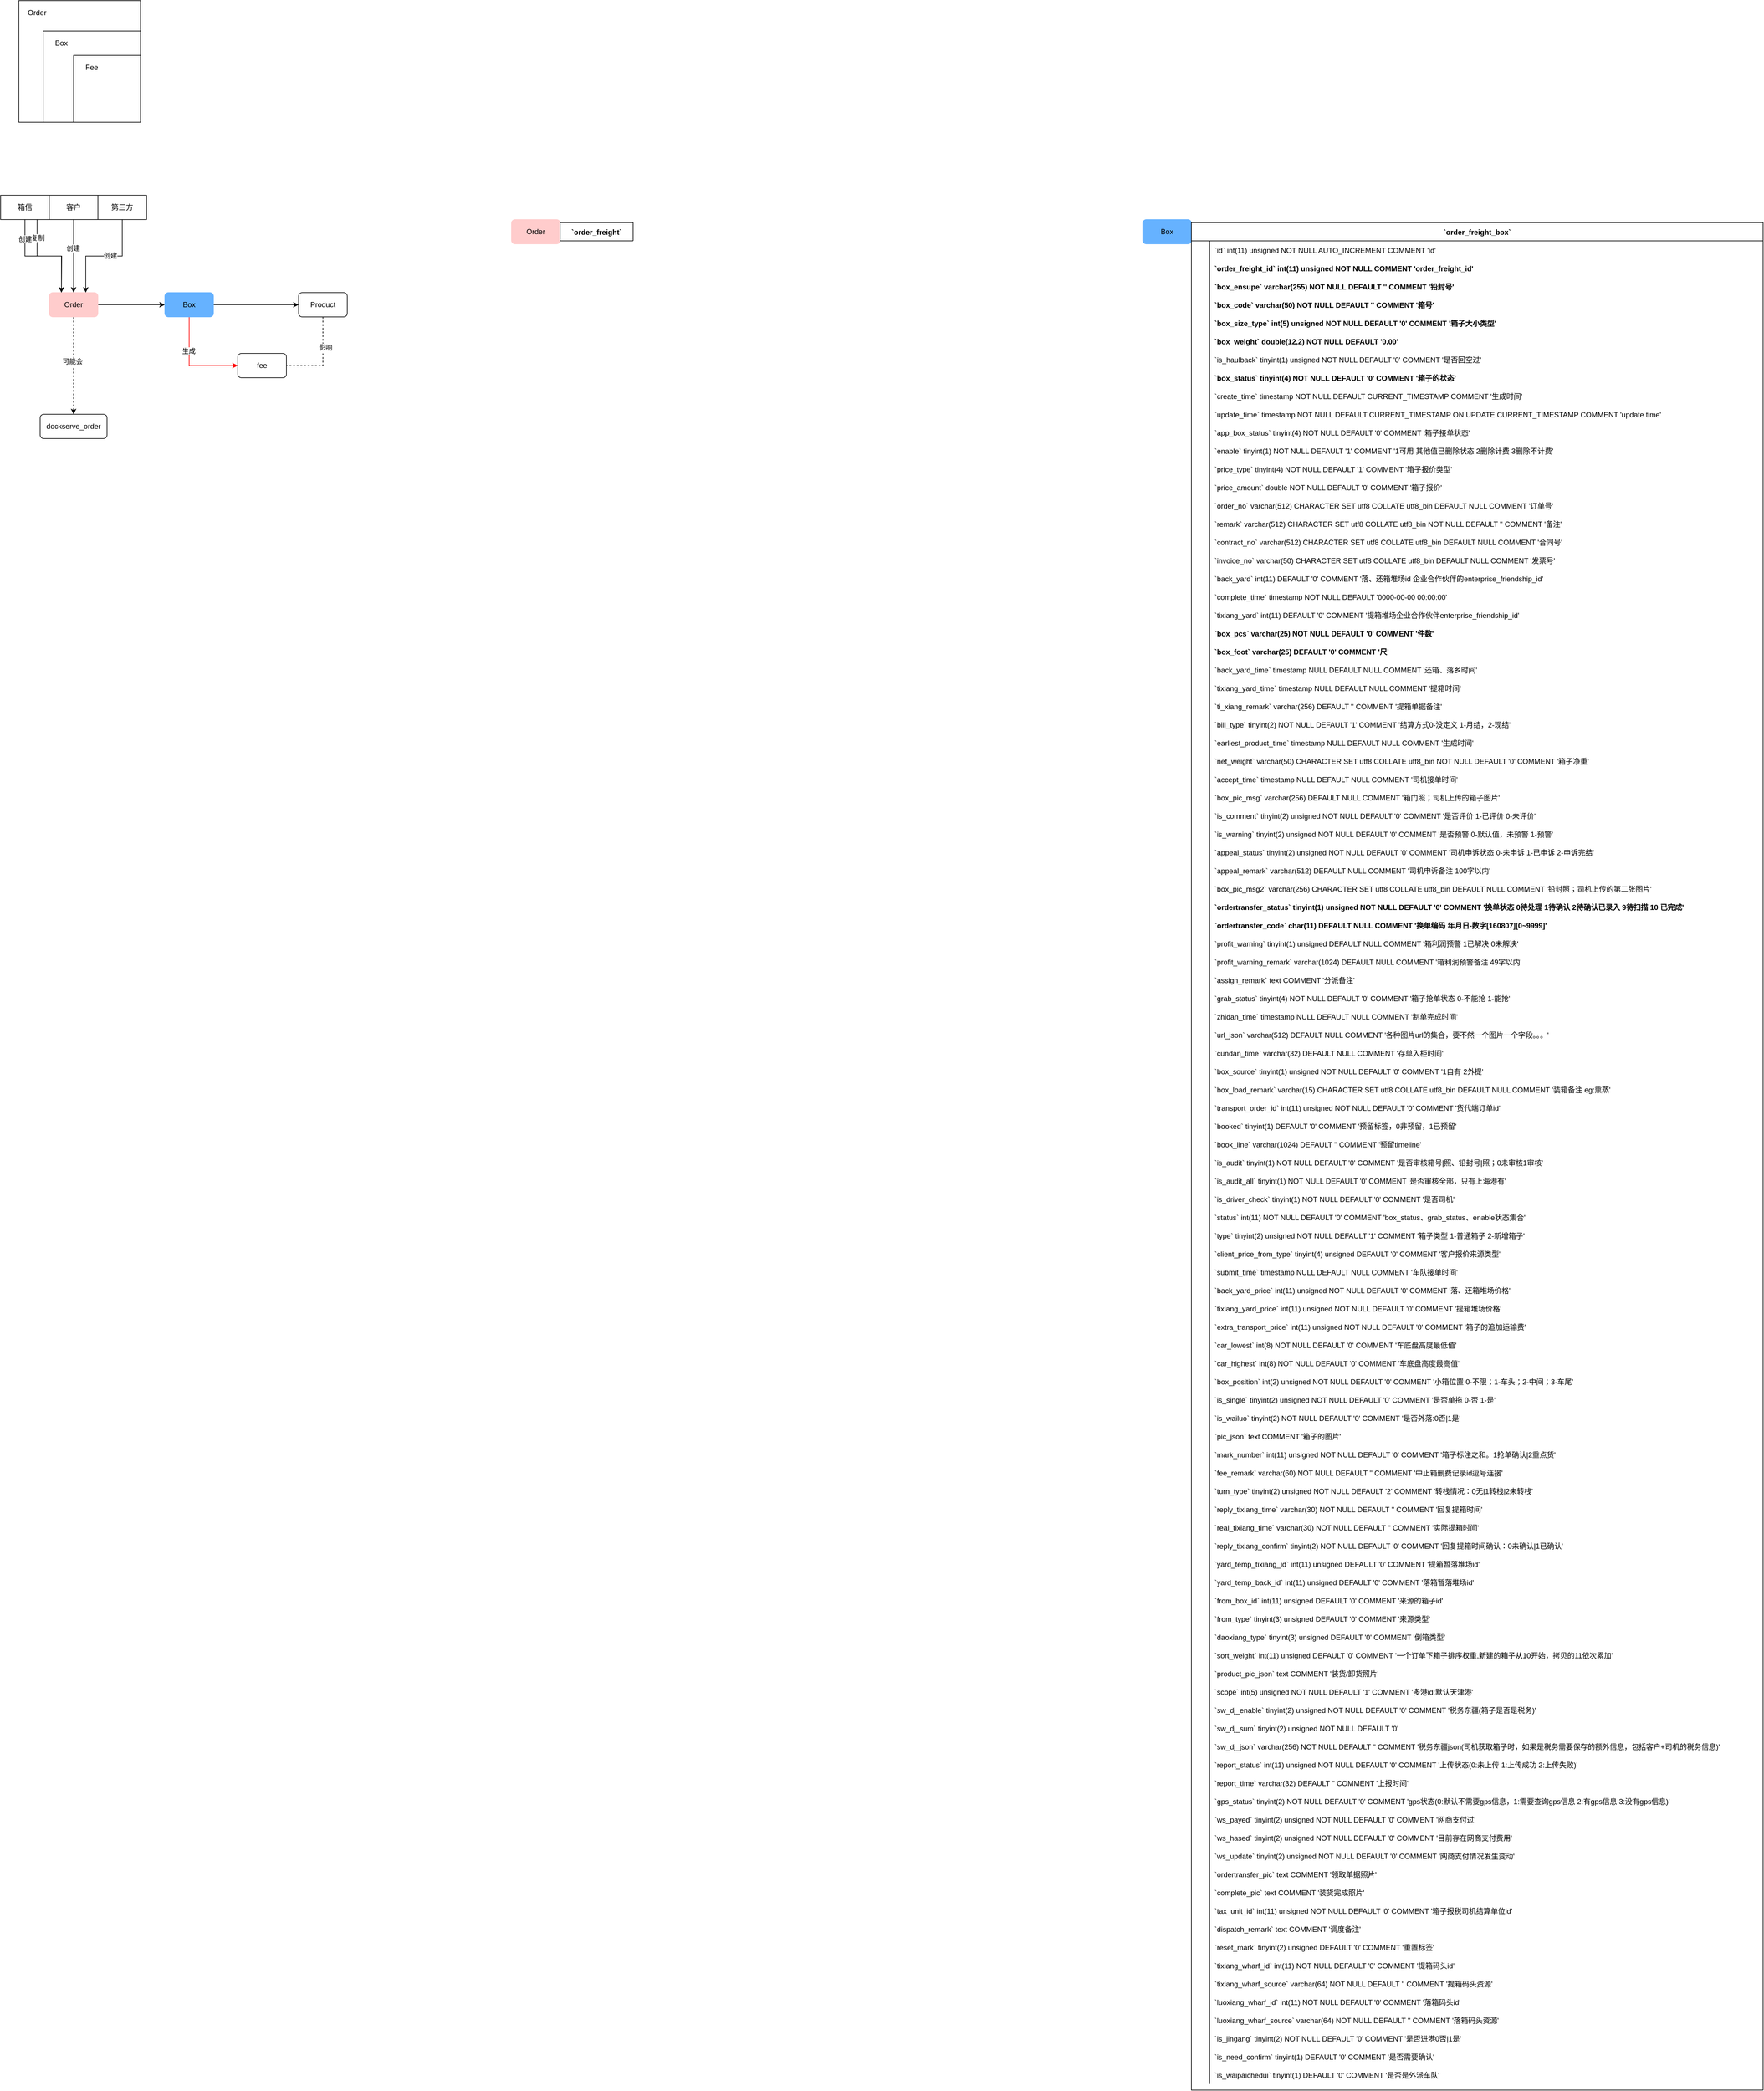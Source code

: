 <mxfile version="14.8.6" type="github">
  <diagram id="ZhsU1zgDL8hh9CDmfww4" name="第 1 页">
    <mxGraphModel dx="2284" dy="1538" grid="1" gridSize="10" guides="1" tooltips="1" connect="1" arrows="1" fold="1" page="1" pageScale="1" pageWidth="827" pageHeight="1169" math="0" shadow="0">
      <root>
        <mxCell id="0" />
        <mxCell id="1" parent="0" />
        <mxCell id="KZRwbZ328IwgJRKjHK97-3" value="" style="rounded=0;whiteSpace=wrap;html=1;fillColor=none;" vertex="1" parent="1">
          <mxGeometry x="110" y="90" width="200" height="200" as="geometry" />
        </mxCell>
        <mxCell id="KZRwbZ328IwgJRKjHK97-4" value="" style="rounded=0;whiteSpace=wrap;html=1;fillColor=none;" vertex="1" parent="1">
          <mxGeometry x="150" y="140" width="160" height="150" as="geometry" />
        </mxCell>
        <mxCell id="KZRwbZ328IwgJRKjHK97-5" value="" style="rounded=0;whiteSpace=wrap;html=1;fillColor=none;" vertex="1" parent="1">
          <mxGeometry x="200" y="180" width="110" height="110" as="geometry" />
        </mxCell>
        <mxCell id="KZRwbZ328IwgJRKjHK97-6" value="Order" style="text;html=1;fillColor=none;align=center;verticalAlign=middle;whiteSpace=wrap;rounded=0;" vertex="1" parent="1">
          <mxGeometry x="120" y="100" width="40" height="20" as="geometry" />
        </mxCell>
        <mxCell id="KZRwbZ328IwgJRKjHK97-7" value="Box" style="text;html=1;fillColor=none;align=center;verticalAlign=middle;whiteSpace=wrap;rounded=0;" vertex="1" parent="1">
          <mxGeometry x="160" y="150" width="40" height="20" as="geometry" />
        </mxCell>
        <mxCell id="KZRwbZ328IwgJRKjHK97-8" value="Fee" style="text;html=1;fillColor=none;align=center;verticalAlign=middle;whiteSpace=wrap;rounded=0;" vertex="1" parent="1">
          <mxGeometry x="210" y="190" width="40" height="20" as="geometry" />
        </mxCell>
        <mxCell id="KZRwbZ328IwgJRKjHK97-24" style="edgeStyle=orthogonalEdgeStyle;rounded=0;orthogonalLoop=1;jettySize=auto;html=1;dashed=1;entryX=0.5;entryY=0;entryDx=0;entryDy=0;" edge="1" parent="1" source="KZRwbZ328IwgJRKjHK97-9" target="KZRwbZ328IwgJRKjHK97-25">
          <mxGeometry relative="1" as="geometry">
            <mxPoint x="200" y="680" as="targetPoint" />
          </mxGeometry>
        </mxCell>
        <mxCell id="KZRwbZ328IwgJRKjHK97-33" value="可能会" style="edgeLabel;html=1;align=center;verticalAlign=middle;resizable=0;points=[];" vertex="1" connectable="0" parent="KZRwbZ328IwgJRKjHK97-24">
          <mxGeometry x="-0.087" y="-2" relative="1" as="geometry">
            <mxPoint as="offset" />
          </mxGeometry>
        </mxCell>
        <mxCell id="KZRwbZ328IwgJRKjHK97-26" style="edgeStyle=orthogonalEdgeStyle;rounded=0;orthogonalLoop=1;jettySize=auto;html=1;exitX=1;exitY=0.5;exitDx=0;exitDy=0;entryX=0;entryY=0.5;entryDx=0;entryDy=0;" edge="1" parent="1" source="KZRwbZ328IwgJRKjHK97-9" target="KZRwbZ328IwgJRKjHK97-10">
          <mxGeometry relative="1" as="geometry" />
        </mxCell>
        <mxCell id="KZRwbZ328IwgJRKjHK97-9" value="Order" style="rounded=1;whiteSpace=wrap;html=1;strokeColor=#FFCCCC;fillColor=#FFCCCC;" vertex="1" parent="1">
          <mxGeometry x="160" y="570" width="80" height="40" as="geometry" />
        </mxCell>
        <mxCell id="KZRwbZ328IwgJRKjHK97-27" style="edgeStyle=orthogonalEdgeStyle;rounded=0;orthogonalLoop=1;jettySize=auto;html=1;exitX=1;exitY=0.5;exitDx=0;exitDy=0;entryX=0;entryY=0.5;entryDx=0;entryDy=0;" edge="1" parent="1" source="KZRwbZ328IwgJRKjHK97-10" target="KZRwbZ328IwgJRKjHK97-22">
          <mxGeometry relative="1" as="geometry" />
        </mxCell>
        <mxCell id="KZRwbZ328IwgJRKjHK97-29" style="edgeStyle=orthogonalEdgeStyle;rounded=0;orthogonalLoop=1;jettySize=auto;html=1;entryX=0;entryY=0.5;entryDx=0;entryDy=0;strokeColor=#FF0000;" edge="1" parent="1" source="KZRwbZ328IwgJRKjHK97-10" target="KZRwbZ328IwgJRKjHK97-28">
          <mxGeometry relative="1" as="geometry">
            <Array as="points">
              <mxPoint x="390" y="690" />
            </Array>
          </mxGeometry>
        </mxCell>
        <mxCell id="KZRwbZ328IwgJRKjHK97-30" value="生成" style="edgeLabel;html=1;align=center;verticalAlign=middle;resizable=0;points=[];" vertex="1" connectable="0" parent="KZRwbZ328IwgJRKjHK97-29">
          <mxGeometry x="-0.3" y="-1" relative="1" as="geometry">
            <mxPoint as="offset" />
          </mxGeometry>
        </mxCell>
        <mxCell id="KZRwbZ328IwgJRKjHK97-10" value="Box" style="rounded=1;whiteSpace=wrap;html=1;fillColor=#66B2FF;strokeColor=#66B2FF;" vertex="1" parent="1">
          <mxGeometry x="350" y="570" width="80" height="40" as="geometry" />
        </mxCell>
        <mxCell id="KZRwbZ328IwgJRKjHK97-15" style="edgeStyle=orthogonalEdgeStyle;rounded=0;orthogonalLoop=1;jettySize=auto;html=1;exitX=0.75;exitY=1;exitDx=0;exitDy=0;entryX=0.25;entryY=0;entryDx=0;entryDy=0;" edge="1" parent="1" source="KZRwbZ328IwgJRKjHK97-11" target="KZRwbZ328IwgJRKjHK97-9">
          <mxGeometry relative="1" as="geometry" />
        </mxCell>
        <mxCell id="KZRwbZ328IwgJRKjHK97-20" value="复制" style="edgeLabel;html=1;align=center;verticalAlign=middle;resizable=0;points=[];" vertex="1" connectable="0" parent="KZRwbZ328IwgJRKjHK97-15">
          <mxGeometry x="-0.625" y="1" relative="1" as="geometry">
            <mxPoint as="offset" />
          </mxGeometry>
        </mxCell>
        <mxCell id="KZRwbZ328IwgJRKjHK97-16" style="edgeStyle=orthogonalEdgeStyle;rounded=0;orthogonalLoop=1;jettySize=auto;html=1;exitX=0.5;exitY=1;exitDx=0;exitDy=0;" edge="1" parent="1" source="KZRwbZ328IwgJRKjHK97-11">
          <mxGeometry relative="1" as="geometry">
            <mxPoint x="180" y="570" as="targetPoint" />
          </mxGeometry>
        </mxCell>
        <mxCell id="KZRwbZ328IwgJRKjHK97-21" value="创建" style="edgeLabel;html=1;align=center;verticalAlign=middle;resizable=0;points=[];" vertex="1" connectable="0" parent="KZRwbZ328IwgJRKjHK97-16">
          <mxGeometry x="-0.644" relative="1" as="geometry">
            <mxPoint as="offset" />
          </mxGeometry>
        </mxCell>
        <mxCell id="KZRwbZ328IwgJRKjHK97-11" value="箱信" style="rounded=0;whiteSpace=wrap;html=1;" vertex="1" parent="1">
          <mxGeometry x="80" y="410" width="80" height="40" as="geometry" />
        </mxCell>
        <mxCell id="KZRwbZ328IwgJRKjHK97-14" style="edgeStyle=orthogonalEdgeStyle;rounded=0;orthogonalLoop=1;jettySize=auto;html=1;entryX=0.5;entryY=0;entryDx=0;entryDy=0;" edge="1" parent="1" source="KZRwbZ328IwgJRKjHK97-12" target="KZRwbZ328IwgJRKjHK97-9">
          <mxGeometry relative="1" as="geometry" />
        </mxCell>
        <mxCell id="KZRwbZ328IwgJRKjHK97-18" value="创建" style="edgeLabel;html=1;align=center;verticalAlign=middle;resizable=0;points=[];" vertex="1" connectable="0" parent="KZRwbZ328IwgJRKjHK97-14">
          <mxGeometry x="-0.217" y="-1" relative="1" as="geometry">
            <mxPoint as="offset" />
          </mxGeometry>
        </mxCell>
        <mxCell id="KZRwbZ328IwgJRKjHK97-12" value="客户" style="rounded=0;whiteSpace=wrap;html=1;" vertex="1" parent="1">
          <mxGeometry x="160" y="410" width="80" height="40" as="geometry" />
        </mxCell>
        <mxCell id="KZRwbZ328IwgJRKjHK97-17" style="edgeStyle=orthogonalEdgeStyle;rounded=0;orthogonalLoop=1;jettySize=auto;html=1;entryX=0.75;entryY=0;entryDx=0;entryDy=0;" edge="1" parent="1" source="KZRwbZ328IwgJRKjHK97-13" target="KZRwbZ328IwgJRKjHK97-9">
          <mxGeometry relative="1" as="geometry" />
        </mxCell>
        <mxCell id="KZRwbZ328IwgJRKjHK97-19" value="创建" style="edgeLabel;html=1;align=center;verticalAlign=middle;resizable=0;points=[];" vertex="1" connectable="0" parent="KZRwbZ328IwgJRKjHK97-17">
          <mxGeometry x="-0.111" y="-1" relative="1" as="geometry">
            <mxPoint as="offset" />
          </mxGeometry>
        </mxCell>
        <mxCell id="KZRwbZ328IwgJRKjHK97-13" value="第三方" style="rounded=0;whiteSpace=wrap;html=1;" vertex="1" parent="1">
          <mxGeometry x="240" y="410" width="80" height="40" as="geometry" />
        </mxCell>
        <mxCell id="KZRwbZ328IwgJRKjHK97-31" style="edgeStyle=orthogonalEdgeStyle;rounded=0;orthogonalLoop=1;jettySize=auto;html=1;exitX=0.5;exitY=1;exitDx=0;exitDy=0;entryX=1;entryY=0.5;entryDx=0;entryDy=0;dashed=1;endArrow=none;endFill=0;" edge="1" parent="1" source="KZRwbZ328IwgJRKjHK97-22" target="KZRwbZ328IwgJRKjHK97-28">
          <mxGeometry relative="1" as="geometry" />
        </mxCell>
        <mxCell id="KZRwbZ328IwgJRKjHK97-32" value="影响" style="edgeLabel;html=1;align=center;verticalAlign=middle;resizable=0;points=[];" vertex="1" connectable="0" parent="KZRwbZ328IwgJRKjHK97-31">
          <mxGeometry x="-0.286" y="4" relative="1" as="geometry">
            <mxPoint as="offset" />
          </mxGeometry>
        </mxCell>
        <mxCell id="KZRwbZ328IwgJRKjHK97-22" value="Product" style="rounded=1;whiteSpace=wrap;html=1;fillColor=none;" vertex="1" parent="1">
          <mxGeometry x="570" y="570" width="80" height="40" as="geometry" />
        </mxCell>
        <mxCell id="KZRwbZ328IwgJRKjHK97-25" value="dockserve_order" style="rounded=1;whiteSpace=wrap;html=1;fillColor=none;" vertex="1" parent="1">
          <mxGeometry x="145" y="770" width="110" height="40" as="geometry" />
        </mxCell>
        <mxCell id="KZRwbZ328IwgJRKjHK97-28" value="fee" style="rounded=1;whiteSpace=wrap;html=1;fillColor=none;" vertex="1" parent="1">
          <mxGeometry x="470" y="670" width="80" height="40" as="geometry" />
        </mxCell>
        <mxCell id="KZRwbZ328IwgJRKjHK97-34" value="Order" style="rounded=1;whiteSpace=wrap;html=1;strokeColor=#FFCCCC;fillColor=#FFCCCC;" vertex="1" parent="1">
          <mxGeometry x="920" y="450" width="80" height="40" as="geometry" />
        </mxCell>
        <mxCell id="KZRwbZ328IwgJRKjHK97-35" value="`order_freight`" style="shape=table;startSize=30;container=1;collapsible=1;childLayout=tableLayout;fixedRows=1;rowLines=0;fontStyle=1;align=center;resizeLast=1;" vertex="1" collapsed="1" parent="1">
          <mxGeometry x="1000" y="455" width="120" height="30" as="geometry">
            <mxRectangle x="1000" y="455" width="880" height="2420" as="alternateBounds" />
          </mxGeometry>
        </mxCell>
        <mxCell id="KZRwbZ328IwgJRKjHK97-36" value="" style="shape=partialRectangle;collapsible=0;dropTarget=0;pointerEvents=0;fillColor=none;points=[[0,0.5],[1,0.5]];portConstraint=eastwest;top=0;left=0;right=0;bottom=0;" vertex="1" parent="KZRwbZ328IwgJRKjHK97-35">
          <mxGeometry y="30" width="880" height="30" as="geometry" />
        </mxCell>
        <mxCell id="KZRwbZ328IwgJRKjHK97-37" value="" style="shape=partialRectangle;overflow=hidden;connectable=0;fillColor=none;top=0;left=0;bottom=0;right=0;" vertex="1" parent="KZRwbZ328IwgJRKjHK97-36">
          <mxGeometry width="30" height="30" as="geometry" />
        </mxCell>
        <mxCell id="KZRwbZ328IwgJRKjHK97-38" value="`id` int(11) unsigned NOT NULL AUTO_INCREMENT COMMENT &#39;主键&#39;" style="shape=partialRectangle;overflow=hidden;connectable=0;fillColor=none;top=0;left=0;bottom=0;right=0;align=left;spacingLeft=6;fontStyle=1" vertex="1" parent="KZRwbZ328IwgJRKjHK97-36">
          <mxGeometry x="30" width="850" height="30" as="geometry" />
        </mxCell>
        <mxCell id="KZRwbZ328IwgJRKjHK97-39" value="" style="shape=partialRectangle;collapsible=0;dropTarget=0;pointerEvents=0;fillColor=none;points=[[0,0.5],[1,0.5]];portConstraint=eastwest;top=0;left=0;right=0;bottom=0;" vertex="1" parent="KZRwbZ328IwgJRKjHK97-35">
          <mxGeometry y="60" width="880" height="30" as="geometry" />
        </mxCell>
        <mxCell id="KZRwbZ328IwgJRKjHK97-40" value="" style="shape=partialRectangle;overflow=hidden;connectable=0;fillColor=none;top=0;left=0;bottom=0;right=0;" vertex="1" parent="KZRwbZ328IwgJRKjHK97-39">
          <mxGeometry width="30" height="30" as="geometry" />
        </mxCell>
        <mxCell id="KZRwbZ328IwgJRKjHK97-41" value="`yundan_code` varchar(50) CHARACTER SET utf8 COLLATE utf8_bin NOT NULL DEFAULT &#39;&#39; COMMENT &#39;运单号&#39;" style="shape=partialRectangle;overflow=hidden;connectable=0;fillColor=none;top=0;left=0;bottom=0;right=0;align=left;spacingLeft=6;" vertex="1" parent="KZRwbZ328IwgJRKjHK97-39">
          <mxGeometry x="30" width="850" height="30" as="geometry" />
        </mxCell>
        <mxCell id="KZRwbZ328IwgJRKjHK97-42" value="" style="shape=partialRectangle;collapsible=0;dropTarget=0;pointerEvents=0;fillColor=none;points=[[0,0.5],[1,0.5]];portConstraint=eastwest;top=0;left=0;right=0;bottom=0;" vertex="1" parent="KZRwbZ328IwgJRKjHK97-35">
          <mxGeometry y="90" width="880" height="30" as="geometry" />
        </mxCell>
        <mxCell id="KZRwbZ328IwgJRKjHK97-43" value="" style="shape=partialRectangle;overflow=hidden;connectable=0;fillColor=none;top=0;left=0;bottom=0;right=0;" vertex="1" parent="KZRwbZ328IwgJRKjHK97-42">
          <mxGeometry width="30" height="30" as="geometry" />
        </mxCell>
        <mxCell id="KZRwbZ328IwgJRKjHK97-44" value="`freightagent_user` int(11) unsigned NOT NULL DEFAULT &#39;0&#39; COMMENT &#39;货代用户id -主动委派公司的操作员id&#39;" style="shape=partialRectangle;overflow=hidden;connectable=0;fillColor=none;top=0;left=0;bottom=0;right=0;align=left;spacingLeft=6;fontStyle=1" vertex="1" parent="KZRwbZ328IwgJRKjHK97-42">
          <mxGeometry x="30" width="850" height="30" as="geometry" />
        </mxCell>
        <mxCell id="KZRwbZ328IwgJRKjHK97-45" value="" style="shape=partialRectangle;collapsible=0;dropTarget=0;pointerEvents=0;fillColor=none;points=[[0,0.5],[1,0.5]];portConstraint=eastwest;top=0;left=0;right=0;bottom=0;" vertex="1" parent="KZRwbZ328IwgJRKjHK97-35">
          <mxGeometry y="120" width="880" height="30" as="geometry" />
        </mxCell>
        <mxCell id="KZRwbZ328IwgJRKjHK97-46" value="" style="shape=partialRectangle;overflow=hidden;connectable=0;fillColor=none;top=0;left=0;bottom=0;right=0;" vertex="1" parent="KZRwbZ328IwgJRKjHK97-45">
          <mxGeometry width="30" height="30" as="geometry" />
        </mxCell>
        <mxCell id="KZRwbZ328IwgJRKjHK97-47" value="`carteam_enterprise` int(11) unsigned NOT NULL DEFAULT &#39;0&#39; COMMENT &#39;车队企业id - 被委派的企业id&#39;" style="shape=partialRectangle;overflow=hidden;connectable=0;fillColor=none;top=0;left=0;bottom=0;right=0;align=left;spacingLeft=6;" vertex="1" parent="KZRwbZ328IwgJRKjHK97-45">
          <mxGeometry x="30" width="850" height="30" as="geometry" />
        </mxCell>
        <mxCell id="KZRwbZ328IwgJRKjHK97-48" value="" style="shape=partialRectangle;collapsible=0;dropTarget=0;pointerEvents=0;fillColor=none;points=[[0,0.5],[1,0.5]];portConstraint=eastwest;top=0;left=0;right=0;bottom=0;" vertex="1" parent="KZRwbZ328IwgJRKjHK97-35">
          <mxGeometry y="150" width="880" height="30" as="geometry" />
        </mxCell>
        <mxCell id="KZRwbZ328IwgJRKjHK97-49" value="" style="shape=partialRectangle;overflow=hidden;connectable=0;fillColor=none;top=0;left=0;bottom=0;right=0;" vertex="1" parent="KZRwbZ328IwgJRKjHK97-48">
          <mxGeometry width="30" height="30" as="geometry" />
        </mxCell>
        <mxCell id="KZRwbZ328IwgJRKjHK97-50" value="`agent_enterprise` int(11) unsigned NOT NULL DEFAULT &#39;0&#39; COMMENT &#39;货代企业id - 主动委派的企业id&#39;" style="shape=partialRectangle;overflow=hidden;connectable=0;fillColor=none;top=0;left=0;bottom=0;right=0;align=left;spacingLeft=6;fontStyle=1" vertex="1" parent="KZRwbZ328IwgJRKjHK97-48">
          <mxGeometry x="30" width="850" height="30" as="geometry" />
        </mxCell>
        <mxCell id="KZRwbZ328IwgJRKjHK97-51" value="" style="shape=partialRectangle;collapsible=0;dropTarget=0;pointerEvents=0;fillColor=none;points=[[0,0.5],[1,0.5]];portConstraint=eastwest;top=0;left=0;right=0;bottom=0;" vertex="1" parent="KZRwbZ328IwgJRKjHK97-35">
          <mxGeometry y="180" width="880" height="30" as="geometry" />
        </mxCell>
        <mxCell id="KZRwbZ328IwgJRKjHK97-52" value="" style="shape=partialRectangle;overflow=hidden;connectable=0;fillColor=none;top=0;left=0;bottom=0;right=0;" vertex="1" parent="KZRwbZ328IwgJRKjHK97-51">
          <mxGeometry width="30" height="30" as="geometry" />
        </mxCell>
        <mxCell id="KZRwbZ328IwgJRKjHK97-53" value="`agent_partner_id` int(11) unsigned NOT NULL DEFAULT &#39;0&#39; COMMENT &#39;委托方是线下，企业的合作好友&#39;" style="shape=partialRectangle;overflow=hidden;connectable=0;fillColor=none;top=0;left=0;bottom=0;right=0;align=left;spacingLeft=6;" vertex="1" parent="KZRwbZ328IwgJRKjHK97-51">
          <mxGeometry x="30" width="850" height="30" as="geometry" />
        </mxCell>
        <mxCell id="KZRwbZ328IwgJRKjHK97-54" value="" style="shape=partialRectangle;collapsible=0;dropTarget=0;pointerEvents=0;fillColor=none;points=[[0,0.5],[1,0.5]];portConstraint=eastwest;top=0;left=0;right=0;bottom=0;" vertex="1" parent="KZRwbZ328IwgJRKjHK97-35">
          <mxGeometry y="210" width="880" height="30" as="geometry" />
        </mxCell>
        <mxCell id="KZRwbZ328IwgJRKjHK97-55" value="" style="shape=partialRectangle;overflow=hidden;connectable=0;fillColor=none;top=0;left=0;bottom=0;right=0;" vertex="1" parent="KZRwbZ328IwgJRKjHK97-54">
          <mxGeometry width="30" height="30" as="geometry" />
        </mxCell>
        <mxCell id="KZRwbZ328IwgJRKjHK97-56" value="`agent_name` varchar(128) DEFAULT NULL COMMENT &#39;委托方公司名字&#39;" style="shape=partialRectangle;overflow=hidden;connectable=0;fillColor=none;top=0;left=0;bottom=0;right=0;align=left;spacingLeft=6;" vertex="1" parent="KZRwbZ328IwgJRKjHK97-54">
          <mxGeometry x="30" width="850" height="30" as="geometry" />
        </mxCell>
        <mxCell id="KZRwbZ328IwgJRKjHK97-57" value="" style="shape=partialRectangle;collapsible=0;dropTarget=0;pointerEvents=0;fillColor=none;points=[[0,0.5],[1,0.5]];portConstraint=eastwest;top=0;left=0;right=0;bottom=0;" vertex="1" parent="KZRwbZ328IwgJRKjHK97-35">
          <mxGeometry y="240" width="880" height="30" as="geometry" />
        </mxCell>
        <mxCell id="KZRwbZ328IwgJRKjHK97-58" value="" style="shape=partialRectangle;overflow=hidden;connectable=0;fillColor=none;top=0;left=0;bottom=0;right=0;" vertex="1" parent="KZRwbZ328IwgJRKjHK97-57">
          <mxGeometry width="30" height="30" as="geometry" />
        </mxCell>
        <mxCell id="KZRwbZ328IwgJRKjHK97-59" value="`cock_city_code` varchar(50) NOT NULL DEFAULT &#39; &#39; COMMENT &#39;港口城市code&#39;" style="shape=partialRectangle;overflow=hidden;connectable=0;fillColor=none;top=0;left=0;bottom=0;right=0;align=left;spacingLeft=6;fontStyle=0" vertex="1" parent="KZRwbZ328IwgJRKjHK97-57">
          <mxGeometry x="30" width="850" height="30" as="geometry" />
        </mxCell>
        <mxCell id="KZRwbZ328IwgJRKjHK97-60" value="" style="shape=partialRectangle;collapsible=0;dropTarget=0;pointerEvents=0;fillColor=none;points=[[0,0.5],[1,0.5]];portConstraint=eastwest;top=0;left=0;right=0;bottom=0;" vertex="1" parent="KZRwbZ328IwgJRKjHK97-35">
          <mxGeometry y="270" width="880" height="30" as="geometry" />
        </mxCell>
        <mxCell id="KZRwbZ328IwgJRKjHK97-61" value="" style="shape=partialRectangle;overflow=hidden;connectable=0;fillColor=none;top=0;left=0;bottom=0;right=0;" vertex="1" parent="KZRwbZ328IwgJRKjHK97-60">
          <mxGeometry width="30" height="30" as="geometry" />
        </mxCell>
        <mxCell id="KZRwbZ328IwgJRKjHK97-62" value="`import_type` tinyint(4) unsigned NOT NULL DEFAULT &#39;1&#39; COMMENT &#39;进出口类型 1 出口 2 进口&#39;" style="shape=partialRectangle;overflow=hidden;connectable=0;fillColor=none;top=0;left=0;bottom=0;right=0;align=left;spacingLeft=6;fontStyle=1" vertex="1" parent="KZRwbZ328IwgJRKjHK97-60">
          <mxGeometry x="30" width="850" height="30" as="geometry" />
        </mxCell>
        <mxCell id="KZRwbZ328IwgJRKjHK97-63" value="" style="shape=partialRectangle;collapsible=0;dropTarget=0;pointerEvents=0;fillColor=none;points=[[0,0.5],[1,0.5]];portConstraint=eastwest;top=0;left=0;right=0;bottom=0;" vertex="1" parent="KZRwbZ328IwgJRKjHK97-35">
          <mxGeometry y="300" width="880" height="30" as="geometry" />
        </mxCell>
        <mxCell id="KZRwbZ328IwgJRKjHK97-64" value="" style="shape=partialRectangle;overflow=hidden;connectable=0;fillColor=none;top=0;left=0;bottom=0;right=0;" vertex="1" parent="KZRwbZ328IwgJRKjHK97-63">
          <mxGeometry width="30" height="30" as="geometry" />
        </mxCell>
        <mxCell id="KZRwbZ328IwgJRKjHK97-65" value="`trade_type` tinyint(4) unsigned NOT NULL DEFAULT &#39;0&#39; COMMENT &#39;贸易类型；2内贸，1外贸&#39;" style="shape=partialRectangle;overflow=hidden;connectable=0;fillColor=none;top=0;left=0;bottom=0;right=0;align=left;spacingLeft=6;fontStyle=1" vertex="1" parent="KZRwbZ328IwgJRKjHK97-63">
          <mxGeometry x="30" width="850" height="30" as="geometry" />
        </mxCell>
        <mxCell id="KZRwbZ328IwgJRKjHK97-66" value="" style="shape=partialRectangle;collapsible=0;dropTarget=0;pointerEvents=0;fillColor=none;points=[[0,0.5],[1,0.5]];portConstraint=eastwest;top=0;left=0;right=0;bottom=0;" vertex="1" parent="KZRwbZ328IwgJRKjHK97-35">
          <mxGeometry y="330" width="880" height="30" as="geometry" />
        </mxCell>
        <mxCell id="KZRwbZ328IwgJRKjHK97-67" value="" style="shape=partialRectangle;overflow=hidden;connectable=0;fillColor=none;top=0;left=0;bottom=0;right=0;" vertex="1" parent="KZRwbZ328IwgJRKjHK97-66">
          <mxGeometry width="30" height="30" as="geometry" />
        </mxCell>
        <mxCell id="KZRwbZ328IwgJRKjHK97-68" value="`carrier_userid` int(11) unsigned NOT NULL DEFAULT &#39;0&#39; COMMENT &#39;VIP客服(操作员)承运方用户id&#39;" style="shape=partialRectangle;overflow=hidden;connectable=0;fillColor=none;top=0;left=0;bottom=0;right=0;align=left;spacingLeft=6;fontStyle=1" vertex="1" parent="KZRwbZ328IwgJRKjHK97-66">
          <mxGeometry x="30" width="850" height="30" as="geometry" />
        </mxCell>
        <mxCell id="KZRwbZ328IwgJRKjHK97-69" value="" style="shape=partialRectangle;collapsible=0;dropTarget=0;pointerEvents=0;fillColor=none;points=[[0,0.5],[1,0.5]];portConstraint=eastwest;top=0;left=0;right=0;bottom=0;" vertex="1" parent="KZRwbZ328IwgJRKjHK97-35">
          <mxGeometry y="360" width="880" height="30" as="geometry" />
        </mxCell>
        <mxCell id="KZRwbZ328IwgJRKjHK97-70" value="" style="shape=partialRectangle;overflow=hidden;connectable=0;fillColor=none;top=0;left=0;bottom=0;right=0;" vertex="1" parent="KZRwbZ328IwgJRKjHK97-69">
          <mxGeometry width="30" height="30" as="geometry" />
        </mxCell>
        <mxCell id="KZRwbZ328IwgJRKjHK97-71" value="`tixiangdan_file_url` varchar(512) CHARACTER SET utf8 COLLATE utf8_bin DEFAULT &#39;&#39; COMMENT &#39;提箱单附件url&#39;" style="shape=partialRectangle;overflow=hidden;connectable=0;fillColor=none;top=0;left=0;bottom=0;right=0;align=left;spacingLeft=6;" vertex="1" parent="KZRwbZ328IwgJRKjHK97-69">
          <mxGeometry x="30" width="850" height="30" as="geometry" />
        </mxCell>
        <mxCell id="KZRwbZ328IwgJRKjHK97-72" value="" style="shape=partialRectangle;collapsible=0;dropTarget=0;pointerEvents=0;fillColor=none;points=[[0,0.5],[1,0.5]];portConstraint=eastwest;top=0;left=0;right=0;bottom=0;" vertex="1" parent="KZRwbZ328IwgJRKjHK97-35">
          <mxGeometry y="390" width="880" height="30" as="geometry" />
        </mxCell>
        <mxCell id="KZRwbZ328IwgJRKjHK97-73" value="" style="shape=partialRectangle;overflow=hidden;connectable=0;fillColor=none;top=0;left=0;bottom=0;right=0;" vertex="1" parent="KZRwbZ328IwgJRKjHK97-72">
          <mxGeometry width="30" height="30" as="geometry" />
        </mxCell>
        <mxCell id="KZRwbZ328IwgJRKjHK97-74" value="`addresscontact_file_urls` varchar(650) CHARACTER SET utf8 COLLATE utf8_bin DEFAULT &#39;&#39; COMMENT &#39;产装联系单附件url&#39;" style="shape=partialRectangle;overflow=hidden;connectable=0;fillColor=none;top=0;left=0;bottom=0;right=0;align=left;spacingLeft=6;" vertex="1" parent="KZRwbZ328IwgJRKjHK97-72">
          <mxGeometry x="30" width="850" height="30" as="geometry" />
        </mxCell>
        <mxCell id="KZRwbZ328IwgJRKjHK97-75" value="" style="shape=partialRectangle;collapsible=0;dropTarget=0;pointerEvents=0;fillColor=none;points=[[0,0.5],[1,0.5]];portConstraint=eastwest;top=0;left=0;right=0;bottom=0;" vertex="1" parent="KZRwbZ328IwgJRKjHK97-35">
          <mxGeometry y="420" width="880" height="30" as="geometry" />
        </mxCell>
        <mxCell id="KZRwbZ328IwgJRKjHK97-76" value="" style="shape=partialRectangle;overflow=hidden;connectable=0;fillColor=none;top=0;left=0;bottom=0;right=0;" vertex="1" parent="KZRwbZ328IwgJRKjHK97-75">
          <mxGeometry width="30" height="30" as="geometry" />
        </mxCell>
        <mxCell id="KZRwbZ328IwgJRKjHK97-77" value="`d_o_claim_url_json` text NOT NULL COMMENT &#39;换单单据 json格式&#39;" style="shape=partialRectangle;overflow=hidden;connectable=0;fillColor=none;top=0;left=0;bottom=0;right=0;align=left;spacingLeft=6;" vertex="1" parent="KZRwbZ328IwgJRKjHK97-75">
          <mxGeometry x="30" width="850" height="30" as="geometry" />
        </mxCell>
        <mxCell id="KZRwbZ328IwgJRKjHK97-78" value="" style="shape=partialRectangle;collapsible=0;dropTarget=0;pointerEvents=0;fillColor=none;points=[[0,0.5],[1,0.5]];portConstraint=eastwest;top=0;left=0;right=0;bottom=0;" vertex="1" parent="KZRwbZ328IwgJRKjHK97-35">
          <mxGeometry y="450" width="880" height="30" as="geometry" />
        </mxCell>
        <mxCell id="KZRwbZ328IwgJRKjHK97-79" value="" style="shape=partialRectangle;overflow=hidden;connectable=0;fillColor=none;top=0;left=0;bottom=0;right=0;" vertex="1" parent="KZRwbZ328IwgJRKjHK97-78">
          <mxGeometry width="30" height="30" as="geometry" />
        </mxCell>
        <mxCell id="KZRwbZ328IwgJRKjHK97-80" value="`tidan_code` varchar(50) NOT NULL DEFAULT &#39;&#39; COMMENT &#39;提单号&#39;" style="shape=partialRectangle;overflow=hidden;connectable=0;fillColor=none;top=0;left=0;bottom=0;right=0;align=left;spacingLeft=6;fontStyle=1" vertex="1" parent="KZRwbZ328IwgJRKjHK97-78">
          <mxGeometry x="30" width="850" height="30" as="geometry" />
        </mxCell>
        <mxCell id="KZRwbZ328IwgJRKjHK97-81" value="" style="shape=partialRectangle;collapsible=0;dropTarget=0;pointerEvents=0;fillColor=none;points=[[0,0.5],[1,0.5]];portConstraint=eastwest;top=0;left=0;right=0;bottom=0;" vertex="1" parent="KZRwbZ328IwgJRKjHK97-35">
          <mxGeometry y="480" width="880" height="30" as="geometry" />
        </mxCell>
        <mxCell id="KZRwbZ328IwgJRKjHK97-82" value="" style="shape=partialRectangle;overflow=hidden;connectable=0;fillColor=none;top=0;left=0;bottom=0;right=0;" vertex="1" parent="KZRwbZ328IwgJRKjHK97-81">
          <mxGeometry width="30" height="30" as="geometry" />
        </mxCell>
        <mxCell id="KZRwbZ328IwgJRKjHK97-83" value="`ship_name_id` int(11) NOT NULL DEFAULT &#39;0&#39; COMMENT &#39;船名id&#39;" style="shape=partialRectangle;overflow=hidden;connectable=0;fillColor=none;top=0;left=0;bottom=0;right=0;align=left;spacingLeft=6;fontStyle=1" vertex="1" parent="KZRwbZ328IwgJRKjHK97-81">
          <mxGeometry x="30" width="850" height="30" as="geometry" />
        </mxCell>
        <mxCell id="KZRwbZ328IwgJRKjHK97-84" value="" style="shape=partialRectangle;collapsible=0;dropTarget=0;pointerEvents=0;fillColor=none;points=[[0,0.5],[1,0.5]];portConstraint=eastwest;top=0;left=0;right=0;bottom=0;" vertex="1" parent="KZRwbZ328IwgJRKjHK97-35">
          <mxGeometry y="510" width="880" height="30" as="geometry" />
        </mxCell>
        <mxCell id="KZRwbZ328IwgJRKjHK97-85" value="" style="shape=partialRectangle;overflow=hidden;connectable=0;fillColor=none;top=0;left=0;bottom=0;right=0;" vertex="1" parent="KZRwbZ328IwgJRKjHK97-84">
          <mxGeometry width="30" height="30" as="geometry" />
        </mxCell>
        <mxCell id="KZRwbZ328IwgJRKjHK97-86" value="`shipping_company_id` int(11) NOT NULL DEFAULT &#39;0&#39; COMMENT &#39;船公司id&#39;" style="shape=partialRectangle;overflow=hidden;connectable=0;fillColor=none;top=0;left=0;bottom=0;right=0;align=left;spacingLeft=6;fontStyle=1" vertex="1" parent="KZRwbZ328IwgJRKjHK97-84">
          <mxGeometry x="30" width="850" height="30" as="geometry" />
        </mxCell>
        <mxCell id="KZRwbZ328IwgJRKjHK97-87" value="" style="shape=partialRectangle;collapsible=0;dropTarget=0;pointerEvents=0;fillColor=none;points=[[0,0.5],[1,0.5]];portConstraint=eastwest;top=0;left=0;right=0;bottom=0;" vertex="1" parent="KZRwbZ328IwgJRKjHK97-35">
          <mxGeometry y="540" width="880" height="30" as="geometry" />
        </mxCell>
        <mxCell id="KZRwbZ328IwgJRKjHK97-88" value="" style="shape=partialRectangle;overflow=hidden;connectable=0;fillColor=none;top=0;left=0;bottom=0;right=0;" vertex="1" parent="KZRwbZ328IwgJRKjHK97-87">
          <mxGeometry width="30" height="30" as="geometry" />
        </mxCell>
        <mxCell id="KZRwbZ328IwgJRKjHK97-89" value="`tixiang_valid_period` int(11) DEFAULT &#39;0&#39; COMMENT &#39;提箱凭证有效期&#39;" style="shape=partialRectangle;overflow=hidden;connectable=0;fillColor=none;top=0;left=0;bottom=0;right=0;align=left;spacingLeft=6;" vertex="1" parent="KZRwbZ328IwgJRKjHK97-87">
          <mxGeometry x="30" width="850" height="30" as="geometry" />
        </mxCell>
        <mxCell id="KZRwbZ328IwgJRKjHK97-90" value="" style="shape=partialRectangle;collapsible=0;dropTarget=0;pointerEvents=0;fillColor=none;points=[[0,0.5],[1,0.5]];portConstraint=eastwest;top=0;left=0;right=0;bottom=0;" vertex="1" parent="KZRwbZ328IwgJRKjHK97-35">
          <mxGeometry y="570" width="880" height="30" as="geometry" />
        </mxCell>
        <mxCell id="KZRwbZ328IwgJRKjHK97-91" value="" style="shape=partialRectangle;overflow=hidden;connectable=0;fillColor=none;top=0;left=0;bottom=0;right=0;" vertex="1" parent="KZRwbZ328IwgJRKjHK97-90">
          <mxGeometry width="30" height="30" as="geometry" />
        </mxCell>
        <mxCell id="KZRwbZ328IwgJRKjHK97-92" value="`gaobaofeng_name` varchar(256) DEFAULT NULL COMMENT &#39;高保封名称&#39;" style="shape=partialRectangle;overflow=hidden;connectable=0;fillColor=none;top=0;left=0;bottom=0;right=0;align=left;spacingLeft=6;" vertex="1" parent="KZRwbZ328IwgJRKjHK97-90">
          <mxGeometry x="30" width="850" height="30" as="geometry" />
        </mxCell>
        <mxCell id="KZRwbZ328IwgJRKjHK97-93" value="" style="shape=partialRectangle;collapsible=0;dropTarget=0;pointerEvents=0;fillColor=none;points=[[0,0.5],[1,0.5]];portConstraint=eastwest;top=0;left=0;right=0;bottom=0;" vertex="1" parent="KZRwbZ328IwgJRKjHK97-35">
          <mxGeometry y="600" width="880" height="30" as="geometry" />
        </mxCell>
        <mxCell id="KZRwbZ328IwgJRKjHK97-94" value="" style="shape=partialRectangle;overflow=hidden;connectable=0;fillColor=none;top=0;left=0;bottom=0;right=0;" vertex="1" parent="KZRwbZ328IwgJRKjHK97-93">
          <mxGeometry width="30" height="30" as="geometry" />
        </mxCell>
        <mxCell id="KZRwbZ328IwgJRKjHK97-95" value="`ship_ticket_id` int(11) NOT NULL DEFAULT &#39;0&#39; COMMENT &#39;船次id（好像已经废弃）&#39;" style="shape=partialRectangle;overflow=hidden;connectable=0;fillColor=none;top=0;left=0;bottom=0;right=0;align=left;spacingLeft=6;fontStyle=1" vertex="1" parent="KZRwbZ328IwgJRKjHK97-93">
          <mxGeometry x="30" width="850" height="30" as="geometry" />
        </mxCell>
        <mxCell id="KZRwbZ328IwgJRKjHK97-96" value="" style="shape=partialRectangle;collapsible=0;dropTarget=0;pointerEvents=0;fillColor=none;points=[[0,0.5],[1,0.5]];portConstraint=eastwest;top=0;left=0;right=0;bottom=0;" vertex="1" parent="KZRwbZ328IwgJRKjHK97-35">
          <mxGeometry y="630" width="880" height="30" as="geometry" />
        </mxCell>
        <mxCell id="KZRwbZ328IwgJRKjHK97-97" value="" style="shape=partialRectangle;overflow=hidden;connectable=0;fillColor=none;top=0;left=0;bottom=0;right=0;" vertex="1" parent="KZRwbZ328IwgJRKjHK97-96">
          <mxGeometry width="30" height="30" as="geometry" />
        </mxCell>
        <mxCell id="KZRwbZ328IwgJRKjHK97-98" value="`ship_ticket_desc` timestamp NULL DEFAULT NULL COMMENT &#39;开船日期-离到港日&#39;" style="shape=partialRectangle;overflow=hidden;connectable=0;fillColor=none;top=0;left=0;bottom=0;right=0;align=left;spacingLeft=6;fontStyle=1" vertex="1" parent="KZRwbZ328IwgJRKjHK97-96">
          <mxGeometry x="30" width="850" height="30" as="geometry" />
        </mxCell>
        <mxCell id="KZRwbZ328IwgJRKjHK97-99" value="" style="shape=partialRectangle;collapsible=0;dropTarget=0;pointerEvents=0;fillColor=none;points=[[0,0.5],[1,0.5]];portConstraint=eastwest;top=0;left=0;right=0;bottom=0;" vertex="1" parent="KZRwbZ328IwgJRKjHK97-35">
          <mxGeometry y="660" width="880" height="30" as="geometry" />
        </mxCell>
        <mxCell id="KZRwbZ328IwgJRKjHK97-100" value="" style="shape=partialRectangle;overflow=hidden;connectable=0;fillColor=none;top=0;left=0;bottom=0;right=0;" vertex="1" parent="KZRwbZ328IwgJRKjHK97-99">
          <mxGeometry width="30" height="30" as="geometry" />
        </mxCell>
        <mxCell id="KZRwbZ328IwgJRKjHK97-101" value="`ship_ticket_desc_seted` tinyint(1) NOT NULL DEFAULT &#39;0&#39; COMMENT &#39;离到港日期是否订单这边设置；0 不是；1 是&#39;" style="shape=partialRectangle;overflow=hidden;connectable=0;fillColor=none;top=0;left=0;bottom=0;right=0;align=left;spacingLeft=6;" vertex="1" parent="KZRwbZ328IwgJRKjHK97-99">
          <mxGeometry x="30" width="850" height="30" as="geometry" />
        </mxCell>
        <mxCell id="KZRwbZ328IwgJRKjHK97-102" value="" style="shape=partialRectangle;collapsible=0;dropTarget=0;pointerEvents=0;fillColor=none;points=[[0,0.5],[1,0.5]];portConstraint=eastwest;top=0;left=0;right=0;bottom=0;" vertex="1" parent="KZRwbZ328IwgJRKjHK97-35">
          <mxGeometry y="690" width="880" height="30" as="geometry" />
        </mxCell>
        <mxCell id="KZRwbZ328IwgJRKjHK97-103" value="" style="shape=partialRectangle;overflow=hidden;connectable=0;fillColor=none;top=0;left=0;bottom=0;right=0;" vertex="1" parent="KZRwbZ328IwgJRKjHK97-102">
          <mxGeometry width="30" height="30" as="geometry" />
        </mxCell>
        <mxCell id="KZRwbZ328IwgJRKjHK97-104" value="`enter_green_channel_id` int(11) unsigned NOT NULL DEFAULT &#39;0&#39; COMMENT &#39;绿色通道id&#39;" style="shape=partialRectangle;overflow=hidden;connectable=0;fillColor=none;top=0;left=0;bottom=0;right=0;align=left;spacingLeft=6;fontStyle=1" vertex="1" parent="KZRwbZ328IwgJRKjHK97-102">
          <mxGeometry x="30" width="850" height="30" as="geometry" />
        </mxCell>
        <mxCell id="KZRwbZ328IwgJRKjHK97-105" value="" style="shape=partialRectangle;collapsible=0;dropTarget=0;pointerEvents=0;fillColor=none;points=[[0,0.5],[1,0.5]];portConstraint=eastwest;top=0;left=0;right=0;bottom=0;" vertex="1" parent="KZRwbZ328IwgJRKjHK97-35">
          <mxGeometry y="720" width="880" height="30" as="geometry" />
        </mxCell>
        <mxCell id="KZRwbZ328IwgJRKjHK97-106" value="" style="shape=partialRectangle;overflow=hidden;connectable=0;fillColor=none;top=0;left=0;bottom=0;right=0;" vertex="1" parent="KZRwbZ328IwgJRKjHK97-105">
          <mxGeometry width="30" height="30" as="geometry" />
        </mxCell>
        <mxCell id="KZRwbZ328IwgJRKjHK97-107" value="`yard_id` int(11) unsigned DEFAULT &#39;0&#39; COMMENT &#39;指定堆场id,提箱堆场&#39;" style="shape=partialRectangle;overflow=hidden;connectable=0;fillColor=none;top=0;left=0;bottom=0;right=0;align=left;spacingLeft=6;" vertex="1" parent="KZRwbZ328IwgJRKjHK97-105">
          <mxGeometry x="30" width="850" height="30" as="geometry" />
        </mxCell>
        <mxCell id="KZRwbZ328IwgJRKjHK97-108" value="" style="shape=partialRectangle;collapsible=0;dropTarget=0;pointerEvents=0;fillColor=none;points=[[0,0.5],[1,0.5]];portConstraint=eastwest;top=0;left=0;right=0;bottom=0;" vertex="1" parent="KZRwbZ328IwgJRKjHK97-35">
          <mxGeometry y="750" width="880" height="30" as="geometry" />
        </mxCell>
        <mxCell id="KZRwbZ328IwgJRKjHK97-109" value="" style="shape=partialRectangle;overflow=hidden;connectable=0;fillColor=none;top=0;left=0;bottom=0;right=0;" vertex="1" parent="KZRwbZ328IwgJRKjHK97-108">
          <mxGeometry width="30" height="30" as="geometry" />
        </mxCell>
        <mxCell id="KZRwbZ328IwgJRKjHK97-110" value="`backBox_yard` int(11) DEFAULT &#39;0&#39; COMMENT &#39;huan箱堆场&#39;" style="shape=partialRectangle;overflow=hidden;connectable=0;fillColor=none;top=0;left=0;bottom=0;right=0;align=left;spacingLeft=6;" vertex="1" parent="KZRwbZ328IwgJRKjHK97-108">
          <mxGeometry x="30" width="850" height="30" as="geometry" />
        </mxCell>
        <mxCell id="KZRwbZ328IwgJRKjHK97-111" value="" style="shape=partialRectangle;collapsible=0;dropTarget=0;pointerEvents=0;fillColor=none;points=[[0,0.5],[1,0.5]];portConstraint=eastwest;top=0;left=0;right=0;bottom=0;" vertex="1" parent="KZRwbZ328IwgJRKjHK97-35">
          <mxGeometry y="780" width="880" height="30" as="geometry" />
        </mxCell>
        <mxCell id="KZRwbZ328IwgJRKjHK97-112" value="" style="shape=partialRectangle;overflow=hidden;connectable=0;fillColor=none;top=0;left=0;bottom=0;right=0;" vertex="1" parent="KZRwbZ328IwgJRKjHK97-111">
          <mxGeometry width="30" height="30" as="geometry" />
        </mxCell>
        <mxCell id="KZRwbZ328IwgJRKjHK97-113" value="`product_name` varchar(1024) NOT NULL DEFAULT &#39;&#39; COMMENT &#39;货品名称&#39;" style="shape=partialRectangle;overflow=hidden;connectable=0;fillColor=none;top=0;left=0;bottom=0;right=0;align=left;spacingLeft=6;fontStyle=1" vertex="1" parent="KZRwbZ328IwgJRKjHK97-111">
          <mxGeometry x="30" width="850" height="30" as="geometry" />
        </mxCell>
        <mxCell id="KZRwbZ328IwgJRKjHK97-114" value="" style="shape=partialRectangle;collapsible=0;dropTarget=0;pointerEvents=0;fillColor=none;points=[[0,0.5],[1,0.5]];portConstraint=eastwest;top=0;left=0;right=0;bottom=0;" vertex="1" parent="KZRwbZ328IwgJRKjHK97-35">
          <mxGeometry y="810" width="880" height="30" as="geometry" />
        </mxCell>
        <mxCell id="KZRwbZ328IwgJRKjHK97-115" value="" style="shape=partialRectangle;overflow=hidden;connectable=0;fillColor=none;top=0;left=0;bottom=0;right=0;" vertex="1" parent="KZRwbZ328IwgJRKjHK97-114">
          <mxGeometry width="30" height="30" as="geometry" />
        </mxCell>
        <mxCell id="KZRwbZ328IwgJRKjHK97-116" value="`product_industry_type` varchar(128) NOT NULL DEFAULT &#39;&#39; COMMENT &#39;货物行业类型&#39;" style="shape=partialRectangle;overflow=hidden;connectable=0;fillColor=none;top=0;left=0;bottom=0;right=0;align=left;spacingLeft=6;fontStyle=1" vertex="1" parent="KZRwbZ328IwgJRKjHK97-114">
          <mxGeometry x="30" width="850" height="30" as="geometry" />
        </mxCell>
        <mxCell id="KZRwbZ328IwgJRKjHK97-117" value="" style="shape=partialRectangle;collapsible=0;dropTarget=0;pointerEvents=0;fillColor=none;points=[[0,0.5],[1,0.5]];portConstraint=eastwest;top=0;left=0;right=0;bottom=0;" vertex="1" parent="KZRwbZ328IwgJRKjHK97-35">
          <mxGeometry y="840" width="880" height="30" as="geometry" />
        </mxCell>
        <mxCell id="KZRwbZ328IwgJRKjHK97-118" value="" style="shape=partialRectangle;overflow=hidden;connectable=0;fillColor=none;top=0;left=0;bottom=0;right=0;" vertex="1" parent="KZRwbZ328IwgJRKjHK97-117">
          <mxGeometry width="30" height="30" as="geometry" />
        </mxCell>
        <mxCell id="KZRwbZ328IwgJRKjHK97-119" value="`product_desc` varchar(150) NOT NULL DEFAULT &#39;&#39; COMMENT &#39;货物信息备注&#39;" style="shape=partialRectangle;overflow=hidden;connectable=0;fillColor=none;top=0;left=0;bottom=0;right=0;align=left;spacingLeft=6;fontStyle=1" vertex="1" parent="KZRwbZ328IwgJRKjHK97-117">
          <mxGeometry x="30" width="850" height="30" as="geometry" />
        </mxCell>
        <mxCell id="KZRwbZ328IwgJRKjHK97-120" value="" style="shape=partialRectangle;collapsible=0;dropTarget=0;pointerEvents=0;fillColor=none;points=[[0,0.5],[1,0.5]];portConstraint=eastwest;top=0;left=0;right=0;bottom=0;" vertex="1" parent="KZRwbZ328IwgJRKjHK97-35">
          <mxGeometry y="870" width="880" height="30" as="geometry" />
        </mxCell>
        <mxCell id="KZRwbZ328IwgJRKjHK97-121" value="" style="shape=partialRectangle;overflow=hidden;connectable=0;fillColor=none;top=0;left=0;bottom=0;right=0;" vertex="1" parent="KZRwbZ328IwgJRKjHK97-120">
          <mxGeometry width="30" height="30" as="geometry" />
        </mxCell>
        <mxCell id="KZRwbZ328IwgJRKjHK97-122" value="`product_weight` int(11) NOT NULL DEFAULT &#39;0&#39; COMMENT &#39;货品重量&#39;" style="shape=partialRectangle;overflow=hidden;connectable=0;fillColor=none;top=0;left=0;bottom=0;right=0;align=left;spacingLeft=6;" vertex="1" parent="KZRwbZ328IwgJRKjHK97-120">
          <mxGeometry x="30" width="850" height="30" as="geometry" />
        </mxCell>
        <mxCell id="KZRwbZ328IwgJRKjHK97-123" value="" style="shape=partialRectangle;collapsible=0;dropTarget=0;pointerEvents=0;fillColor=none;points=[[0,0.5],[1,0.5]];portConstraint=eastwest;top=0;left=0;right=0;bottom=0;" vertex="1" parent="KZRwbZ328IwgJRKjHK97-35">
          <mxGeometry y="900" width="880" height="30" as="geometry" />
        </mxCell>
        <mxCell id="KZRwbZ328IwgJRKjHK97-124" value="" style="shape=partialRectangle;overflow=hidden;connectable=0;fillColor=none;top=0;left=0;bottom=0;right=0;" vertex="1" parent="KZRwbZ328IwgJRKjHK97-123">
          <mxGeometry width="30" height="30" as="geometry" />
        </mxCell>
        <mxCell id="KZRwbZ328IwgJRKjHK97-125" value="`product_box_type` tinyint(4) NOT NULL DEFAULT &#39;0&#39; COMMENT &#39;货物箱型&#39;" style="shape=partialRectangle;overflow=hidden;connectable=0;fillColor=none;top=0;left=0;bottom=0;right=0;align=left;spacingLeft=6;" vertex="1" parent="KZRwbZ328IwgJRKjHK97-123">
          <mxGeometry x="30" width="850" height="30" as="geometry" />
        </mxCell>
        <mxCell id="KZRwbZ328IwgJRKjHK97-126" value="" style="shape=partialRectangle;collapsible=0;dropTarget=0;pointerEvents=0;fillColor=none;points=[[0,0.5],[1,0.5]];portConstraint=eastwest;top=0;left=0;right=0;bottom=0;" vertex="1" parent="KZRwbZ328IwgJRKjHK97-35">
          <mxGeometry y="930" width="880" height="30" as="geometry" />
        </mxCell>
        <mxCell id="KZRwbZ328IwgJRKjHK97-127" value="" style="shape=partialRectangle;overflow=hidden;connectable=0;fillColor=none;top=0;left=0;bottom=0;right=0;" vertex="1" parent="KZRwbZ328IwgJRKjHK97-126">
          <mxGeometry width="30" height="30" as="geometry" />
        </mxCell>
        <mxCell id="KZRwbZ328IwgJRKjHK97-128" value="`is_LOG85` tinyint(1) NOT NULL DEFAULT &#39;0&#39; COMMENT &#39;是否85章，默认0；0非1是&#39;" style="shape=partialRectangle;overflow=hidden;connectable=0;fillColor=none;top=0;left=0;bottom=0;right=0;align=left;spacingLeft=6;" vertex="1" parent="KZRwbZ328IwgJRKjHK97-126">
          <mxGeometry x="30" width="850" height="30" as="geometry" />
        </mxCell>
        <mxCell id="KZRwbZ328IwgJRKjHK97-129" value="" style="shape=partialRectangle;collapsible=0;dropTarget=0;pointerEvents=0;fillColor=none;points=[[0,0.5],[1,0.5]];portConstraint=eastwest;top=0;left=0;right=0;bottom=0;" vertex="1" parent="KZRwbZ328IwgJRKjHK97-35">
          <mxGeometry y="960" width="880" height="30" as="geometry" />
        </mxCell>
        <mxCell id="KZRwbZ328IwgJRKjHK97-130" value="" style="shape=partialRectangle;overflow=hidden;connectable=0;fillColor=none;top=0;left=0;bottom=0;right=0;" vertex="1" parent="KZRwbZ328IwgJRKjHK97-129">
          <mxGeometry width="30" height="30" as="geometry" />
        </mxCell>
        <mxCell id="KZRwbZ328IwgJRKjHK97-131" value="`order_status` tinyint(1) unsigned NOT NULL DEFAULT &#39;0&#39; COMMENT &#39;订单状态&#39;" style="shape=partialRectangle;overflow=hidden;connectable=0;fillColor=none;top=0;left=0;bottom=0;right=0;align=left;spacingLeft=6;fontStyle=0" vertex="1" parent="KZRwbZ328IwgJRKjHK97-129">
          <mxGeometry x="30" width="850" height="30" as="geometry" />
        </mxCell>
        <mxCell id="KZRwbZ328IwgJRKjHK97-132" value="" style="shape=partialRectangle;collapsible=0;dropTarget=0;pointerEvents=0;fillColor=none;points=[[0,0.5],[1,0.5]];portConstraint=eastwest;top=0;left=0;right=0;bottom=0;" vertex="1" parent="KZRwbZ328IwgJRKjHK97-35">
          <mxGeometry y="990" width="880" height="30" as="geometry" />
        </mxCell>
        <mxCell id="KZRwbZ328IwgJRKjHK97-133" value="" style="shape=partialRectangle;overflow=hidden;connectable=0;fillColor=none;top=0;left=0;bottom=0;right=0;" vertex="1" parent="KZRwbZ328IwgJRKjHK97-132">
          <mxGeometry width="30" height="30" as="geometry" />
        </mxCell>
        <mxCell id="KZRwbZ328IwgJRKjHK97-134" value="`order_show_status` tinyint(4) NOT NULL DEFAULT &#39;0&#39; COMMENT &#39;订单查看状态0：未查看；1：查看&#39;" style="shape=partialRectangle;overflow=hidden;connectable=0;fillColor=none;top=0;left=0;bottom=0;right=0;align=left;spacingLeft=6;" vertex="1" parent="KZRwbZ328IwgJRKjHK97-132">
          <mxGeometry x="30" width="850" height="30" as="geometry" />
        </mxCell>
        <mxCell id="KZRwbZ328IwgJRKjHK97-135" value="" style="shape=partialRectangle;collapsible=0;dropTarget=0;pointerEvents=0;fillColor=none;points=[[0,0.5],[1,0.5]];portConstraint=eastwest;top=0;left=0;right=0;bottom=0;" vertex="1" parent="KZRwbZ328IwgJRKjHK97-35">
          <mxGeometry y="1020" width="880" height="30" as="geometry" />
        </mxCell>
        <mxCell id="KZRwbZ328IwgJRKjHK97-136" value="" style="shape=partialRectangle;overflow=hidden;connectable=0;fillColor=none;top=0;left=0;bottom=0;right=0;" vertex="1" parent="KZRwbZ328IwgJRKjHK97-135">
          <mxGeometry width="30" height="30" as="geometry" />
        </mxCell>
        <mxCell id="KZRwbZ328IwgJRKjHK97-137" value="`order_total_percent` double NOT NULL DEFAULT &#39;0&#39; COMMENT &#39;订单总体评分&#39;" style="shape=partialRectangle;overflow=hidden;connectable=0;fillColor=none;top=0;left=0;bottom=0;right=0;align=left;spacingLeft=6;" vertex="1" parent="KZRwbZ328IwgJRKjHK97-135">
          <mxGeometry x="30" width="850" height="30" as="geometry" />
        </mxCell>
        <mxCell id="KZRwbZ328IwgJRKjHK97-138" value="" style="shape=partialRectangle;collapsible=0;dropTarget=0;pointerEvents=0;fillColor=none;points=[[0,0.5],[1,0.5]];portConstraint=eastwest;top=0;left=0;right=0;bottom=0;" vertex="1" parent="KZRwbZ328IwgJRKjHK97-35">
          <mxGeometry y="1050" width="880" height="30" as="geometry" />
        </mxCell>
        <mxCell id="KZRwbZ328IwgJRKjHK97-139" value="" style="shape=partialRectangle;overflow=hidden;connectable=0;fillColor=none;top=0;left=0;bottom=0;right=0;" vertex="1" parent="KZRwbZ328IwgJRKjHK97-138">
          <mxGeometry width="30" height="30" as="geometry" />
        </mxCell>
        <mxCell id="KZRwbZ328IwgJRKjHK97-140" value="`create_time` timestamp NOT NULL DEFAULT CURRENT_TIMESTAMP COMMENT &#39;生成时间&#39;" style="shape=partialRectangle;overflow=hidden;connectable=0;fillColor=none;top=0;left=0;bottom=0;right=0;align=left;spacingLeft=6;" vertex="1" parent="KZRwbZ328IwgJRKjHK97-138">
          <mxGeometry x="30" width="850" height="30" as="geometry" />
        </mxCell>
        <mxCell id="KZRwbZ328IwgJRKjHK97-141" value="" style="shape=partialRectangle;collapsible=0;dropTarget=0;pointerEvents=0;fillColor=none;points=[[0,0.5],[1,0.5]];portConstraint=eastwest;top=0;left=0;right=0;bottom=0;" vertex="1" parent="KZRwbZ328IwgJRKjHK97-35">
          <mxGeometry y="1080" width="880" height="30" as="geometry" />
        </mxCell>
        <mxCell id="KZRwbZ328IwgJRKjHK97-142" value="" style="shape=partialRectangle;overflow=hidden;connectable=0;fillColor=none;top=0;left=0;bottom=0;right=0;" vertex="1" parent="KZRwbZ328IwgJRKjHK97-141">
          <mxGeometry width="30" height="30" as="geometry" />
        </mxCell>
        <mxCell id="KZRwbZ328IwgJRKjHK97-143" value="`create_user_id` int(11) NOT NULL DEFAULT &#39;0&#39; COMMENT &#39;创建者user_id&#39;" style="shape=partialRectangle;overflow=hidden;connectable=0;fillColor=none;top=0;left=0;bottom=0;right=0;align=left;spacingLeft=6;" vertex="1" parent="KZRwbZ328IwgJRKjHK97-141">
          <mxGeometry x="30" width="850" height="30" as="geometry" />
        </mxCell>
        <mxCell id="KZRwbZ328IwgJRKjHK97-144" value="" style="shape=partialRectangle;collapsible=0;dropTarget=0;pointerEvents=0;fillColor=none;points=[[0,0.5],[1,0.5]];portConstraint=eastwest;top=0;left=0;right=0;bottom=0;" vertex="1" parent="KZRwbZ328IwgJRKjHK97-35">
          <mxGeometry y="1110" width="880" height="30" as="geometry" />
        </mxCell>
        <mxCell id="KZRwbZ328IwgJRKjHK97-145" value="" style="shape=partialRectangle;overflow=hidden;connectable=0;fillColor=none;top=0;left=0;bottom=0;right=0;" vertex="1" parent="KZRwbZ328IwgJRKjHK97-144">
          <mxGeometry width="30" height="30" as="geometry" />
        </mxCell>
        <mxCell id="KZRwbZ328IwgJRKjHK97-146" value="`submit_time` timestamp NULL DEFAULT NULL COMMENT &#39;车队接单正式下单时间&#39;" style="shape=partialRectangle;overflow=hidden;connectable=0;fillColor=none;top=0;left=0;bottom=0;right=0;align=left;spacingLeft=6;" vertex="1" parent="KZRwbZ328IwgJRKjHK97-144">
          <mxGeometry x="30" width="850" height="30" as="geometry" />
        </mxCell>
        <mxCell id="KZRwbZ328IwgJRKjHK97-147" value="" style="shape=partialRectangle;collapsible=0;dropTarget=0;pointerEvents=0;fillColor=none;points=[[0,0.5],[1,0.5]];portConstraint=eastwest;top=0;left=0;right=0;bottom=0;" vertex="1" parent="KZRwbZ328IwgJRKjHK97-35">
          <mxGeometry y="1140" width="880" height="30" as="geometry" />
        </mxCell>
        <mxCell id="KZRwbZ328IwgJRKjHK97-148" value="" style="shape=partialRectangle;overflow=hidden;connectable=0;fillColor=none;top=0;left=0;bottom=0;right=0;" vertex="1" parent="KZRwbZ328IwgJRKjHK97-147">
          <mxGeometry width="30" height="30" as="geometry" />
        </mxCell>
        <mxCell id="KZRwbZ328IwgJRKjHK97-149" value="`update_time` timestamp NOT NULL DEFAULT CURRENT_TIMESTAMP ON UPDATE CURRENT_TIMESTAMP COMMENT &#39;update time&#39;" style="shape=partialRectangle;overflow=hidden;connectable=0;fillColor=none;top=0;left=0;bottom=0;right=0;align=left;spacingLeft=6;" vertex="1" parent="KZRwbZ328IwgJRKjHK97-147">
          <mxGeometry x="30" width="850" height="30" as="geometry" />
        </mxCell>
        <mxCell id="KZRwbZ328IwgJRKjHK97-150" value="" style="shape=partialRectangle;collapsible=0;dropTarget=0;pointerEvents=0;fillColor=none;points=[[0,0.5],[1,0.5]];portConstraint=eastwest;top=0;left=0;right=0;bottom=0;" vertex="1" parent="KZRwbZ328IwgJRKjHK97-35">
          <mxGeometry y="1170" width="880" height="30" as="geometry" />
        </mxCell>
        <mxCell id="KZRwbZ328IwgJRKjHK97-151" value="" style="shape=partialRectangle;overflow=hidden;connectable=0;fillColor=none;top=0;left=0;bottom=0;right=0;" vertex="1" parent="KZRwbZ328IwgJRKjHK97-150">
          <mxGeometry width="30" height="30" as="geometry" />
        </mxCell>
        <mxCell id="KZRwbZ328IwgJRKjHK97-152" value="`order_type` tinyint(1) NOT NULL DEFAULT &#39;1&#39; COMMENT &#39;订单类型 1 上下游打通都是线上合作，2 车队自建订单（线下客户）, 3 货代和线下车队, 4 车队自主下单（线上客户）&#39;" style="shape=partialRectangle;overflow=hidden;connectable=0;fillColor=none;top=0;left=0;bottom=0;right=0;align=left;spacingLeft=6;fontStyle=1" vertex="1" parent="KZRwbZ328IwgJRKjHK97-150">
          <mxGeometry x="30" width="850" height="30" as="geometry" />
        </mxCell>
        <mxCell id="KZRwbZ328IwgJRKjHK97-153" value="" style="shape=partialRectangle;collapsible=0;dropTarget=0;pointerEvents=0;fillColor=none;points=[[0,0.5],[1,0.5]];portConstraint=eastwest;top=0;left=0;right=0;bottom=0;" vertex="1" parent="KZRwbZ328IwgJRKjHK97-35">
          <mxGeometry y="1200" width="880" height="30" as="geometry" />
        </mxCell>
        <mxCell id="KZRwbZ328IwgJRKjHK97-154" value="" style="shape=partialRectangle;overflow=hidden;connectable=0;fillColor=none;top=0;left=0;bottom=0;right=0;" vertex="1" parent="KZRwbZ328IwgJRKjHK97-153">
          <mxGeometry width="30" height="30" as="geometry" />
        </mxCell>
        <mxCell id="KZRwbZ328IwgJRKjHK97-155" value="`to_dock_id` int(11) NOT NULL DEFAULT &#39;0&#39; COMMENT &#39;目的港&#39;" style="shape=partialRectangle;overflow=hidden;connectable=0;fillColor=none;top=0;left=0;bottom=0;right=0;align=left;spacingLeft=6;fontStyle=1" vertex="1" parent="KZRwbZ328IwgJRKjHK97-153">
          <mxGeometry x="30" width="850" height="30" as="geometry" />
        </mxCell>
        <mxCell id="KZRwbZ328IwgJRKjHK97-156" value="" style="shape=partialRectangle;collapsible=0;dropTarget=0;pointerEvents=0;fillColor=none;points=[[0,0.5],[1,0.5]];portConstraint=eastwest;top=0;left=0;right=0;bottom=0;" vertex="1" parent="KZRwbZ328IwgJRKjHK97-35">
          <mxGeometry y="1230" width="880" height="30" as="geometry" />
        </mxCell>
        <mxCell id="KZRwbZ328IwgJRKjHK97-157" value="" style="shape=partialRectangle;overflow=hidden;connectable=0;fillColor=none;top=0;left=0;bottom=0;right=0;" vertex="1" parent="KZRwbZ328IwgJRKjHK97-156">
          <mxGeometry width="30" height="30" as="geometry" />
        </mxCell>
        <mxCell id="KZRwbZ328IwgJRKjHK97-158" value="`first_freightagent_user` int(11) unsigned NOT NULL DEFAULT &#39;0&#39; COMMENT &#39;货代委派公司的操作员初始id&#39;" style="shape=partialRectangle;overflow=hidden;connectable=0;fillColor=none;top=0;left=0;bottom=0;right=0;align=left;spacingLeft=6;" vertex="1" parent="KZRwbZ328IwgJRKjHK97-156">
          <mxGeometry x="30" width="850" height="30" as="geometry" />
        </mxCell>
        <mxCell id="KZRwbZ328IwgJRKjHK97-159" value="" style="shape=partialRectangle;collapsible=0;dropTarget=0;pointerEvents=0;fillColor=none;points=[[0,0.5],[1,0.5]];portConstraint=eastwest;top=0;left=0;right=0;bottom=0;" vertex="1" parent="KZRwbZ328IwgJRKjHK97-35">
          <mxGeometry y="1260" width="880" height="30" as="geometry" />
        </mxCell>
        <mxCell id="KZRwbZ328IwgJRKjHK97-160" value="" style="shape=partialRectangle;overflow=hidden;connectable=0;fillColor=none;top=0;left=0;bottom=0;right=0;" vertex="1" parent="KZRwbZ328IwgJRKjHK97-159">
          <mxGeometry width="30" height="30" as="geometry" />
        </mxCell>
        <mxCell id="KZRwbZ328IwgJRKjHK97-161" value="`first_carrier_userid` int(11) unsigned NOT NULL DEFAULT &#39;0&#39; COMMENT &#39;承运方初始用户id-被动委派公司的操作员初始id&#39;" style="shape=partialRectangle;overflow=hidden;connectable=0;fillColor=none;top=0;left=0;bottom=0;right=0;align=left;spacingLeft=6;" vertex="1" parent="KZRwbZ328IwgJRKjHK97-159">
          <mxGeometry x="30" width="850" height="30" as="geometry" />
        </mxCell>
        <mxCell id="KZRwbZ328IwgJRKjHK97-162" value="" style="shape=partialRectangle;collapsible=0;dropTarget=0;pointerEvents=0;fillColor=none;points=[[0,0.5],[1,0.5]];portConstraint=eastwest;top=0;left=0;right=0;bottom=0;" vertex="1" parent="KZRwbZ328IwgJRKjHK97-35">
          <mxGeometry y="1290" width="880" height="30" as="geometry" />
        </mxCell>
        <mxCell id="KZRwbZ328IwgJRKjHK97-163" value="" style="shape=partialRectangle;overflow=hidden;connectable=0;fillColor=none;top=0;left=0;bottom=0;right=0;" vertex="1" parent="KZRwbZ328IwgJRKjHK97-162">
          <mxGeometry width="30" height="30" as="geometry" />
        </mxCell>
        <mxCell id="KZRwbZ328IwgJRKjHK97-164" value="`biz_group_userid` int(11) NOT NULL DEFAULT &#39;0&#39; COMMENT &#39;业务员id&#39;" style="shape=partialRectangle;overflow=hidden;connectable=0;fillColor=none;top=0;left=0;bottom=0;right=0;align=left;spacingLeft=6;fontStyle=1" vertex="1" parent="KZRwbZ328IwgJRKjHK97-162">
          <mxGeometry x="30" width="850" height="30" as="geometry" />
        </mxCell>
        <mxCell id="KZRwbZ328IwgJRKjHK97-165" value="" style="shape=partialRectangle;collapsible=0;dropTarget=0;pointerEvents=0;fillColor=none;points=[[0,0.5],[1,0.5]];portConstraint=eastwest;top=0;left=0;right=0;bottom=0;" vertex="1" parent="KZRwbZ328IwgJRKjHK97-35">
          <mxGeometry y="1320" width="880" height="30" as="geometry" />
        </mxCell>
        <mxCell id="KZRwbZ328IwgJRKjHK97-166" value="" style="shape=partialRectangle;overflow=hidden;connectable=0;fillColor=none;top=0;left=0;bottom=0;right=0;" vertex="1" parent="KZRwbZ328IwgJRKjHK97-165">
          <mxGeometry width="30" height="30" as="geometry" />
        </mxCell>
        <mxCell id="KZRwbZ328IwgJRKjHK97-167" value="`merchandiser_id` int(11) NOT NULL DEFAULT &#39;0&#39; COMMENT &#39;线下委托方指定操作员 ， user_merchandiser用户&#39;" style="shape=partialRectangle;overflow=hidden;connectable=0;fillColor=none;top=0;left=0;bottom=0;right=0;align=left;spacingLeft=6;fontStyle=1" vertex="1" parent="KZRwbZ328IwgJRKjHK97-165">
          <mxGeometry x="30" width="850" height="30" as="geometry" />
        </mxCell>
        <mxCell id="KZRwbZ328IwgJRKjHK97-168" value="" style="shape=partialRectangle;collapsible=0;dropTarget=0;pointerEvents=0;fillColor=none;points=[[0,0.5],[1,0.5]];portConstraint=eastwest;top=0;left=0;right=0;bottom=0;" vertex="1" parent="KZRwbZ328IwgJRKjHK97-35">
          <mxGeometry y="1350" width="880" height="30" as="geometry" />
        </mxCell>
        <mxCell id="KZRwbZ328IwgJRKjHK97-169" value="" style="shape=partialRectangle;overflow=hidden;connectable=0;fillColor=none;top=0;left=0;bottom=0;right=0;" vertex="1" parent="KZRwbZ328IwgJRKjHK97-168">
          <mxGeometry width="30" height="30" as="geometry" />
        </mxCell>
        <mxCell id="KZRwbZ328IwgJRKjHK97-170" value="`yundi` int(2) NOT NULL DEFAULT &#39;0&#39; COMMENT &#39;运抵标志 1已经运抵 0 没有运抵&#39;" style="shape=partialRectangle;overflow=hidden;connectable=0;fillColor=none;top=0;left=0;bottom=0;right=0;align=left;spacingLeft=6;" vertex="1" parent="KZRwbZ328IwgJRKjHK97-168">
          <mxGeometry x="30" width="850" height="30" as="geometry" />
        </mxCell>
        <mxCell id="KZRwbZ328IwgJRKjHK97-171" value="" style="shape=partialRectangle;collapsible=0;dropTarget=0;pointerEvents=0;fillColor=none;points=[[0,0.5],[1,0.5]];portConstraint=eastwest;top=0;left=0;right=0;bottom=0;" vertex="1" parent="KZRwbZ328IwgJRKjHK97-35">
          <mxGeometry y="1380" width="880" height="30" as="geometry" />
        </mxCell>
        <mxCell id="KZRwbZ328IwgJRKjHK97-172" value="" style="shape=partialRectangle;overflow=hidden;connectable=0;fillColor=none;top=0;left=0;bottom=0;right=0;" vertex="1" parent="KZRwbZ328IwgJRKjHK97-171">
          <mxGeometry width="30" height="30" as="geometry" />
        </mxCell>
        <mxCell id="KZRwbZ328IwgJRKjHK97-173" value="`airlines_userid` int(11) NOT NULL DEFAULT &#39;0&#39; COMMENT &#39;客服id&#39;" style="shape=partialRectangle;overflow=hidden;connectable=0;fillColor=none;top=0;left=0;bottom=0;right=0;align=left;spacingLeft=6;" vertex="1" parent="KZRwbZ328IwgJRKjHK97-171">
          <mxGeometry x="30" width="850" height="30" as="geometry" />
        </mxCell>
        <mxCell id="KZRwbZ328IwgJRKjHK97-174" value="" style="shape=partialRectangle;collapsible=0;dropTarget=0;pointerEvents=0;fillColor=none;points=[[0,0.5],[1,0.5]];portConstraint=eastwest;top=0;left=0;right=0;bottom=0;" vertex="1" parent="KZRwbZ328IwgJRKjHK97-35">
          <mxGeometry y="1410" width="880" height="30" as="geometry" />
        </mxCell>
        <mxCell id="KZRwbZ328IwgJRKjHK97-175" value="" style="shape=partialRectangle;overflow=hidden;connectable=0;fillColor=none;top=0;left=0;bottom=0;right=0;" vertex="1" parent="KZRwbZ328IwgJRKjHK97-174">
          <mxGeometry width="30" height="30" as="geometry" />
        </mxCell>
        <mxCell id="KZRwbZ328IwgJRKjHK97-176" value="`needArrived` int(2) DEFAULT &#39;0&#39; COMMENT &#39;货代下单标记是否需要运抵&#39;" style="shape=partialRectangle;overflow=hidden;connectable=0;fillColor=none;top=0;left=0;bottom=0;right=0;align=left;spacingLeft=6;" vertex="1" parent="KZRwbZ328IwgJRKjHK97-174">
          <mxGeometry x="30" width="850" height="30" as="geometry" />
        </mxCell>
        <mxCell id="KZRwbZ328IwgJRKjHK97-177" value="" style="shape=partialRectangle;collapsible=0;dropTarget=0;pointerEvents=0;fillColor=none;points=[[0,0.5],[1,0.5]];portConstraint=eastwest;top=0;left=0;right=0;bottom=0;" vertex="1" parent="KZRwbZ328IwgJRKjHK97-35">
          <mxGeometry y="1440" width="880" height="30" as="geometry" />
        </mxCell>
        <mxCell id="KZRwbZ328IwgJRKjHK97-178" value="" style="shape=partialRectangle;overflow=hidden;connectable=0;fillColor=none;top=0;left=0;bottom=0;right=0;" vertex="1" parent="KZRwbZ328IwgJRKjHK97-177">
          <mxGeometry width="30" height="30" as="geometry" />
        </mxCell>
        <mxCell id="KZRwbZ328IwgJRKjHK97-179" value="`manager_user_id` int(11) unsigned NOT NULL DEFAULT &#39;0&#39; COMMENT &#39;业务员主管 user_id&#39;" style="shape=partialRectangle;overflow=hidden;connectable=0;fillColor=none;top=0;left=0;bottom=0;right=0;align=left;spacingLeft=6;" vertex="1" parent="KZRwbZ328IwgJRKjHK97-177">
          <mxGeometry x="30" width="850" height="30" as="geometry" />
        </mxCell>
        <mxCell id="KZRwbZ328IwgJRKjHK97-180" value="" style="shape=partialRectangle;collapsible=0;dropTarget=0;pointerEvents=0;fillColor=none;points=[[0,0.5],[1,0.5]];portConstraint=eastwest;top=0;left=0;right=0;bottom=0;" vertex="1" parent="KZRwbZ328IwgJRKjHK97-35">
          <mxGeometry y="1470" width="880" height="30" as="geometry" />
        </mxCell>
        <mxCell id="KZRwbZ328IwgJRKjHK97-181" value="" style="shape=partialRectangle;overflow=hidden;connectable=0;fillColor=none;top=0;left=0;bottom=0;right=0;" vertex="1" parent="KZRwbZ328IwgJRKjHK97-180">
          <mxGeometry width="30" height="30" as="geometry" />
        </mxCell>
        <mxCell id="KZRwbZ328IwgJRKjHK97-182" value="`client_contact_name` varchar(32) DEFAULT NULL COMMENT &#39;客户联系人名字&#39;" style="shape=partialRectangle;overflow=hidden;connectable=0;fillColor=none;top=0;left=0;bottom=0;right=0;align=left;spacingLeft=6;" vertex="1" parent="KZRwbZ328IwgJRKjHK97-180">
          <mxGeometry x="30" width="850" height="30" as="geometry" />
        </mxCell>
        <mxCell id="KZRwbZ328IwgJRKjHK97-183" value="" style="shape=partialRectangle;collapsible=0;dropTarget=0;pointerEvents=0;fillColor=none;points=[[0,0.5],[1,0.5]];portConstraint=eastwest;top=0;left=0;right=0;bottom=0;" vertex="1" parent="KZRwbZ328IwgJRKjHK97-35">
          <mxGeometry y="1500" width="880" height="30" as="geometry" />
        </mxCell>
        <mxCell id="KZRwbZ328IwgJRKjHK97-184" value="" style="shape=partialRectangle;overflow=hidden;connectable=0;fillColor=none;top=0;left=0;bottom=0;right=0;" vertex="1" parent="KZRwbZ328IwgJRKjHK97-183">
          <mxGeometry width="30" height="30" as="geometry" />
        </mxCell>
        <mxCell id="KZRwbZ328IwgJRKjHK97-185" value="`client_contact_mobile` varchar(64) DEFAULT NULL COMMENT &#39;客户联系人手机号&#39;" style="shape=partialRectangle;overflow=hidden;connectable=0;fillColor=none;top=0;left=0;bottom=0;right=0;align=left;spacingLeft=6;" vertex="1" parent="KZRwbZ328IwgJRKjHK97-183">
          <mxGeometry x="30" width="850" height="30" as="geometry" />
        </mxCell>
        <mxCell id="KZRwbZ328IwgJRKjHK97-186" value="" style="shape=partialRectangle;collapsible=0;dropTarget=0;pointerEvents=0;fillColor=none;points=[[0,0.5],[1,0.5]];portConstraint=eastwest;top=0;left=0;right=0;bottom=0;" vertex="1" parent="KZRwbZ328IwgJRKjHK97-35">
          <mxGeometry y="1530" width="880" height="30" as="geometry" />
        </mxCell>
        <mxCell id="KZRwbZ328IwgJRKjHK97-187" value="" style="shape=partialRectangle;overflow=hidden;connectable=0;fillColor=none;top=0;left=0;bottom=0;right=0;" vertex="1" parent="KZRwbZ328IwgJRKjHK97-186">
          <mxGeometry width="30" height="30" as="geometry" />
        </mxCell>
        <mxCell id="KZRwbZ328IwgJRKjHK97-188" value="`transport_detail_url` text CHARACTER SET utf8 COLLATE utf8_bin COMMENT &#39;送货明细&#39;" style="shape=partialRectangle;overflow=hidden;connectable=0;fillColor=none;top=0;left=0;bottom=0;right=0;align=left;spacingLeft=6;" vertex="1" parent="KZRwbZ328IwgJRKjHK97-186">
          <mxGeometry x="30" width="850" height="30" as="geometry" />
        </mxCell>
        <mxCell id="KZRwbZ328IwgJRKjHK97-189" value="" style="shape=partialRectangle;collapsible=0;dropTarget=0;pointerEvents=0;fillColor=none;points=[[0,0.5],[1,0.5]];portConstraint=eastwest;top=0;left=0;right=0;bottom=0;" vertex="1" parent="KZRwbZ328IwgJRKjHK97-35">
          <mxGeometry y="1560" width="880" height="30" as="geometry" />
        </mxCell>
        <mxCell id="KZRwbZ328IwgJRKjHK97-190" value="" style="shape=partialRectangle;overflow=hidden;connectable=0;fillColor=none;top=0;left=0;bottom=0;right=0;" vertex="1" parent="KZRwbZ328IwgJRKjHK97-189">
          <mxGeometry width="30" height="30" as="geometry" />
        </mxCell>
        <mxCell id="KZRwbZ328IwgJRKjHK97-191" value="`tidan_file_upload_time` varchar(32) NOT NULL DEFAULT &#39;&#39; COMMENT &#39;提箱单上传时间&#39;" style="shape=partialRectangle;overflow=hidden;connectable=0;fillColor=none;top=0;left=0;bottom=0;right=0;align=left;spacingLeft=6;" vertex="1" parent="KZRwbZ328IwgJRKjHK97-189">
          <mxGeometry x="30" width="850" height="30" as="geometry" />
        </mxCell>
        <mxCell id="KZRwbZ328IwgJRKjHK97-192" value="" style="shape=partialRectangle;collapsible=0;dropTarget=0;pointerEvents=0;fillColor=none;points=[[0,0.5],[1,0.5]];portConstraint=eastwest;top=0;left=0;right=0;bottom=0;" vertex="1" parent="KZRwbZ328IwgJRKjHK97-35">
          <mxGeometry y="1590" width="880" height="30" as="geometry" />
        </mxCell>
        <mxCell id="KZRwbZ328IwgJRKjHK97-193" value="" style="shape=partialRectangle;overflow=hidden;connectable=0;fillColor=none;top=0;left=0;bottom=0;right=0;" vertex="1" parent="KZRwbZ328IwgJRKjHK97-192">
          <mxGeometry width="30" height="30" as="geometry" />
        </mxCell>
        <mxCell id="KZRwbZ328IwgJRKjHK97-194" value="`from_dock_id` int(11) unsigned NOT NULL DEFAULT &#39;0&#39; COMMENT &#39;起运港id&#39;" style="shape=partialRectangle;overflow=hidden;connectable=0;fillColor=none;top=0;left=0;bottom=0;right=0;align=left;spacingLeft=6;" vertex="1" parent="KZRwbZ328IwgJRKjHK97-192">
          <mxGeometry x="30" width="850" height="30" as="geometry" />
        </mxCell>
        <mxCell id="KZRwbZ328IwgJRKjHK97-195" value="" style="shape=partialRectangle;collapsible=0;dropTarget=0;pointerEvents=0;fillColor=none;points=[[0,0.5],[1,0.5]];portConstraint=eastwest;top=0;left=0;right=0;bottom=0;" vertex="1" parent="KZRwbZ328IwgJRKjHK97-35">
          <mxGeometry y="1620" width="880" height="30" as="geometry" />
        </mxCell>
        <mxCell id="KZRwbZ328IwgJRKjHK97-196" value="" style="shape=partialRectangle;overflow=hidden;connectable=0;fillColor=none;top=0;left=0;bottom=0;right=0;" vertex="1" parent="KZRwbZ328IwgJRKjHK97-195">
          <mxGeometry width="30" height="30" as="geometry" />
        </mxCell>
        <mxCell id="KZRwbZ328IwgJRKjHK97-197" value="`box_free_day` int(4) unsigned NOT NULL DEFAULT &#39;0&#39; COMMENT &#39;船公司告诉客户的 免用箱天数&#39;" style="shape=partialRectangle;overflow=hidden;connectable=0;fillColor=none;top=0;left=0;bottom=0;right=0;align=left;spacingLeft=6;" vertex="1" parent="KZRwbZ328IwgJRKjHK97-195">
          <mxGeometry x="30" width="850" height="30" as="geometry" />
        </mxCell>
        <mxCell id="KZRwbZ328IwgJRKjHK97-198" value="" style="shape=partialRectangle;collapsible=0;dropTarget=0;pointerEvents=0;fillColor=none;points=[[0,0.5],[1,0.5]];portConstraint=eastwest;top=0;left=0;right=0;bottom=0;" vertex="1" parent="KZRwbZ328IwgJRKjHK97-35">
          <mxGeometry y="1650" width="880" height="30" as="geometry" />
        </mxCell>
        <mxCell id="KZRwbZ328IwgJRKjHK97-199" value="" style="shape=partialRectangle;overflow=hidden;connectable=0;fillColor=none;top=0;left=0;bottom=0;right=0;" vertex="1" parent="KZRwbZ328IwgJRKjHK97-198">
          <mxGeometry width="30" height="30" as="geometry" />
        </mxCell>
        <mxCell id="KZRwbZ328IwgJRKjHK97-200" value="`ship_name` varchar(180) NOT NULL DEFAULT &#39;&#39; COMMENT &#39;船名&#39;" style="shape=partialRectangle;overflow=hidden;connectable=0;fillColor=none;top=0;left=0;bottom=0;right=0;align=left;spacingLeft=6;" vertex="1" parent="KZRwbZ328IwgJRKjHK97-198">
          <mxGeometry x="30" width="850" height="30" as="geometry" />
        </mxCell>
        <mxCell id="KZRwbZ328IwgJRKjHK97-201" value="" style="shape=partialRectangle;collapsible=0;dropTarget=0;pointerEvents=0;fillColor=none;points=[[0,0.5],[1,0.5]];portConstraint=eastwest;top=0;left=0;right=0;bottom=0;" vertex="1" parent="KZRwbZ328IwgJRKjHK97-35">
          <mxGeometry y="1680" width="880" height="30" as="geometry" />
        </mxCell>
        <mxCell id="KZRwbZ328IwgJRKjHK97-202" value="" style="shape=partialRectangle;overflow=hidden;connectable=0;fillColor=none;top=0;left=0;bottom=0;right=0;" vertex="1" parent="KZRwbZ328IwgJRKjHK97-201">
          <mxGeometry width="30" height="30" as="geometry" />
        </mxCell>
        <mxCell id="KZRwbZ328IwgJRKjHK97-203" value="`ship_ticket` varchar(128) NOT NULL DEFAULT &#39;&#39; COMMENT &#39;船 航次&#39;" style="shape=partialRectangle;overflow=hidden;connectable=0;fillColor=none;top=0;left=0;bottom=0;right=0;align=left;spacingLeft=6;" vertex="1" parent="KZRwbZ328IwgJRKjHK97-201">
          <mxGeometry x="30" width="850" height="30" as="geometry" />
        </mxCell>
        <mxCell id="KZRwbZ328IwgJRKjHK97-204" value="" style="shape=partialRectangle;collapsible=0;dropTarget=0;pointerEvents=0;fillColor=none;points=[[0,0.5],[1,0.5]];portConstraint=eastwest;top=0;left=0;right=0;bottom=0;" vertex="1" parent="KZRwbZ328IwgJRKjHK97-35">
          <mxGeometry y="1710" width="880" height="30" as="geometry" />
        </mxCell>
        <mxCell id="KZRwbZ328IwgJRKjHK97-205" value="" style="shape=partialRectangle;overflow=hidden;connectable=0;fillColor=none;top=0;left=0;bottom=0;right=0;" vertex="1" parent="KZRwbZ328IwgJRKjHK97-204">
          <mxGeometry width="30" height="30" as="geometry" />
        </mxCell>
        <mxCell id="KZRwbZ328IwgJRKjHK97-206" value="`xx_ship_ticket_id` int(11) DEFAULT &#39;0&#39; COMMENT &#39;航次id&#39;" style="shape=partialRectangle;overflow=hidden;connectable=0;fillColor=none;top=0;left=0;bottom=0;right=0;align=left;spacingLeft=6;fontStyle=1" vertex="1" parent="KZRwbZ328IwgJRKjHK97-204">
          <mxGeometry x="30" width="850" height="30" as="geometry" />
        </mxCell>
        <mxCell id="KZRwbZ328IwgJRKjHK97-207" value="" style="shape=partialRectangle;collapsible=0;dropTarget=0;pointerEvents=0;fillColor=none;points=[[0,0.5],[1,0.5]];portConstraint=eastwest;top=0;left=0;right=0;bottom=0;" vertex="1" parent="KZRwbZ328IwgJRKjHK97-35">
          <mxGeometry y="1740" width="880" height="30" as="geometry" />
        </mxCell>
        <mxCell id="KZRwbZ328IwgJRKjHK97-208" value="" style="shape=partialRectangle;overflow=hidden;connectable=0;fillColor=none;top=0;left=0;bottom=0;right=0;" vertex="1" parent="KZRwbZ328IwgJRKjHK97-207">
          <mxGeometry width="30" height="30" as="geometry" />
        </mxCell>
        <mxCell id="KZRwbZ328IwgJRKjHK97-209" value="`order_code` varchar(32) NOT NULL DEFAULT &#39;&#39; COMMENT &#39;订单编号&#39;" style="shape=partialRectangle;overflow=hidden;connectable=0;fillColor=none;top=0;left=0;bottom=0;right=0;align=left;spacingLeft=6;" vertex="1" parent="KZRwbZ328IwgJRKjHK97-207">
          <mxGeometry x="30" width="850" height="30" as="geometry" />
        </mxCell>
        <mxCell id="KZRwbZ328IwgJRKjHK97-210" value="" style="shape=partialRectangle;collapsible=0;dropTarget=0;pointerEvents=0;fillColor=none;points=[[0,0.5],[1,0.5]];portConstraint=eastwest;top=0;left=0;right=0;bottom=0;" vertex="1" parent="KZRwbZ328IwgJRKjHK97-35">
          <mxGeometry y="1770" width="880" height="30" as="geometry" />
        </mxCell>
        <mxCell id="KZRwbZ328IwgJRKjHK97-211" value="" style="shape=partialRectangle;overflow=hidden;connectable=0;fillColor=none;top=0;left=0;bottom=0;right=0;" vertex="1" parent="KZRwbZ328IwgJRKjHK97-210">
          <mxGeometry width="30" height="30" as="geometry" />
        </mxCell>
        <mxCell id="KZRwbZ328IwgJRKjHK97-212" value="`client_remark` varchar(512) NOT NULL DEFAULT &#39;&#39; COMMENT &#39;客户对订单的备注，json&#39;" style="shape=partialRectangle;overflow=hidden;connectable=0;fillColor=none;top=0;left=0;bottom=0;right=0;align=left;spacingLeft=6;" vertex="1" parent="KZRwbZ328IwgJRKjHK97-210">
          <mxGeometry x="30" width="850" height="30" as="geometry" />
        </mxCell>
        <mxCell id="KZRwbZ328IwgJRKjHK97-213" value="" style="shape=partialRectangle;collapsible=0;dropTarget=0;pointerEvents=0;fillColor=none;points=[[0,0.5],[1,0.5]];portConstraint=eastwest;top=0;left=0;right=0;bottom=0;" vertex="1" parent="KZRwbZ328IwgJRKjHK97-35">
          <mxGeometry y="1800" width="880" height="30" as="geometry" />
        </mxCell>
        <mxCell id="KZRwbZ328IwgJRKjHK97-214" value="" style="shape=partialRectangle;overflow=hidden;connectable=0;fillColor=none;top=0;left=0;bottom=0;right=0;" vertex="1" parent="KZRwbZ328IwgJRKjHK97-213">
          <mxGeometry width="30" height="30" as="geometry" />
        </mxCell>
        <mxCell id="KZRwbZ328IwgJRKjHK97-215" value="`status` int(2) unsigned NOT NULL DEFAULT &#39;0&#39; COMMENT &#39;订单状态，不可用&gt; &lt;判断，只可数字相等或者 in（终极目标，替换以前order_status）&#39;" style="shape=partialRectangle;overflow=hidden;connectable=0;fillColor=none;top=0;left=0;bottom=0;right=0;align=left;spacingLeft=6;fontStyle=1" vertex="1" parent="KZRwbZ328IwgJRKjHK97-213">
          <mxGeometry x="30" width="850" height="30" as="geometry" />
        </mxCell>
        <mxCell id="KZRwbZ328IwgJRKjHK97-216" value="" style="shape=partialRectangle;collapsible=0;dropTarget=0;pointerEvents=0;fillColor=none;points=[[0,0.5],[1,0.5]];portConstraint=eastwest;top=0;left=0;right=0;bottom=0;" vertex="1" parent="KZRwbZ328IwgJRKjHK97-35">
          <mxGeometry y="1830" width="880" height="30" as="geometry" />
        </mxCell>
        <mxCell id="KZRwbZ328IwgJRKjHK97-217" value="" style="shape=partialRectangle;overflow=hidden;connectable=0;fillColor=none;top=0;left=0;bottom=0;right=0;" vertex="1" parent="KZRwbZ328IwgJRKjHK97-216">
          <mxGeometry width="30" height="30" as="geometry" />
        </mxCell>
        <mxCell id="KZRwbZ328IwgJRKjHK97-218" value="`order_confirm_time` varchar(32) NOT NULL DEFAULT &#39;&#39; COMMENT &#39;费用变动最后确认时间&#39;" style="shape=partialRectangle;overflow=hidden;connectable=0;fillColor=none;top=0;left=0;bottom=0;right=0;align=left;spacingLeft=6;" vertex="1" parent="KZRwbZ328IwgJRKjHK97-216">
          <mxGeometry x="30" width="850" height="30" as="geometry" />
        </mxCell>
        <mxCell id="KZRwbZ328IwgJRKjHK97-219" value="" style="shape=partialRectangle;collapsible=0;dropTarget=0;pointerEvents=0;fillColor=none;points=[[0,0.5],[1,0.5]];portConstraint=eastwest;top=0;left=0;right=0;bottom=0;" vertex="1" parent="KZRwbZ328IwgJRKjHK97-35">
          <mxGeometry y="1860" width="880" height="30" as="geometry" />
        </mxCell>
        <mxCell id="KZRwbZ328IwgJRKjHK97-220" value="" style="shape=partialRectangle;overflow=hidden;connectable=0;fillColor=none;top=0;left=0;bottom=0;right=0;" vertex="1" parent="KZRwbZ328IwgJRKjHK97-219">
          <mxGeometry width="30" height="30" as="geometry" />
        </mxCell>
        <mxCell id="KZRwbZ328IwgJRKjHK97-221" value="`fee_lastupdate_time` varchar(32) NOT NULL DEFAULT &#39;&#39; COMMENT &#39;费用最近一次变动时间&#39;" style="shape=partialRectangle;overflow=hidden;connectable=0;fillColor=none;top=0;left=0;bottom=0;right=0;align=left;spacingLeft=6;" vertex="1" parent="KZRwbZ328IwgJRKjHK97-219">
          <mxGeometry x="30" width="850" height="30" as="geometry" />
        </mxCell>
        <mxCell id="KZRwbZ328IwgJRKjHK97-222" value="" style="shape=partialRectangle;collapsible=0;dropTarget=0;pointerEvents=0;fillColor=none;points=[[0,0.5],[1,0.5]];portConstraint=eastwest;top=0;left=0;right=0;bottom=0;" vertex="1" parent="KZRwbZ328IwgJRKjHK97-35">
          <mxGeometry y="1890" width="880" height="30" as="geometry" />
        </mxCell>
        <mxCell id="KZRwbZ328IwgJRKjHK97-223" value="" style="shape=partialRectangle;overflow=hidden;connectable=0;fillColor=none;top=0;left=0;bottom=0;right=0;" vertex="1" parent="KZRwbZ328IwgJRKjHK97-222">
          <mxGeometry width="30" height="30" as="geometry" />
        </mxCell>
        <mxCell id="KZRwbZ328IwgJRKjHK97-224" value="`wharf_id` int(11) NOT NULL DEFAULT &#39;0&#39; COMMENT &#39;码头id&#39;" style="shape=partialRectangle;overflow=hidden;connectable=0;fillColor=none;top=0;left=0;bottom=0;right=0;align=left;spacingLeft=6;fontStyle=1" vertex="1" parent="KZRwbZ328IwgJRKjHK97-222">
          <mxGeometry x="30" width="850" height="30" as="geometry" />
        </mxCell>
        <mxCell id="KZRwbZ328IwgJRKjHK97-225" value="" style="shape=partialRectangle;collapsible=0;dropTarget=0;pointerEvents=0;fillColor=none;points=[[0,0.5],[1,0.5]];portConstraint=eastwest;top=0;left=0;right=0;bottom=0;" vertex="1" parent="KZRwbZ328IwgJRKjHK97-35">
          <mxGeometry y="1920" width="880" height="30" as="geometry" />
        </mxCell>
        <mxCell id="KZRwbZ328IwgJRKjHK97-226" value="" style="shape=partialRectangle;overflow=hidden;connectable=0;fillColor=none;top=0;left=0;bottom=0;right=0;" vertex="1" parent="KZRwbZ328IwgJRKjHK97-225">
          <mxGeometry width="30" height="30" as="geometry" />
        </mxCell>
        <mxCell id="KZRwbZ328IwgJRKjHK97-227" value="`wharf_source` varchar(64) NOT NULL DEFAULT &#39;&#39; COMMENT &#39;码头资源&#39;" style="shape=partialRectangle;overflow=hidden;connectable=0;fillColor=none;top=0;left=0;bottom=0;right=0;align=left;spacingLeft=6;fontStyle=1" vertex="1" parent="KZRwbZ328IwgJRKjHK97-225">
          <mxGeometry x="30" width="850" height="30" as="geometry" />
        </mxCell>
        <mxCell id="KZRwbZ328IwgJRKjHK97-228" value="" style="shape=partialRectangle;collapsible=0;dropTarget=0;pointerEvents=0;fillColor=none;points=[[0,0.5],[1,0.5]];portConstraint=eastwest;top=0;left=0;right=0;bottom=0;" vertex="1" parent="KZRwbZ328IwgJRKjHK97-35">
          <mxGeometry y="1950" width="880" height="30" as="geometry" />
        </mxCell>
        <mxCell id="KZRwbZ328IwgJRKjHK97-229" value="" style="shape=partialRectangle;overflow=hidden;connectable=0;fillColor=none;top=0;left=0;bottom=0;right=0;" vertex="1" parent="KZRwbZ328IwgJRKjHK97-228">
          <mxGeometry width="30" height="30" as="geometry" />
        </mxCell>
        <mxCell id="KZRwbZ328IwgJRKjHK97-230" value="`scope` int(5) unsigned NOT NULL DEFAULT &#39;1&#39; COMMENT &#39;多港id:默认天津港&#39;" style="shape=partialRectangle;overflow=hidden;connectable=0;fillColor=none;top=0;left=0;bottom=0;right=0;align=left;spacingLeft=6;fontStyle=1" vertex="1" parent="KZRwbZ328IwgJRKjHK97-228">
          <mxGeometry x="30" width="850" height="30" as="geometry" />
        </mxCell>
        <mxCell id="KZRwbZ328IwgJRKjHK97-231" value="" style="shape=partialRectangle;collapsible=0;dropTarget=0;pointerEvents=0;fillColor=none;points=[[0,0.5],[1,0.5]];portConstraint=eastwest;top=0;left=0;right=0;bottom=0;" vertex="1" parent="KZRwbZ328IwgJRKjHK97-35">
          <mxGeometry y="1980" width="880" height="30" as="geometry" />
        </mxCell>
        <mxCell id="KZRwbZ328IwgJRKjHK97-232" value="" style="shape=partialRectangle;overflow=hidden;connectable=0;fillColor=none;top=0;left=0;bottom=0;right=0;" vertex="1" parent="KZRwbZ328IwgJRKjHK97-231">
          <mxGeometry width="30" height="30" as="geometry" />
        </mxCell>
        <mxCell id="KZRwbZ328IwgJRKjHK97-233" value="`port_district` varchar(32) DEFAULT &#39;&#39; COMMENT &#39;港区&#39;" style="shape=partialRectangle;overflow=hidden;connectable=0;fillColor=none;top=0;left=0;bottom=0;right=0;align=left;spacingLeft=6;fontStyle=1" vertex="1" parent="KZRwbZ328IwgJRKjHK97-231">
          <mxGeometry x="30" width="850" height="30" as="geometry" />
        </mxCell>
        <mxCell id="KZRwbZ328IwgJRKjHK97-234" value="" style="shape=partialRectangle;collapsible=0;dropTarget=0;pointerEvents=0;fillColor=none;points=[[0,0.5],[1,0.5]];portConstraint=eastwest;top=0;left=0;right=0;bottom=0;" vertex="1" parent="KZRwbZ328IwgJRKjHK97-35">
          <mxGeometry y="2010" width="880" height="30" as="geometry" />
        </mxCell>
        <mxCell id="KZRwbZ328IwgJRKjHK97-235" value="" style="shape=partialRectangle;overflow=hidden;connectable=0;fillColor=none;top=0;left=0;bottom=0;right=0;" vertex="1" parent="KZRwbZ328IwgJRKjHK97-234">
          <mxGeometry width="30" height="30" as="geometry" />
        </mxCell>
        <mxCell id="KZRwbZ328IwgJRKjHK97-236" value="`open_port_time` varchar(32) DEFAULT &#39;&#39; COMMENT &#39;开港时间&#39;" style="shape=partialRectangle;overflow=hidden;connectable=0;fillColor=none;top=0;left=0;bottom=0;right=0;align=left;spacingLeft=6;fontStyle=1" vertex="1" parent="KZRwbZ328IwgJRKjHK97-234">
          <mxGeometry x="30" width="850" height="30" as="geometry" />
        </mxCell>
        <mxCell id="KZRwbZ328IwgJRKjHK97-237" value="" style="shape=partialRectangle;collapsible=0;dropTarget=0;pointerEvents=0;fillColor=none;points=[[0,0.5],[1,0.5]];portConstraint=eastwest;top=0;left=0;right=0;bottom=0;" vertex="1" parent="KZRwbZ328IwgJRKjHK97-35">
          <mxGeometry y="2040" width="880" height="30" as="geometry" />
        </mxCell>
        <mxCell id="KZRwbZ328IwgJRKjHK97-238" value="" style="shape=partialRectangle;overflow=hidden;connectable=0;fillColor=none;top=0;left=0;bottom=0;right=0;" vertex="1" parent="KZRwbZ328IwgJRKjHK97-237">
          <mxGeometry width="30" height="30" as="geometry" />
        </mxCell>
        <mxCell id="KZRwbZ328IwgJRKjHK97-239" value="`cut_off_time` varchar(32) DEFAULT NULL COMMENT &#39;截港时间&#39;" style="shape=partialRectangle;overflow=hidden;connectable=0;fillColor=none;top=0;left=0;bottom=0;right=0;align=left;spacingLeft=6;fontStyle=1" vertex="1" parent="KZRwbZ328IwgJRKjHK97-237">
          <mxGeometry x="30" width="850" height="30" as="geometry" />
        </mxCell>
        <mxCell id="KZRwbZ328IwgJRKjHK97-240" value="" style="shape=partialRectangle;collapsible=0;dropTarget=0;pointerEvents=0;fillColor=none;points=[[0,0.5],[1,0.5]];portConstraint=eastwest;top=0;left=0;right=0;bottom=0;" vertex="1" parent="KZRwbZ328IwgJRKjHK97-35">
          <mxGeometry y="2070" width="880" height="30" as="geometry" />
        </mxCell>
        <mxCell id="KZRwbZ328IwgJRKjHK97-241" value="" style="shape=partialRectangle;overflow=hidden;connectable=0;fillColor=none;top=0;left=0;bottom=0;right=0;" vertex="1" parent="KZRwbZ328IwgJRKjHK97-240">
          <mxGeometry width="30" height="30" as="geometry" />
        </mxCell>
        <mxCell id="KZRwbZ328IwgJRKjHK97-242" value="`pot_dock_id` int(11) unsigned NOT NULL DEFAULT &#39;0&#39; COMMENT &#39;中转港&#39;" style="shape=partialRectangle;overflow=hidden;connectable=0;fillColor=none;top=0;left=0;bottom=0;right=0;align=left;spacingLeft=6;fontStyle=1" vertex="1" parent="KZRwbZ328IwgJRKjHK97-240">
          <mxGeometry x="30" width="850" height="30" as="geometry" />
        </mxCell>
        <mxCell id="KZRwbZ328IwgJRKjHK97-243" value="" style="shape=partialRectangle;collapsible=0;dropTarget=0;pointerEvents=0;fillColor=none;points=[[0,0.5],[1,0.5]];portConstraint=eastwest;top=0;left=0;right=0;bottom=0;" vertex="1" parent="KZRwbZ328IwgJRKjHK97-35">
          <mxGeometry y="2100" width="880" height="30" as="geometry" />
        </mxCell>
        <mxCell id="KZRwbZ328IwgJRKjHK97-244" value="" style="shape=partialRectangle;overflow=hidden;connectable=0;fillColor=none;top=0;left=0;bottom=0;right=0;" vertex="1" parent="KZRwbZ328IwgJRKjHK97-243">
          <mxGeometry width="30" height="30" as="geometry" />
        </mxCell>
        <mxCell id="KZRwbZ328IwgJRKjHK97-245" value="`pot_dock_code` varchar(16) NOT NULL DEFAULT &#39;&#39; COMMENT &#39;中转港代码&#39;" style="shape=partialRectangle;overflow=hidden;connectable=0;fillColor=none;top=0;left=0;bottom=0;right=0;align=left;spacingLeft=6;" vertex="1" parent="KZRwbZ328IwgJRKjHK97-243">
          <mxGeometry x="30" width="850" height="30" as="geometry" />
        </mxCell>
        <mxCell id="KZRwbZ328IwgJRKjHK97-246" value="" style="shape=partialRectangle;collapsible=0;dropTarget=0;pointerEvents=0;fillColor=none;points=[[0,0.5],[1,0.5]];portConstraint=eastwest;top=0;left=0;right=0;bottom=0;" vertex="1" parent="KZRwbZ328IwgJRKjHK97-35">
          <mxGeometry y="2130" width="880" height="30" as="geometry" />
        </mxCell>
        <mxCell id="KZRwbZ328IwgJRKjHK97-247" value="" style="shape=partialRectangle;overflow=hidden;connectable=0;fillColor=none;top=0;left=0;bottom=0;right=0;" vertex="1" parent="KZRwbZ328IwgJRKjHK97-246">
          <mxGeometry width="30" height="30" as="geometry" />
        </mxCell>
        <mxCell id="KZRwbZ328IwgJRKjHK97-248" value="`confirm_status` tinyint(2) unsigned NOT NULL DEFAULT &#39;0&#39; COMMENT &#39;1需提交客户确认|10已提交待确认|15需重新提交客户确认|20客户已确认|30客户已拒绝&#39;" style="shape=partialRectangle;overflow=hidden;connectable=0;fillColor=none;top=0;left=0;bottom=0;right=0;align=left;spacingLeft=6;" vertex="1" parent="KZRwbZ328IwgJRKjHK97-246">
          <mxGeometry x="30" width="850" height="30" as="geometry" />
        </mxCell>
        <mxCell id="KZRwbZ328IwgJRKjHK97-249" value="" style="shape=partialRectangle;collapsible=0;dropTarget=0;pointerEvents=0;fillColor=none;points=[[0,0.5],[1,0.5]];portConstraint=eastwest;top=0;left=0;right=0;bottom=0;" vertex="1" parent="KZRwbZ328IwgJRKjHK97-35">
          <mxGeometry y="2160" width="880" height="30" as="geometry" />
        </mxCell>
        <mxCell id="KZRwbZ328IwgJRKjHK97-250" value="" style="shape=partialRectangle;overflow=hidden;connectable=0;fillColor=none;top=0;left=0;bottom=0;right=0;" vertex="1" parent="KZRwbZ328IwgJRKjHK97-249">
          <mxGeometry width="30" height="30" as="geometry" />
        </mxCell>
        <mxCell id="KZRwbZ328IwgJRKjHK97-251" value="`batch_id` int(11) unsigned NOT NULL DEFAULT &#39;0&#39; COMMENT &#39;申请批次id&#39;" style="shape=partialRectangle;overflow=hidden;connectable=0;fillColor=none;top=0;left=0;bottom=0;right=0;align=left;spacingLeft=6;" vertex="1" parent="KZRwbZ328IwgJRKjHK97-249">
          <mxGeometry x="30" width="850" height="30" as="geometry" />
        </mxCell>
        <mxCell id="KZRwbZ328IwgJRKjHK97-252" value="" style="shape=partialRectangle;collapsible=0;dropTarget=0;pointerEvents=0;fillColor=none;points=[[0,0.5],[1,0.5]];portConstraint=eastwest;top=0;left=0;right=0;bottom=0;" vertex="1" parent="KZRwbZ328IwgJRKjHK97-35">
          <mxGeometry y="2190" width="880" height="30" as="geometry" />
        </mxCell>
        <mxCell id="KZRwbZ328IwgJRKjHK97-253" value="" style="shape=partialRectangle;overflow=hidden;connectable=0;fillColor=none;top=0;left=0;bottom=0;right=0;" vertex="1" parent="KZRwbZ328IwgJRKjHK97-252">
          <mxGeometry width="30" height="30" as="geometry" />
        </mxCell>
        <mxCell id="KZRwbZ328IwgJRKjHK97-254" value="`product_category` int(4) unsigned NOT NULL DEFAULT &#39;0&#39; COMMENT &#39;货品分类&#39;" style="shape=partialRectangle;overflow=hidden;connectable=0;fillColor=none;top=0;left=0;bottom=0;right=0;align=left;spacingLeft=6;fontStyle=1" vertex="1" parent="KZRwbZ328IwgJRKjHK97-252">
          <mxGeometry x="30" width="850" height="30" as="geometry" />
        </mxCell>
        <mxCell id="KZRwbZ328IwgJRKjHK97-255" value="" style="shape=partialRectangle;collapsible=0;dropTarget=0;pointerEvents=0;fillColor=none;points=[[0,0.5],[1,0.5]];portConstraint=eastwest;top=0;left=0;right=0;bottom=0;" vertex="1" parent="KZRwbZ328IwgJRKjHK97-35">
          <mxGeometry y="2220" width="880" height="30" as="geometry" />
        </mxCell>
        <mxCell id="KZRwbZ328IwgJRKjHK97-256" value="" style="shape=partialRectangle;overflow=hidden;connectable=0;fillColor=none;top=0;left=0;bottom=0;right=0;" vertex="1" parent="KZRwbZ328IwgJRKjHK97-255">
          <mxGeometry width="30" height="30" as="geometry" />
        </mxCell>
        <mxCell id="KZRwbZ328IwgJRKjHK97-257" value="`ship_name_en` varchar(100) NOT NULL DEFAULT &#39;&#39; COMMENT &#39;英文船名&#39;" style="shape=partialRectangle;overflow=hidden;connectable=0;fillColor=none;top=0;left=0;bottom=0;right=0;align=left;spacingLeft=6;fontStyle=1" vertex="1" parent="KZRwbZ328IwgJRKjHK97-255">
          <mxGeometry x="30" width="850" height="30" as="geometry" />
        </mxCell>
        <mxCell id="KZRwbZ328IwgJRKjHK97-258" value="" style="shape=partialRectangle;collapsible=0;dropTarget=0;pointerEvents=0;fillColor=none;points=[[0,0.5],[1,0.5]];portConstraint=eastwest;top=0;left=0;right=0;bottom=0;" vertex="1" parent="KZRwbZ328IwgJRKjHK97-35">
          <mxGeometry y="2250" width="880" height="30" as="geometry" />
        </mxCell>
        <mxCell id="KZRwbZ328IwgJRKjHK97-259" value="" style="shape=partialRectangle;overflow=hidden;connectable=0;fillColor=none;top=0;left=0;bottom=0;right=0;" vertex="1" parent="KZRwbZ328IwgJRKjHK97-258">
          <mxGeometry width="30" height="30" as="geometry" />
        </mxCell>
        <mxCell id="KZRwbZ328IwgJRKjHK97-260" value="`ship_name_cn` varchar(100) NOT NULL DEFAULT &#39;&#39; COMMENT &#39;中文船名&#39;" style="shape=partialRectangle;overflow=hidden;connectable=0;fillColor=none;top=0;left=0;bottom=0;right=0;align=left;spacingLeft=6;fontStyle=1" vertex="1" parent="KZRwbZ328IwgJRKjHK97-258">
          <mxGeometry x="30" width="850" height="30" as="geometry" />
        </mxCell>
        <mxCell id="KZRwbZ328IwgJRKjHK97-261" value="" style="shape=partialRectangle;collapsible=0;dropTarget=0;pointerEvents=0;fillColor=none;points=[[0,0.5],[1,0.5]];portConstraint=eastwest;top=0;left=0;right=0;bottom=0;" vertex="1" parent="KZRwbZ328IwgJRKjHK97-35">
          <mxGeometry y="2280" width="880" height="30" as="geometry" />
        </mxCell>
        <mxCell id="KZRwbZ328IwgJRKjHK97-262" value="" style="shape=partialRectangle;overflow=hidden;connectable=0;fillColor=none;top=0;left=0;bottom=0;right=0;" vertex="1" parent="KZRwbZ328IwgJRKjHK97-261">
          <mxGeometry width="30" height="30" as="geometry" />
        </mxCell>
        <mxCell id="KZRwbZ328IwgJRKjHK97-263" value="`creation_type` tinyint(1) unsigned NOT NULL DEFAULT &#39;0&#39; COMMENT &#39;创建来源&#39;" style="shape=partialRectangle;overflow=hidden;connectable=0;fillColor=none;top=0;left=0;bottom=0;right=0;align=left;spacingLeft=6;" vertex="1" parent="KZRwbZ328IwgJRKjHK97-261">
          <mxGeometry x="30" width="850" height="30" as="geometry" />
        </mxCell>
        <mxCell id="KZRwbZ328IwgJRKjHK97-264" value="" style="shape=partialRectangle;collapsible=0;dropTarget=0;pointerEvents=0;fillColor=none;points=[[0,0.5],[1,0.5]];portConstraint=eastwest;top=0;left=0;right=0;bottom=0;" vertex="1" parent="KZRwbZ328IwgJRKjHK97-35">
          <mxGeometry y="2310" width="880" height="30" as="geometry" />
        </mxCell>
        <mxCell id="KZRwbZ328IwgJRKjHK97-265" value="" style="shape=partialRectangle;overflow=hidden;connectable=0;fillColor=none;top=0;left=0;bottom=0;right=0;" vertex="1" parent="KZRwbZ328IwgJRKjHK97-264">
          <mxGeometry width="30" height="30" as="geometry" />
        </mxCell>
        <mxCell id="KZRwbZ328IwgJRKjHK97-266" value="`ship_id` int(11) NOT NULL DEFAULT &#39;0&#39; COMMENT &#39;船名id&#39;" style="shape=partialRectangle;overflow=hidden;connectable=0;fillColor=none;top=0;left=0;bottom=0;right=0;align=left;spacingLeft=6;" vertex="1" parent="KZRwbZ328IwgJRKjHK97-264">
          <mxGeometry x="30" width="850" height="30" as="geometry" />
        </mxCell>
        <mxCell id="KZRwbZ328IwgJRKjHK97-267" value="" style="shape=partialRectangle;collapsible=0;dropTarget=0;pointerEvents=0;fillColor=none;points=[[0,0.5],[1,0.5]];portConstraint=eastwest;top=0;left=0;right=0;bottom=0;" vertex="1" parent="KZRwbZ328IwgJRKjHK97-35">
          <mxGeometry y="2340" width="880" height="30" as="geometry" />
        </mxCell>
        <mxCell id="KZRwbZ328IwgJRKjHK97-268" value="" style="shape=partialRectangle;overflow=hidden;connectable=0;fillColor=none;top=0;left=0;bottom=0;right=0;" vertex="1" parent="KZRwbZ328IwgJRKjHK97-267">
          <mxGeometry width="30" height="30" as="geometry" />
        </mxCell>
        <mxCell id="KZRwbZ328IwgJRKjHK97-269" value="`unload_dock_id` int(11) NOT NULL DEFAULT &#39;0&#39; COMMENT &#39;卸货港&#39;" style="shape=partialRectangle;overflow=hidden;connectable=0;fillColor=none;top=0;left=0;bottom=0;right=0;align=left;spacingLeft=6;" vertex="1" parent="KZRwbZ328IwgJRKjHK97-267">
          <mxGeometry x="30" width="850" height="30" as="geometry" />
        </mxCell>
        <mxCell id="KZRwbZ328IwgJRKjHK97-270" value="" style="shape=partialRectangle;collapsible=0;dropTarget=0;pointerEvents=0;fillColor=none;points=[[0,0.5],[1,0.5]];portConstraint=eastwest;top=0;left=0;right=0;bottom=0;" vertex="1" parent="KZRwbZ328IwgJRKjHK97-35">
          <mxGeometry y="2370" width="880" height="30" as="geometry" />
        </mxCell>
        <mxCell id="KZRwbZ328IwgJRKjHK97-271" value="" style="shape=partialRectangle;overflow=hidden;connectable=0;fillColor=none;top=0;left=0;bottom=0;right=0;" vertex="1" parent="KZRwbZ328IwgJRKjHK97-270">
          <mxGeometry width="30" height="30" as="geometry" />
        </mxCell>
        <mxCell id="KZRwbZ328IwgJRKjHK97-272" value="`is_close_fee` tinyint(2) DEFAULT &#39;0&#39; COMMENT &#39;是否关账（0未关账|1已关账)&#39;" style="shape=partialRectangle;overflow=hidden;connectable=0;fillColor=none;top=0;left=0;bottom=0;right=0;align=left;spacingLeft=6;fontStyle=1" vertex="1" parent="KZRwbZ328IwgJRKjHK97-270">
          <mxGeometry x="30" width="850" height="30" as="geometry" />
        </mxCell>
        <mxCell id="KZRwbZ328IwgJRKjHK97-578" value="" style="group" vertex="1" connectable="0" parent="1">
          <mxGeometry x="1958" y="450" width="1020" height="3075" as="geometry" />
        </mxCell>
        <mxCell id="KZRwbZ328IwgJRKjHK97-273" value="Box" style="rounded=1;whiteSpace=wrap;html=1;fillColor=#66B2FF;strokeColor=#66B2FF;" vertex="1" parent="KZRwbZ328IwgJRKjHK97-578">
          <mxGeometry width="80" height="40" as="geometry" />
        </mxCell>
        <mxCell id="KZRwbZ328IwgJRKjHK97-274" value="`order_freight_box`" style="shape=table;startSize=30;container=1;collapsible=1;childLayout=tableLayout;fixedRows=1;rowLines=0;fontStyle=1;align=center;resizeLast=1;" vertex="1" parent="KZRwbZ328IwgJRKjHK97-578">
          <mxGeometry x="80" y="5" width="940" height="3070" as="geometry">
            <mxRectangle x="80" y="5" width="140" height="30" as="alternateBounds" />
          </mxGeometry>
        </mxCell>
        <mxCell id="KZRwbZ328IwgJRKjHK97-275" value="" style="shape=partialRectangle;collapsible=0;dropTarget=0;pointerEvents=0;fillColor=none;points=[[0,0.5],[1,0.5]];portConstraint=eastwest;top=0;left=0;right=0;bottom=0;" vertex="1" parent="KZRwbZ328IwgJRKjHK97-274">
          <mxGeometry y="30" width="940" height="30" as="geometry" />
        </mxCell>
        <mxCell id="KZRwbZ328IwgJRKjHK97-276" value="" style="shape=partialRectangle;overflow=hidden;connectable=0;fillColor=none;top=0;left=0;bottom=0;right=0;" vertex="1" parent="KZRwbZ328IwgJRKjHK97-275">
          <mxGeometry width="30" height="30" as="geometry" />
        </mxCell>
        <mxCell id="KZRwbZ328IwgJRKjHK97-277" value="`id` int(11) unsigned NOT NULL AUTO_INCREMENT COMMENT &#39;id&#39;" style="shape=partialRectangle;overflow=hidden;connectable=0;fillColor=none;top=0;left=0;bottom=0;right=0;align=left;spacingLeft=6;" vertex="1" parent="KZRwbZ328IwgJRKjHK97-275">
          <mxGeometry x="30" width="910" height="30" as="geometry" />
        </mxCell>
        <mxCell id="KZRwbZ328IwgJRKjHK97-278" value="" style="shape=partialRectangle;collapsible=0;dropTarget=0;pointerEvents=0;fillColor=none;points=[[0,0.5],[1,0.5]];portConstraint=eastwest;top=0;left=0;right=0;bottom=0;" vertex="1" parent="KZRwbZ328IwgJRKjHK97-274">
          <mxGeometry y="60" width="940" height="30" as="geometry" />
        </mxCell>
        <mxCell id="KZRwbZ328IwgJRKjHK97-279" value="" style="shape=partialRectangle;overflow=hidden;connectable=0;fillColor=none;top=0;left=0;bottom=0;right=0;" vertex="1" parent="KZRwbZ328IwgJRKjHK97-278">
          <mxGeometry width="30" height="30" as="geometry" />
        </mxCell>
        <mxCell id="KZRwbZ328IwgJRKjHK97-280" value="`order_freight_id` int(11) unsigned NOT NULL COMMENT &#39;order_freight_id&#39;" style="shape=partialRectangle;overflow=hidden;connectable=0;fillColor=none;top=0;left=0;bottom=0;right=0;align=left;spacingLeft=6;fontStyle=1" vertex="1" parent="KZRwbZ328IwgJRKjHK97-278">
          <mxGeometry x="30" width="910" height="30" as="geometry" />
        </mxCell>
        <mxCell id="KZRwbZ328IwgJRKjHK97-281" value="" style="shape=partialRectangle;collapsible=0;dropTarget=0;pointerEvents=0;fillColor=none;points=[[0,0.5],[1,0.5]];portConstraint=eastwest;top=0;left=0;right=0;bottom=0;" vertex="1" parent="KZRwbZ328IwgJRKjHK97-274">
          <mxGeometry y="90" width="940" height="30" as="geometry" />
        </mxCell>
        <mxCell id="KZRwbZ328IwgJRKjHK97-282" value="" style="shape=partialRectangle;overflow=hidden;connectable=0;fillColor=none;top=0;left=0;bottom=0;right=0;" vertex="1" parent="KZRwbZ328IwgJRKjHK97-281">
          <mxGeometry width="30" height="30" as="geometry" />
        </mxCell>
        <mxCell id="KZRwbZ328IwgJRKjHK97-283" value="`box_ensupe` varchar(255) NOT NULL DEFAULT &#39;&#39; COMMENT &#39;铅封号&#39;" style="shape=partialRectangle;overflow=hidden;connectable=0;fillColor=none;top=0;left=0;bottom=0;right=0;align=left;spacingLeft=6;fontStyle=1" vertex="1" parent="KZRwbZ328IwgJRKjHK97-281">
          <mxGeometry x="30" width="910" height="30" as="geometry" />
        </mxCell>
        <mxCell id="KZRwbZ328IwgJRKjHK97-284" value="" style="shape=partialRectangle;collapsible=0;dropTarget=0;pointerEvents=0;fillColor=none;points=[[0,0.5],[1,0.5]];portConstraint=eastwest;top=0;left=0;right=0;bottom=0;" vertex="1" parent="KZRwbZ328IwgJRKjHK97-274">
          <mxGeometry y="120" width="940" height="30" as="geometry" />
        </mxCell>
        <mxCell id="KZRwbZ328IwgJRKjHK97-285" value="" style="shape=partialRectangle;overflow=hidden;connectable=0;fillColor=none;top=0;left=0;bottom=0;right=0;" vertex="1" parent="KZRwbZ328IwgJRKjHK97-284">
          <mxGeometry width="30" height="30" as="geometry" />
        </mxCell>
        <mxCell id="KZRwbZ328IwgJRKjHK97-286" value="`box_code` varchar(50) NOT NULL DEFAULT &#39;&#39; COMMENT &#39;箱号&#39;" style="shape=partialRectangle;overflow=hidden;connectable=0;fillColor=none;top=0;left=0;bottom=0;right=0;align=left;spacingLeft=6;fontStyle=1" vertex="1" parent="KZRwbZ328IwgJRKjHK97-284">
          <mxGeometry x="30" width="910" height="30" as="geometry" />
        </mxCell>
        <mxCell id="KZRwbZ328IwgJRKjHK97-287" value="" style="shape=partialRectangle;collapsible=0;dropTarget=0;pointerEvents=0;fillColor=none;points=[[0,0.5],[1,0.5]];portConstraint=eastwest;top=0;left=0;right=0;bottom=0;" vertex="1" parent="KZRwbZ328IwgJRKjHK97-274">
          <mxGeometry y="150" width="940" height="30" as="geometry" />
        </mxCell>
        <mxCell id="KZRwbZ328IwgJRKjHK97-288" value="" style="shape=partialRectangle;overflow=hidden;connectable=0;fillColor=none;top=0;left=0;bottom=0;right=0;" vertex="1" parent="KZRwbZ328IwgJRKjHK97-287">
          <mxGeometry width="30" height="30" as="geometry" />
        </mxCell>
        <mxCell id="KZRwbZ328IwgJRKjHK97-289" value="`box_size_type` int(5) unsigned NOT NULL DEFAULT &#39;0&#39; COMMENT &#39;箱子大小类型&#39;" style="shape=partialRectangle;overflow=hidden;connectable=0;fillColor=none;top=0;left=0;bottom=0;right=0;align=left;spacingLeft=6;fontStyle=1" vertex="1" parent="KZRwbZ328IwgJRKjHK97-287">
          <mxGeometry x="30" width="910" height="30" as="geometry" />
        </mxCell>
        <mxCell id="KZRwbZ328IwgJRKjHK97-290" value="" style="shape=partialRectangle;collapsible=0;dropTarget=0;pointerEvents=0;fillColor=none;points=[[0,0.5],[1,0.5]];portConstraint=eastwest;top=0;left=0;right=0;bottom=0;" vertex="1" parent="KZRwbZ328IwgJRKjHK97-274">
          <mxGeometry y="180" width="940" height="30" as="geometry" />
        </mxCell>
        <mxCell id="KZRwbZ328IwgJRKjHK97-291" value="" style="shape=partialRectangle;overflow=hidden;connectable=0;fillColor=none;top=0;left=0;bottom=0;right=0;" vertex="1" parent="KZRwbZ328IwgJRKjHK97-290">
          <mxGeometry width="30" height="30" as="geometry" />
        </mxCell>
        <mxCell id="KZRwbZ328IwgJRKjHK97-292" value="`box_weight` double(12,2) NOT NULL DEFAULT &#39;0.00&#39;" style="shape=partialRectangle;overflow=hidden;connectable=0;fillColor=none;top=0;left=0;bottom=0;right=0;align=left;spacingLeft=6;fontStyle=1" vertex="1" parent="KZRwbZ328IwgJRKjHK97-290">
          <mxGeometry x="30" width="910" height="30" as="geometry" />
        </mxCell>
        <mxCell id="KZRwbZ328IwgJRKjHK97-293" value="" style="shape=partialRectangle;collapsible=0;dropTarget=0;pointerEvents=0;fillColor=none;points=[[0,0.5],[1,0.5]];portConstraint=eastwest;top=0;left=0;right=0;bottom=0;" vertex="1" parent="KZRwbZ328IwgJRKjHK97-274">
          <mxGeometry y="210" width="940" height="30" as="geometry" />
        </mxCell>
        <mxCell id="KZRwbZ328IwgJRKjHK97-294" value="" style="shape=partialRectangle;overflow=hidden;connectable=0;fillColor=none;top=0;left=0;bottom=0;right=0;" vertex="1" parent="KZRwbZ328IwgJRKjHK97-293">
          <mxGeometry width="30" height="30" as="geometry" />
        </mxCell>
        <mxCell id="KZRwbZ328IwgJRKjHK97-295" value="`is_haulback` tinyint(1) unsigned NOT NULL DEFAULT &#39;0&#39; COMMENT &#39;是否回空过&#39;" style="shape=partialRectangle;overflow=hidden;connectable=0;fillColor=none;top=0;left=0;bottom=0;right=0;align=left;spacingLeft=6;" vertex="1" parent="KZRwbZ328IwgJRKjHK97-293">
          <mxGeometry x="30" width="910" height="30" as="geometry" />
        </mxCell>
        <mxCell id="KZRwbZ328IwgJRKjHK97-296" value="" style="shape=partialRectangle;collapsible=0;dropTarget=0;pointerEvents=0;fillColor=none;points=[[0,0.5],[1,0.5]];portConstraint=eastwest;top=0;left=0;right=0;bottom=0;" vertex="1" parent="KZRwbZ328IwgJRKjHK97-274">
          <mxGeometry y="240" width="940" height="30" as="geometry" />
        </mxCell>
        <mxCell id="KZRwbZ328IwgJRKjHK97-297" value="" style="shape=partialRectangle;overflow=hidden;connectable=0;fillColor=none;top=0;left=0;bottom=0;right=0;" vertex="1" parent="KZRwbZ328IwgJRKjHK97-296">
          <mxGeometry width="30" height="30" as="geometry" />
        </mxCell>
        <mxCell id="KZRwbZ328IwgJRKjHK97-298" value="`box_status` tinyint(4) NOT NULL DEFAULT &#39;0&#39; COMMENT &#39;箱子的状态&#39;" style="shape=partialRectangle;overflow=hidden;connectable=0;fillColor=none;top=0;left=0;bottom=0;right=0;align=left;spacingLeft=6;fontStyle=1" vertex="1" parent="KZRwbZ328IwgJRKjHK97-296">
          <mxGeometry x="30" width="910" height="30" as="geometry" />
        </mxCell>
        <mxCell id="KZRwbZ328IwgJRKjHK97-299" value="" style="shape=partialRectangle;collapsible=0;dropTarget=0;pointerEvents=0;fillColor=none;points=[[0,0.5],[1,0.5]];portConstraint=eastwest;top=0;left=0;right=0;bottom=0;" vertex="1" parent="KZRwbZ328IwgJRKjHK97-274">
          <mxGeometry y="270" width="940" height="30" as="geometry" />
        </mxCell>
        <mxCell id="KZRwbZ328IwgJRKjHK97-300" value="" style="shape=partialRectangle;overflow=hidden;connectable=0;fillColor=none;top=0;left=0;bottom=0;right=0;" vertex="1" parent="KZRwbZ328IwgJRKjHK97-299">
          <mxGeometry width="30" height="30" as="geometry" />
        </mxCell>
        <mxCell id="KZRwbZ328IwgJRKjHK97-301" value="`create_time` timestamp NOT NULL DEFAULT CURRENT_TIMESTAMP COMMENT &#39;生成时间&#39;" style="shape=partialRectangle;overflow=hidden;connectable=0;fillColor=none;top=0;left=0;bottom=0;right=0;align=left;spacingLeft=6;" vertex="1" parent="KZRwbZ328IwgJRKjHK97-299">
          <mxGeometry x="30" width="910" height="30" as="geometry" />
        </mxCell>
        <mxCell id="KZRwbZ328IwgJRKjHK97-302" value="" style="shape=partialRectangle;collapsible=0;dropTarget=0;pointerEvents=0;fillColor=none;points=[[0,0.5],[1,0.5]];portConstraint=eastwest;top=0;left=0;right=0;bottom=0;" vertex="1" parent="KZRwbZ328IwgJRKjHK97-274">
          <mxGeometry y="300" width="940" height="30" as="geometry" />
        </mxCell>
        <mxCell id="KZRwbZ328IwgJRKjHK97-303" value="" style="shape=partialRectangle;overflow=hidden;connectable=0;fillColor=none;top=0;left=0;bottom=0;right=0;" vertex="1" parent="KZRwbZ328IwgJRKjHK97-302">
          <mxGeometry width="30" height="30" as="geometry" />
        </mxCell>
        <mxCell id="KZRwbZ328IwgJRKjHK97-304" value="`update_time` timestamp NOT NULL DEFAULT CURRENT_TIMESTAMP ON UPDATE CURRENT_TIMESTAMP COMMENT &#39;update time&#39;" style="shape=partialRectangle;overflow=hidden;connectable=0;fillColor=none;top=0;left=0;bottom=0;right=0;align=left;spacingLeft=6;" vertex="1" parent="KZRwbZ328IwgJRKjHK97-302">
          <mxGeometry x="30" width="910" height="30" as="geometry" />
        </mxCell>
        <mxCell id="KZRwbZ328IwgJRKjHK97-305" value="" style="shape=partialRectangle;collapsible=0;dropTarget=0;pointerEvents=0;fillColor=none;points=[[0,0.5],[1,0.5]];portConstraint=eastwest;top=0;left=0;right=0;bottom=0;" vertex="1" parent="KZRwbZ328IwgJRKjHK97-274">
          <mxGeometry y="330" width="940" height="30" as="geometry" />
        </mxCell>
        <mxCell id="KZRwbZ328IwgJRKjHK97-306" value="" style="shape=partialRectangle;overflow=hidden;connectable=0;fillColor=none;top=0;left=0;bottom=0;right=0;" vertex="1" parent="KZRwbZ328IwgJRKjHK97-305">
          <mxGeometry width="30" height="30" as="geometry" />
        </mxCell>
        <mxCell id="KZRwbZ328IwgJRKjHK97-307" value="`app_box_status` tinyint(4) NOT NULL DEFAULT &#39;0&#39; COMMENT &#39;箱子接单状态&#39;" style="shape=partialRectangle;overflow=hidden;connectable=0;fillColor=none;top=0;left=0;bottom=0;right=0;align=left;spacingLeft=6;" vertex="1" parent="KZRwbZ328IwgJRKjHK97-305">
          <mxGeometry x="30" width="910" height="30" as="geometry" />
        </mxCell>
        <mxCell id="KZRwbZ328IwgJRKjHK97-308" value="" style="shape=partialRectangle;collapsible=0;dropTarget=0;pointerEvents=0;fillColor=none;points=[[0,0.5],[1,0.5]];portConstraint=eastwest;top=0;left=0;right=0;bottom=0;" vertex="1" parent="KZRwbZ328IwgJRKjHK97-274">
          <mxGeometry y="360" width="940" height="30" as="geometry" />
        </mxCell>
        <mxCell id="KZRwbZ328IwgJRKjHK97-309" value="" style="shape=partialRectangle;overflow=hidden;connectable=0;fillColor=none;top=0;left=0;bottom=0;right=0;" vertex="1" parent="KZRwbZ328IwgJRKjHK97-308">
          <mxGeometry width="30" height="30" as="geometry" />
        </mxCell>
        <mxCell id="KZRwbZ328IwgJRKjHK97-310" value="`enable` tinyint(1) NOT NULL DEFAULT &#39;1&#39; COMMENT &#39;1可用 其他值已删除状态  2删除计费 3删除不计费&#39;" style="shape=partialRectangle;overflow=hidden;connectable=0;fillColor=none;top=0;left=0;bottom=0;right=0;align=left;spacingLeft=6;" vertex="1" parent="KZRwbZ328IwgJRKjHK97-308">
          <mxGeometry x="30" width="910" height="30" as="geometry" />
        </mxCell>
        <mxCell id="KZRwbZ328IwgJRKjHK97-311" value="" style="shape=partialRectangle;collapsible=0;dropTarget=0;pointerEvents=0;fillColor=none;points=[[0,0.5],[1,0.5]];portConstraint=eastwest;top=0;left=0;right=0;bottom=0;" vertex="1" parent="KZRwbZ328IwgJRKjHK97-274">
          <mxGeometry y="390" width="940" height="30" as="geometry" />
        </mxCell>
        <mxCell id="KZRwbZ328IwgJRKjHK97-312" value="" style="shape=partialRectangle;overflow=hidden;connectable=0;fillColor=none;top=0;left=0;bottom=0;right=0;" vertex="1" parent="KZRwbZ328IwgJRKjHK97-311">
          <mxGeometry width="30" height="30" as="geometry" />
        </mxCell>
        <mxCell id="KZRwbZ328IwgJRKjHK97-313" value="`price_type` tinyint(4) NOT NULL DEFAULT &#39;1&#39; COMMENT &#39;箱子报价类型&#39;" style="shape=partialRectangle;overflow=hidden;connectable=0;fillColor=none;top=0;left=0;bottom=0;right=0;align=left;spacingLeft=6;" vertex="1" parent="KZRwbZ328IwgJRKjHK97-311">
          <mxGeometry x="30" width="910" height="30" as="geometry" />
        </mxCell>
        <mxCell id="KZRwbZ328IwgJRKjHK97-314" value="" style="shape=partialRectangle;collapsible=0;dropTarget=0;pointerEvents=0;fillColor=none;points=[[0,0.5],[1,0.5]];portConstraint=eastwest;top=0;left=0;right=0;bottom=0;" vertex="1" parent="KZRwbZ328IwgJRKjHK97-274">
          <mxGeometry y="420" width="940" height="30" as="geometry" />
        </mxCell>
        <mxCell id="KZRwbZ328IwgJRKjHK97-315" value="" style="shape=partialRectangle;overflow=hidden;connectable=0;fillColor=none;top=0;left=0;bottom=0;right=0;" vertex="1" parent="KZRwbZ328IwgJRKjHK97-314">
          <mxGeometry width="30" height="30" as="geometry" />
        </mxCell>
        <mxCell id="KZRwbZ328IwgJRKjHK97-316" value="`price_amount` double NOT NULL DEFAULT &#39;0&#39; COMMENT &#39;箱子报价&#39;" style="shape=partialRectangle;overflow=hidden;connectable=0;fillColor=none;top=0;left=0;bottom=0;right=0;align=left;spacingLeft=6;" vertex="1" parent="KZRwbZ328IwgJRKjHK97-314">
          <mxGeometry x="30" width="910" height="30" as="geometry" />
        </mxCell>
        <mxCell id="KZRwbZ328IwgJRKjHK97-317" value="" style="shape=partialRectangle;collapsible=0;dropTarget=0;pointerEvents=0;fillColor=none;points=[[0,0.5],[1,0.5]];portConstraint=eastwest;top=0;left=0;right=0;bottom=0;" vertex="1" parent="KZRwbZ328IwgJRKjHK97-274">
          <mxGeometry y="450" width="940" height="30" as="geometry" />
        </mxCell>
        <mxCell id="KZRwbZ328IwgJRKjHK97-318" value="" style="shape=partialRectangle;overflow=hidden;connectable=0;fillColor=none;top=0;left=0;bottom=0;right=0;" vertex="1" parent="KZRwbZ328IwgJRKjHK97-317">
          <mxGeometry width="30" height="30" as="geometry" />
        </mxCell>
        <mxCell id="KZRwbZ328IwgJRKjHK97-319" value="`order_no` varchar(512) CHARACTER SET utf8 COLLATE utf8_bin DEFAULT NULL COMMENT &#39;订单号&#39;" style="shape=partialRectangle;overflow=hidden;connectable=0;fillColor=none;top=0;left=0;bottom=0;right=0;align=left;spacingLeft=6;" vertex="1" parent="KZRwbZ328IwgJRKjHK97-317">
          <mxGeometry x="30" width="910" height="30" as="geometry" />
        </mxCell>
        <mxCell id="KZRwbZ328IwgJRKjHK97-320" value="" style="shape=partialRectangle;collapsible=0;dropTarget=0;pointerEvents=0;fillColor=none;points=[[0,0.5],[1,0.5]];portConstraint=eastwest;top=0;left=0;right=0;bottom=0;" vertex="1" parent="KZRwbZ328IwgJRKjHK97-274">
          <mxGeometry y="480" width="940" height="30" as="geometry" />
        </mxCell>
        <mxCell id="KZRwbZ328IwgJRKjHK97-321" value="" style="shape=partialRectangle;overflow=hidden;connectable=0;fillColor=none;top=0;left=0;bottom=0;right=0;" vertex="1" parent="KZRwbZ328IwgJRKjHK97-320">
          <mxGeometry width="30" height="30" as="geometry" />
        </mxCell>
        <mxCell id="KZRwbZ328IwgJRKjHK97-322" value="`remark` varchar(512) CHARACTER SET utf8 COLLATE utf8_bin NOT NULL DEFAULT &#39;&#39; COMMENT &#39;备注&#39;" style="shape=partialRectangle;overflow=hidden;connectable=0;fillColor=none;top=0;left=0;bottom=0;right=0;align=left;spacingLeft=6;" vertex="1" parent="KZRwbZ328IwgJRKjHK97-320">
          <mxGeometry x="30" width="910" height="30" as="geometry" />
        </mxCell>
        <mxCell id="KZRwbZ328IwgJRKjHK97-323" value="" style="shape=partialRectangle;collapsible=0;dropTarget=0;pointerEvents=0;fillColor=none;points=[[0,0.5],[1,0.5]];portConstraint=eastwest;top=0;left=0;right=0;bottom=0;" vertex="1" parent="KZRwbZ328IwgJRKjHK97-274">
          <mxGeometry y="510" width="940" height="30" as="geometry" />
        </mxCell>
        <mxCell id="KZRwbZ328IwgJRKjHK97-324" value="" style="shape=partialRectangle;overflow=hidden;connectable=0;fillColor=none;top=0;left=0;bottom=0;right=0;" vertex="1" parent="KZRwbZ328IwgJRKjHK97-323">
          <mxGeometry width="30" height="30" as="geometry" />
        </mxCell>
        <mxCell id="KZRwbZ328IwgJRKjHK97-325" value="`contract_no` varchar(512) CHARACTER SET utf8 COLLATE utf8_bin DEFAULT NULL COMMENT &#39;合同号&#39;" style="shape=partialRectangle;overflow=hidden;connectable=0;fillColor=none;top=0;left=0;bottom=0;right=0;align=left;spacingLeft=6;" vertex="1" parent="KZRwbZ328IwgJRKjHK97-323">
          <mxGeometry x="30" width="910" height="30" as="geometry" />
        </mxCell>
        <mxCell id="KZRwbZ328IwgJRKjHK97-326" value="" style="shape=partialRectangle;collapsible=0;dropTarget=0;pointerEvents=0;fillColor=none;points=[[0,0.5],[1,0.5]];portConstraint=eastwest;top=0;left=0;right=0;bottom=0;" vertex="1" parent="KZRwbZ328IwgJRKjHK97-274">
          <mxGeometry y="540" width="940" height="30" as="geometry" />
        </mxCell>
        <mxCell id="KZRwbZ328IwgJRKjHK97-327" value="" style="shape=partialRectangle;overflow=hidden;connectable=0;fillColor=none;top=0;left=0;bottom=0;right=0;" vertex="1" parent="KZRwbZ328IwgJRKjHK97-326">
          <mxGeometry width="30" height="30" as="geometry" />
        </mxCell>
        <mxCell id="KZRwbZ328IwgJRKjHK97-328" value="`invoice_no` varchar(50) CHARACTER SET utf8 COLLATE utf8_bin DEFAULT NULL COMMENT &#39;发票号&#39;" style="shape=partialRectangle;overflow=hidden;connectable=0;fillColor=none;top=0;left=0;bottom=0;right=0;align=left;spacingLeft=6;" vertex="1" parent="KZRwbZ328IwgJRKjHK97-326">
          <mxGeometry x="30" width="910" height="30" as="geometry" />
        </mxCell>
        <mxCell id="KZRwbZ328IwgJRKjHK97-329" value="" style="shape=partialRectangle;collapsible=0;dropTarget=0;pointerEvents=0;fillColor=none;points=[[0,0.5],[1,0.5]];portConstraint=eastwest;top=0;left=0;right=0;bottom=0;" vertex="1" parent="KZRwbZ328IwgJRKjHK97-274">
          <mxGeometry y="570" width="940" height="30" as="geometry" />
        </mxCell>
        <mxCell id="KZRwbZ328IwgJRKjHK97-330" value="" style="shape=partialRectangle;overflow=hidden;connectable=0;fillColor=none;top=0;left=0;bottom=0;right=0;" vertex="1" parent="KZRwbZ328IwgJRKjHK97-329">
          <mxGeometry width="30" height="30" as="geometry" />
        </mxCell>
        <mxCell id="KZRwbZ328IwgJRKjHK97-331" value="`back_yard` int(11) DEFAULT &#39;0&#39; COMMENT &#39;落、还箱堆场id 企业合作伙伴的enterprise_friendship_id&#39;" style="shape=partialRectangle;overflow=hidden;connectable=0;fillColor=none;top=0;left=0;bottom=0;right=0;align=left;spacingLeft=6;" vertex="1" parent="KZRwbZ328IwgJRKjHK97-329">
          <mxGeometry x="30" width="910" height="30" as="geometry" />
        </mxCell>
        <mxCell id="KZRwbZ328IwgJRKjHK97-332" value="" style="shape=partialRectangle;collapsible=0;dropTarget=0;pointerEvents=0;fillColor=none;points=[[0,0.5],[1,0.5]];portConstraint=eastwest;top=0;left=0;right=0;bottom=0;" vertex="1" parent="KZRwbZ328IwgJRKjHK97-274">
          <mxGeometry y="600" width="940" height="30" as="geometry" />
        </mxCell>
        <mxCell id="KZRwbZ328IwgJRKjHK97-333" value="" style="shape=partialRectangle;overflow=hidden;connectable=0;fillColor=none;top=0;left=0;bottom=0;right=0;" vertex="1" parent="KZRwbZ328IwgJRKjHK97-332">
          <mxGeometry width="30" height="30" as="geometry" />
        </mxCell>
        <mxCell id="KZRwbZ328IwgJRKjHK97-334" value="`complete_time` timestamp NOT NULL DEFAULT &#39;0000-00-00 00:00:00&#39;" style="shape=partialRectangle;overflow=hidden;connectable=0;fillColor=none;top=0;left=0;bottom=0;right=0;align=left;spacingLeft=6;" vertex="1" parent="KZRwbZ328IwgJRKjHK97-332">
          <mxGeometry x="30" width="910" height="30" as="geometry" />
        </mxCell>
        <mxCell id="KZRwbZ328IwgJRKjHK97-335" value="" style="shape=partialRectangle;collapsible=0;dropTarget=0;pointerEvents=0;fillColor=none;points=[[0,0.5],[1,0.5]];portConstraint=eastwest;top=0;left=0;right=0;bottom=0;" vertex="1" parent="KZRwbZ328IwgJRKjHK97-274">
          <mxGeometry y="630" width="940" height="30" as="geometry" />
        </mxCell>
        <mxCell id="KZRwbZ328IwgJRKjHK97-336" value="" style="shape=partialRectangle;overflow=hidden;connectable=0;fillColor=none;top=0;left=0;bottom=0;right=0;" vertex="1" parent="KZRwbZ328IwgJRKjHK97-335">
          <mxGeometry width="30" height="30" as="geometry" />
        </mxCell>
        <mxCell id="KZRwbZ328IwgJRKjHK97-337" value="`tixiang_yard` int(11) DEFAULT &#39;0&#39; COMMENT &#39;提箱堆场企业合作伙伴enterprise_friendship_id&#39;" style="shape=partialRectangle;overflow=hidden;connectable=0;fillColor=none;top=0;left=0;bottom=0;right=0;align=left;spacingLeft=6;" vertex="1" parent="KZRwbZ328IwgJRKjHK97-335">
          <mxGeometry x="30" width="910" height="30" as="geometry" />
        </mxCell>
        <mxCell id="KZRwbZ328IwgJRKjHK97-338" value="" style="shape=partialRectangle;collapsible=0;dropTarget=0;pointerEvents=0;fillColor=none;points=[[0,0.5],[1,0.5]];portConstraint=eastwest;top=0;left=0;right=0;bottom=0;" vertex="1" parent="KZRwbZ328IwgJRKjHK97-274">
          <mxGeometry y="660" width="940" height="30" as="geometry" />
        </mxCell>
        <mxCell id="KZRwbZ328IwgJRKjHK97-339" value="" style="shape=partialRectangle;overflow=hidden;connectable=0;fillColor=none;top=0;left=0;bottom=0;right=0;" vertex="1" parent="KZRwbZ328IwgJRKjHK97-338">
          <mxGeometry width="30" height="30" as="geometry" />
        </mxCell>
        <mxCell id="KZRwbZ328IwgJRKjHK97-340" value="`box_pcs` varchar(25) NOT NULL DEFAULT &#39;0&#39; COMMENT &#39;件数&#39;" style="shape=partialRectangle;overflow=hidden;connectable=0;fillColor=none;top=0;left=0;bottom=0;right=0;align=left;spacingLeft=6;fontStyle=1" vertex="1" parent="KZRwbZ328IwgJRKjHK97-338">
          <mxGeometry x="30" width="910" height="30" as="geometry" />
        </mxCell>
        <mxCell id="KZRwbZ328IwgJRKjHK97-341" value="" style="shape=partialRectangle;collapsible=0;dropTarget=0;pointerEvents=0;fillColor=none;points=[[0,0.5],[1,0.5]];portConstraint=eastwest;top=0;left=0;right=0;bottom=0;" vertex="1" parent="KZRwbZ328IwgJRKjHK97-274">
          <mxGeometry y="690" width="940" height="30" as="geometry" />
        </mxCell>
        <mxCell id="KZRwbZ328IwgJRKjHK97-342" value="" style="shape=partialRectangle;overflow=hidden;connectable=0;fillColor=none;top=0;left=0;bottom=0;right=0;" vertex="1" parent="KZRwbZ328IwgJRKjHK97-341">
          <mxGeometry width="30" height="30" as="geometry" />
        </mxCell>
        <mxCell id="KZRwbZ328IwgJRKjHK97-343" value="`box_foot` varchar(25) DEFAULT &#39;0&#39; COMMENT &#39;尺&#39;" style="shape=partialRectangle;overflow=hidden;connectable=0;fillColor=none;top=0;left=0;bottom=0;right=0;align=left;spacingLeft=6;fontStyle=1" vertex="1" parent="KZRwbZ328IwgJRKjHK97-341">
          <mxGeometry x="30" width="910" height="30" as="geometry" />
        </mxCell>
        <mxCell id="KZRwbZ328IwgJRKjHK97-344" value="" style="shape=partialRectangle;collapsible=0;dropTarget=0;pointerEvents=0;fillColor=none;points=[[0,0.5],[1,0.5]];portConstraint=eastwest;top=0;left=0;right=0;bottom=0;" vertex="1" parent="KZRwbZ328IwgJRKjHK97-274">
          <mxGeometry y="720" width="940" height="30" as="geometry" />
        </mxCell>
        <mxCell id="KZRwbZ328IwgJRKjHK97-345" value="" style="shape=partialRectangle;overflow=hidden;connectable=0;fillColor=none;top=0;left=0;bottom=0;right=0;" vertex="1" parent="KZRwbZ328IwgJRKjHK97-344">
          <mxGeometry width="30" height="30" as="geometry" />
        </mxCell>
        <mxCell id="KZRwbZ328IwgJRKjHK97-346" value="`back_yard_time` timestamp NULL DEFAULT NULL COMMENT &#39;还箱、落乡时间&#39;" style="shape=partialRectangle;overflow=hidden;connectable=0;fillColor=none;top=0;left=0;bottom=0;right=0;align=left;spacingLeft=6;" vertex="1" parent="KZRwbZ328IwgJRKjHK97-344">
          <mxGeometry x="30" width="910" height="30" as="geometry" />
        </mxCell>
        <mxCell id="KZRwbZ328IwgJRKjHK97-347" value="" style="shape=partialRectangle;collapsible=0;dropTarget=0;pointerEvents=0;fillColor=none;points=[[0,0.5],[1,0.5]];portConstraint=eastwest;top=0;left=0;right=0;bottom=0;" vertex="1" parent="KZRwbZ328IwgJRKjHK97-274">
          <mxGeometry y="750" width="940" height="30" as="geometry" />
        </mxCell>
        <mxCell id="KZRwbZ328IwgJRKjHK97-348" value="" style="shape=partialRectangle;overflow=hidden;connectable=0;fillColor=none;top=0;left=0;bottom=0;right=0;" vertex="1" parent="KZRwbZ328IwgJRKjHK97-347">
          <mxGeometry width="30" height="30" as="geometry" />
        </mxCell>
        <mxCell id="KZRwbZ328IwgJRKjHK97-349" value="`tixiang_yard_time` timestamp NULL DEFAULT NULL COMMENT &#39;提箱时间&#39;" style="shape=partialRectangle;overflow=hidden;connectable=0;fillColor=none;top=0;left=0;bottom=0;right=0;align=left;spacingLeft=6;" vertex="1" parent="KZRwbZ328IwgJRKjHK97-347">
          <mxGeometry x="30" width="910" height="30" as="geometry" />
        </mxCell>
        <mxCell id="KZRwbZ328IwgJRKjHK97-350" value="" style="shape=partialRectangle;collapsible=0;dropTarget=0;pointerEvents=0;fillColor=none;points=[[0,0.5],[1,0.5]];portConstraint=eastwest;top=0;left=0;right=0;bottom=0;" vertex="1" parent="KZRwbZ328IwgJRKjHK97-274">
          <mxGeometry y="780" width="940" height="30" as="geometry" />
        </mxCell>
        <mxCell id="KZRwbZ328IwgJRKjHK97-351" value="" style="shape=partialRectangle;overflow=hidden;connectable=0;fillColor=none;top=0;left=0;bottom=0;right=0;" vertex="1" parent="KZRwbZ328IwgJRKjHK97-350">
          <mxGeometry width="30" height="30" as="geometry" />
        </mxCell>
        <mxCell id="KZRwbZ328IwgJRKjHK97-352" value="`ti_xiang_remark` varchar(256) DEFAULT &#39;&#39; COMMENT &#39;提箱单据备注&#39;" style="shape=partialRectangle;overflow=hidden;connectable=0;fillColor=none;top=0;left=0;bottom=0;right=0;align=left;spacingLeft=6;" vertex="1" parent="KZRwbZ328IwgJRKjHK97-350">
          <mxGeometry x="30" width="910" height="30" as="geometry" />
        </mxCell>
        <mxCell id="KZRwbZ328IwgJRKjHK97-353" value="" style="shape=partialRectangle;collapsible=0;dropTarget=0;pointerEvents=0;fillColor=none;points=[[0,0.5],[1,0.5]];portConstraint=eastwest;top=0;left=0;right=0;bottom=0;" vertex="1" parent="KZRwbZ328IwgJRKjHK97-274">
          <mxGeometry y="810" width="940" height="30" as="geometry" />
        </mxCell>
        <mxCell id="KZRwbZ328IwgJRKjHK97-354" value="" style="shape=partialRectangle;overflow=hidden;connectable=0;fillColor=none;top=0;left=0;bottom=0;right=0;" vertex="1" parent="KZRwbZ328IwgJRKjHK97-353">
          <mxGeometry width="30" height="30" as="geometry" />
        </mxCell>
        <mxCell id="KZRwbZ328IwgJRKjHK97-355" value="`bill_type` tinyint(2) NOT NULL DEFAULT &#39;1&#39; COMMENT &#39;结算方式0-没定义 1-月结，2-现结&#39;" style="shape=partialRectangle;overflow=hidden;connectable=0;fillColor=none;top=0;left=0;bottom=0;right=0;align=left;spacingLeft=6;" vertex="1" parent="KZRwbZ328IwgJRKjHK97-353">
          <mxGeometry x="30" width="910" height="30" as="geometry" />
        </mxCell>
        <mxCell id="KZRwbZ328IwgJRKjHK97-356" value="" style="shape=partialRectangle;collapsible=0;dropTarget=0;pointerEvents=0;fillColor=none;points=[[0,0.5],[1,0.5]];portConstraint=eastwest;top=0;left=0;right=0;bottom=0;" vertex="1" parent="KZRwbZ328IwgJRKjHK97-274">
          <mxGeometry y="840" width="940" height="30" as="geometry" />
        </mxCell>
        <mxCell id="KZRwbZ328IwgJRKjHK97-357" value="" style="shape=partialRectangle;overflow=hidden;connectable=0;fillColor=none;top=0;left=0;bottom=0;right=0;" vertex="1" parent="KZRwbZ328IwgJRKjHK97-356">
          <mxGeometry width="30" height="30" as="geometry" />
        </mxCell>
        <mxCell id="KZRwbZ328IwgJRKjHK97-358" value="`earliest_product_time` timestamp NULL DEFAULT NULL COMMENT &#39;生成时间&#39;" style="shape=partialRectangle;overflow=hidden;connectable=0;fillColor=none;top=0;left=0;bottom=0;right=0;align=left;spacingLeft=6;" vertex="1" parent="KZRwbZ328IwgJRKjHK97-356">
          <mxGeometry x="30" width="910" height="30" as="geometry" />
        </mxCell>
        <mxCell id="KZRwbZ328IwgJRKjHK97-359" value="" style="shape=partialRectangle;collapsible=0;dropTarget=0;pointerEvents=0;fillColor=none;points=[[0,0.5],[1,0.5]];portConstraint=eastwest;top=0;left=0;right=0;bottom=0;" vertex="1" parent="KZRwbZ328IwgJRKjHK97-274">
          <mxGeometry y="870" width="940" height="30" as="geometry" />
        </mxCell>
        <mxCell id="KZRwbZ328IwgJRKjHK97-360" value="" style="shape=partialRectangle;overflow=hidden;connectable=0;fillColor=none;top=0;left=0;bottom=0;right=0;" vertex="1" parent="KZRwbZ328IwgJRKjHK97-359">
          <mxGeometry width="30" height="30" as="geometry" />
        </mxCell>
        <mxCell id="KZRwbZ328IwgJRKjHK97-361" value="`net_weight` varchar(50) CHARACTER SET utf8 COLLATE utf8_bin NOT NULL DEFAULT &#39;0&#39; COMMENT &#39;箱子净重&#39;" style="shape=partialRectangle;overflow=hidden;connectable=0;fillColor=none;top=0;left=0;bottom=0;right=0;align=left;spacingLeft=6;" vertex="1" parent="KZRwbZ328IwgJRKjHK97-359">
          <mxGeometry x="30" width="910" height="30" as="geometry" />
        </mxCell>
        <mxCell id="KZRwbZ328IwgJRKjHK97-362" value="" style="shape=partialRectangle;collapsible=0;dropTarget=0;pointerEvents=0;fillColor=none;points=[[0,0.5],[1,0.5]];portConstraint=eastwest;top=0;left=0;right=0;bottom=0;" vertex="1" parent="KZRwbZ328IwgJRKjHK97-274">
          <mxGeometry y="900" width="940" height="30" as="geometry" />
        </mxCell>
        <mxCell id="KZRwbZ328IwgJRKjHK97-363" value="" style="shape=partialRectangle;overflow=hidden;connectable=0;fillColor=none;top=0;left=0;bottom=0;right=0;" vertex="1" parent="KZRwbZ328IwgJRKjHK97-362">
          <mxGeometry width="30" height="30" as="geometry" />
        </mxCell>
        <mxCell id="KZRwbZ328IwgJRKjHK97-364" value="`accept_time` timestamp NULL DEFAULT NULL COMMENT &#39;司机接单时间&#39;" style="shape=partialRectangle;overflow=hidden;connectable=0;fillColor=none;top=0;left=0;bottom=0;right=0;align=left;spacingLeft=6;" vertex="1" parent="KZRwbZ328IwgJRKjHK97-362">
          <mxGeometry x="30" width="910" height="30" as="geometry" />
        </mxCell>
        <mxCell id="KZRwbZ328IwgJRKjHK97-365" value="" style="shape=partialRectangle;collapsible=0;dropTarget=0;pointerEvents=0;fillColor=none;points=[[0,0.5],[1,0.5]];portConstraint=eastwest;top=0;left=0;right=0;bottom=0;" vertex="1" parent="KZRwbZ328IwgJRKjHK97-274">
          <mxGeometry y="930" width="940" height="30" as="geometry" />
        </mxCell>
        <mxCell id="KZRwbZ328IwgJRKjHK97-366" value="" style="shape=partialRectangle;overflow=hidden;connectable=0;fillColor=none;top=0;left=0;bottom=0;right=0;" vertex="1" parent="KZRwbZ328IwgJRKjHK97-365">
          <mxGeometry width="30" height="30" as="geometry" />
        </mxCell>
        <mxCell id="KZRwbZ328IwgJRKjHK97-367" value="`box_pic_msg` varchar(256) DEFAULT NULL COMMENT &#39;箱门照；司机上传的箱子图片&#39;" style="shape=partialRectangle;overflow=hidden;connectable=0;fillColor=none;top=0;left=0;bottom=0;right=0;align=left;spacingLeft=6;" vertex="1" parent="KZRwbZ328IwgJRKjHK97-365">
          <mxGeometry x="30" width="910" height="30" as="geometry" />
        </mxCell>
        <mxCell id="KZRwbZ328IwgJRKjHK97-368" value="" style="shape=partialRectangle;collapsible=0;dropTarget=0;pointerEvents=0;fillColor=none;points=[[0,0.5],[1,0.5]];portConstraint=eastwest;top=0;left=0;right=0;bottom=0;" vertex="1" parent="KZRwbZ328IwgJRKjHK97-274">
          <mxGeometry y="960" width="940" height="30" as="geometry" />
        </mxCell>
        <mxCell id="KZRwbZ328IwgJRKjHK97-369" value="" style="shape=partialRectangle;overflow=hidden;connectable=0;fillColor=none;top=0;left=0;bottom=0;right=0;" vertex="1" parent="KZRwbZ328IwgJRKjHK97-368">
          <mxGeometry width="30" height="30" as="geometry" />
        </mxCell>
        <mxCell id="KZRwbZ328IwgJRKjHK97-370" value="`is_comment` tinyint(2) unsigned NOT NULL DEFAULT &#39;0&#39; COMMENT &#39;是否评价 1-已评价  0-未评价&#39;" style="shape=partialRectangle;overflow=hidden;connectable=0;fillColor=none;top=0;left=0;bottom=0;right=0;align=left;spacingLeft=6;" vertex="1" parent="KZRwbZ328IwgJRKjHK97-368">
          <mxGeometry x="30" width="910" height="30" as="geometry" />
        </mxCell>
        <mxCell id="KZRwbZ328IwgJRKjHK97-371" value="" style="shape=partialRectangle;collapsible=0;dropTarget=0;pointerEvents=0;fillColor=none;points=[[0,0.5],[1,0.5]];portConstraint=eastwest;top=0;left=0;right=0;bottom=0;" vertex="1" parent="KZRwbZ328IwgJRKjHK97-274">
          <mxGeometry y="990" width="940" height="30" as="geometry" />
        </mxCell>
        <mxCell id="KZRwbZ328IwgJRKjHK97-372" value="" style="shape=partialRectangle;overflow=hidden;connectable=0;fillColor=none;top=0;left=0;bottom=0;right=0;" vertex="1" parent="KZRwbZ328IwgJRKjHK97-371">
          <mxGeometry width="30" height="30" as="geometry" />
        </mxCell>
        <mxCell id="KZRwbZ328IwgJRKjHK97-373" value="`is_warning` tinyint(2) unsigned NOT NULL DEFAULT &#39;0&#39; COMMENT &#39;是否预警 0-默认值，未预警  1-预警&#39;" style="shape=partialRectangle;overflow=hidden;connectable=0;fillColor=none;top=0;left=0;bottom=0;right=0;align=left;spacingLeft=6;" vertex="1" parent="KZRwbZ328IwgJRKjHK97-371">
          <mxGeometry x="30" width="910" height="30" as="geometry" />
        </mxCell>
        <mxCell id="KZRwbZ328IwgJRKjHK97-374" value="" style="shape=partialRectangle;collapsible=0;dropTarget=0;pointerEvents=0;fillColor=none;points=[[0,0.5],[1,0.5]];portConstraint=eastwest;top=0;left=0;right=0;bottom=0;" vertex="1" parent="KZRwbZ328IwgJRKjHK97-274">
          <mxGeometry y="1020" width="940" height="30" as="geometry" />
        </mxCell>
        <mxCell id="KZRwbZ328IwgJRKjHK97-375" value="" style="shape=partialRectangle;overflow=hidden;connectable=0;fillColor=none;top=0;left=0;bottom=0;right=0;" vertex="1" parent="KZRwbZ328IwgJRKjHK97-374">
          <mxGeometry width="30" height="30" as="geometry" />
        </mxCell>
        <mxCell id="KZRwbZ328IwgJRKjHK97-376" value="`appeal_status` tinyint(2) unsigned NOT NULL DEFAULT &#39;0&#39; COMMENT &#39;司机申诉状态 0-未申诉 1-已申诉 2-申诉完结&#39;" style="shape=partialRectangle;overflow=hidden;connectable=0;fillColor=none;top=0;left=0;bottom=0;right=0;align=left;spacingLeft=6;" vertex="1" parent="KZRwbZ328IwgJRKjHK97-374">
          <mxGeometry x="30" width="910" height="30" as="geometry" />
        </mxCell>
        <mxCell id="KZRwbZ328IwgJRKjHK97-377" value="" style="shape=partialRectangle;collapsible=0;dropTarget=0;pointerEvents=0;fillColor=none;points=[[0,0.5],[1,0.5]];portConstraint=eastwest;top=0;left=0;right=0;bottom=0;" vertex="1" parent="KZRwbZ328IwgJRKjHK97-274">
          <mxGeometry y="1050" width="940" height="30" as="geometry" />
        </mxCell>
        <mxCell id="KZRwbZ328IwgJRKjHK97-378" value="" style="shape=partialRectangle;overflow=hidden;connectable=0;fillColor=none;top=0;left=0;bottom=0;right=0;" vertex="1" parent="KZRwbZ328IwgJRKjHK97-377">
          <mxGeometry width="30" height="30" as="geometry" />
        </mxCell>
        <mxCell id="KZRwbZ328IwgJRKjHK97-379" value="`appeal_remark` varchar(512) DEFAULT NULL COMMENT &#39;司机申诉备注 100字以内&#39;" style="shape=partialRectangle;overflow=hidden;connectable=0;fillColor=none;top=0;left=0;bottom=0;right=0;align=left;spacingLeft=6;" vertex="1" parent="KZRwbZ328IwgJRKjHK97-377">
          <mxGeometry x="30" width="910" height="30" as="geometry" />
        </mxCell>
        <mxCell id="KZRwbZ328IwgJRKjHK97-380" value="" style="shape=partialRectangle;collapsible=0;dropTarget=0;pointerEvents=0;fillColor=none;points=[[0,0.5],[1,0.5]];portConstraint=eastwest;top=0;left=0;right=0;bottom=0;" vertex="1" parent="KZRwbZ328IwgJRKjHK97-274">
          <mxGeometry y="1080" width="940" height="30" as="geometry" />
        </mxCell>
        <mxCell id="KZRwbZ328IwgJRKjHK97-381" value="" style="shape=partialRectangle;overflow=hidden;connectable=0;fillColor=none;top=0;left=0;bottom=0;right=0;" vertex="1" parent="KZRwbZ328IwgJRKjHK97-380">
          <mxGeometry width="30" height="30" as="geometry" />
        </mxCell>
        <mxCell id="KZRwbZ328IwgJRKjHK97-382" value="`box_pic_msg2` varchar(256) CHARACTER SET utf8 COLLATE utf8_bin DEFAULT NULL COMMENT &#39;铅封照；司机上传的第二张图片&#39;" style="shape=partialRectangle;overflow=hidden;connectable=0;fillColor=none;top=0;left=0;bottom=0;right=0;align=left;spacingLeft=6;" vertex="1" parent="KZRwbZ328IwgJRKjHK97-380">
          <mxGeometry x="30" width="910" height="30" as="geometry" />
        </mxCell>
        <mxCell id="KZRwbZ328IwgJRKjHK97-383" value="" style="shape=partialRectangle;collapsible=0;dropTarget=0;pointerEvents=0;fillColor=none;points=[[0,0.5],[1,0.5]];portConstraint=eastwest;top=0;left=0;right=0;bottom=0;" vertex="1" parent="KZRwbZ328IwgJRKjHK97-274">
          <mxGeometry y="1110" width="940" height="30" as="geometry" />
        </mxCell>
        <mxCell id="KZRwbZ328IwgJRKjHK97-384" value="" style="shape=partialRectangle;overflow=hidden;connectable=0;fillColor=none;top=0;left=0;bottom=0;right=0;" vertex="1" parent="KZRwbZ328IwgJRKjHK97-383">
          <mxGeometry width="30" height="30" as="geometry" />
        </mxCell>
        <mxCell id="KZRwbZ328IwgJRKjHK97-385" value="`ordertransfer_status` tinyint(1) unsigned NOT NULL DEFAULT &#39;0&#39; COMMENT &#39;换单状态 0待处理 1待确认 2待确认已录入  9待扫描 10 已完成&#39;" style="shape=partialRectangle;overflow=hidden;connectable=0;fillColor=none;top=0;left=0;bottom=0;right=0;align=left;spacingLeft=6;fontStyle=1" vertex="1" parent="KZRwbZ328IwgJRKjHK97-383">
          <mxGeometry x="30" width="910" height="30" as="geometry" />
        </mxCell>
        <mxCell id="KZRwbZ328IwgJRKjHK97-386" value="" style="shape=partialRectangle;collapsible=0;dropTarget=0;pointerEvents=0;fillColor=none;points=[[0,0.5],[1,0.5]];portConstraint=eastwest;top=0;left=0;right=0;bottom=0;" vertex="1" parent="KZRwbZ328IwgJRKjHK97-274">
          <mxGeometry y="1140" width="940" height="30" as="geometry" />
        </mxCell>
        <mxCell id="KZRwbZ328IwgJRKjHK97-387" value="" style="shape=partialRectangle;overflow=hidden;connectable=0;fillColor=none;top=0;left=0;bottom=0;right=0;" vertex="1" parent="KZRwbZ328IwgJRKjHK97-386">
          <mxGeometry width="30" height="30" as="geometry" />
        </mxCell>
        <mxCell id="KZRwbZ328IwgJRKjHK97-388" value="`ordertransfer_code` char(11) DEFAULT NULL COMMENT &#39;换单编码 年月日-数字[160807][0~9999]&#39;" style="shape=partialRectangle;overflow=hidden;connectable=0;fillColor=none;top=0;left=0;bottom=0;right=0;align=left;spacingLeft=6;fontStyle=1" vertex="1" parent="KZRwbZ328IwgJRKjHK97-386">
          <mxGeometry x="30" width="910" height="30" as="geometry" />
        </mxCell>
        <mxCell id="KZRwbZ328IwgJRKjHK97-389" value="" style="shape=partialRectangle;collapsible=0;dropTarget=0;pointerEvents=0;fillColor=none;points=[[0,0.5],[1,0.5]];portConstraint=eastwest;top=0;left=0;right=0;bottom=0;" vertex="1" parent="KZRwbZ328IwgJRKjHK97-274">
          <mxGeometry y="1170" width="940" height="30" as="geometry" />
        </mxCell>
        <mxCell id="KZRwbZ328IwgJRKjHK97-390" value="" style="shape=partialRectangle;overflow=hidden;connectable=0;fillColor=none;top=0;left=0;bottom=0;right=0;" vertex="1" parent="KZRwbZ328IwgJRKjHK97-389">
          <mxGeometry width="30" height="30" as="geometry" />
        </mxCell>
        <mxCell id="KZRwbZ328IwgJRKjHK97-391" value="`profit_warning` tinyint(1) unsigned DEFAULT NULL COMMENT &#39;箱利润预警 1已解决 0未解决&#39;" style="shape=partialRectangle;overflow=hidden;connectable=0;fillColor=none;top=0;left=0;bottom=0;right=0;align=left;spacingLeft=6;" vertex="1" parent="KZRwbZ328IwgJRKjHK97-389">
          <mxGeometry x="30" width="910" height="30" as="geometry" />
        </mxCell>
        <mxCell id="KZRwbZ328IwgJRKjHK97-392" value="" style="shape=partialRectangle;collapsible=0;dropTarget=0;pointerEvents=0;fillColor=none;points=[[0,0.5],[1,0.5]];portConstraint=eastwest;top=0;left=0;right=0;bottom=0;" vertex="1" parent="KZRwbZ328IwgJRKjHK97-274">
          <mxGeometry y="1200" width="940" height="30" as="geometry" />
        </mxCell>
        <mxCell id="KZRwbZ328IwgJRKjHK97-393" value="" style="shape=partialRectangle;overflow=hidden;connectable=0;fillColor=none;top=0;left=0;bottom=0;right=0;" vertex="1" parent="KZRwbZ328IwgJRKjHK97-392">
          <mxGeometry width="30" height="30" as="geometry" />
        </mxCell>
        <mxCell id="KZRwbZ328IwgJRKjHK97-394" value="`profit_warning_remark` varchar(1024) DEFAULT NULL COMMENT &#39;箱利润预警备注 49字以内&#39;" style="shape=partialRectangle;overflow=hidden;connectable=0;fillColor=none;top=0;left=0;bottom=0;right=0;align=left;spacingLeft=6;" vertex="1" parent="KZRwbZ328IwgJRKjHK97-392">
          <mxGeometry x="30" width="910" height="30" as="geometry" />
        </mxCell>
        <mxCell id="KZRwbZ328IwgJRKjHK97-395" value="" style="shape=partialRectangle;collapsible=0;dropTarget=0;pointerEvents=0;fillColor=none;points=[[0,0.5],[1,0.5]];portConstraint=eastwest;top=0;left=0;right=0;bottom=0;" vertex="1" parent="KZRwbZ328IwgJRKjHK97-274">
          <mxGeometry y="1230" width="940" height="30" as="geometry" />
        </mxCell>
        <mxCell id="KZRwbZ328IwgJRKjHK97-396" value="" style="shape=partialRectangle;overflow=hidden;connectable=0;fillColor=none;top=0;left=0;bottom=0;right=0;" vertex="1" parent="KZRwbZ328IwgJRKjHK97-395">
          <mxGeometry width="30" height="30" as="geometry" />
        </mxCell>
        <mxCell id="KZRwbZ328IwgJRKjHK97-397" value="`assign_remark` text COMMENT &#39;分派备注&#39;" style="shape=partialRectangle;overflow=hidden;connectable=0;fillColor=none;top=0;left=0;bottom=0;right=0;align=left;spacingLeft=6;" vertex="1" parent="KZRwbZ328IwgJRKjHK97-395">
          <mxGeometry x="30" width="910" height="30" as="geometry" />
        </mxCell>
        <mxCell id="KZRwbZ328IwgJRKjHK97-398" value="" style="shape=partialRectangle;collapsible=0;dropTarget=0;pointerEvents=0;fillColor=none;points=[[0,0.5],[1,0.5]];portConstraint=eastwest;top=0;left=0;right=0;bottom=0;" vertex="1" parent="KZRwbZ328IwgJRKjHK97-274">
          <mxGeometry y="1260" width="940" height="30" as="geometry" />
        </mxCell>
        <mxCell id="KZRwbZ328IwgJRKjHK97-399" value="" style="shape=partialRectangle;overflow=hidden;connectable=0;fillColor=none;top=0;left=0;bottom=0;right=0;" vertex="1" parent="KZRwbZ328IwgJRKjHK97-398">
          <mxGeometry width="30" height="30" as="geometry" />
        </mxCell>
        <mxCell id="KZRwbZ328IwgJRKjHK97-400" value="`grab_status` tinyint(4) NOT NULL DEFAULT &#39;0&#39; COMMENT &#39;箱子抢单状态 0-不能抢  1-能抢&#39;" style="shape=partialRectangle;overflow=hidden;connectable=0;fillColor=none;top=0;left=0;bottom=0;right=0;align=left;spacingLeft=6;" vertex="1" parent="KZRwbZ328IwgJRKjHK97-398">
          <mxGeometry x="30" width="910" height="30" as="geometry" />
        </mxCell>
        <mxCell id="KZRwbZ328IwgJRKjHK97-401" value="" style="shape=partialRectangle;collapsible=0;dropTarget=0;pointerEvents=0;fillColor=none;points=[[0,0.5],[1,0.5]];portConstraint=eastwest;top=0;left=0;right=0;bottom=0;" vertex="1" parent="KZRwbZ328IwgJRKjHK97-274">
          <mxGeometry y="1290" width="940" height="30" as="geometry" />
        </mxCell>
        <mxCell id="KZRwbZ328IwgJRKjHK97-402" value="" style="shape=partialRectangle;overflow=hidden;connectable=0;fillColor=none;top=0;left=0;bottom=0;right=0;" vertex="1" parent="KZRwbZ328IwgJRKjHK97-401">
          <mxGeometry width="30" height="30" as="geometry" />
        </mxCell>
        <mxCell id="KZRwbZ328IwgJRKjHK97-403" value="`zhidan_time` timestamp NULL DEFAULT NULL COMMENT &#39;制单完成时间&#39;" style="shape=partialRectangle;overflow=hidden;connectable=0;fillColor=none;top=0;left=0;bottom=0;right=0;align=left;spacingLeft=6;" vertex="1" parent="KZRwbZ328IwgJRKjHK97-401">
          <mxGeometry x="30" width="910" height="30" as="geometry" />
        </mxCell>
        <mxCell id="KZRwbZ328IwgJRKjHK97-404" value="" style="shape=partialRectangle;collapsible=0;dropTarget=0;pointerEvents=0;fillColor=none;points=[[0,0.5],[1,0.5]];portConstraint=eastwest;top=0;left=0;right=0;bottom=0;" vertex="1" parent="KZRwbZ328IwgJRKjHK97-274">
          <mxGeometry y="1320" width="940" height="30" as="geometry" />
        </mxCell>
        <mxCell id="KZRwbZ328IwgJRKjHK97-405" value="" style="shape=partialRectangle;overflow=hidden;connectable=0;fillColor=none;top=0;left=0;bottom=0;right=0;" vertex="1" parent="KZRwbZ328IwgJRKjHK97-404">
          <mxGeometry width="30" height="30" as="geometry" />
        </mxCell>
        <mxCell id="KZRwbZ328IwgJRKjHK97-406" value="`url_json` varchar(512) DEFAULT NULL COMMENT &#39;各种图片url的集合，要不然一个图片一个字段。。。&#39;" style="shape=partialRectangle;overflow=hidden;connectable=0;fillColor=none;top=0;left=0;bottom=0;right=0;align=left;spacingLeft=6;" vertex="1" parent="KZRwbZ328IwgJRKjHK97-404">
          <mxGeometry x="30" width="910" height="30" as="geometry" />
        </mxCell>
        <mxCell id="KZRwbZ328IwgJRKjHK97-407" value="" style="shape=partialRectangle;collapsible=0;dropTarget=0;pointerEvents=0;fillColor=none;points=[[0,0.5],[1,0.5]];portConstraint=eastwest;top=0;left=0;right=0;bottom=0;" vertex="1" parent="KZRwbZ328IwgJRKjHK97-274">
          <mxGeometry y="1350" width="940" height="30" as="geometry" />
        </mxCell>
        <mxCell id="KZRwbZ328IwgJRKjHK97-408" value="" style="shape=partialRectangle;overflow=hidden;connectable=0;fillColor=none;top=0;left=0;bottom=0;right=0;" vertex="1" parent="KZRwbZ328IwgJRKjHK97-407">
          <mxGeometry width="30" height="30" as="geometry" />
        </mxCell>
        <mxCell id="KZRwbZ328IwgJRKjHK97-409" value="`cundan_time` varchar(32) DEFAULT NULL COMMENT &#39;存单入柜时间&#39;" style="shape=partialRectangle;overflow=hidden;connectable=0;fillColor=none;top=0;left=0;bottom=0;right=0;align=left;spacingLeft=6;" vertex="1" parent="KZRwbZ328IwgJRKjHK97-407">
          <mxGeometry x="30" width="910" height="30" as="geometry" />
        </mxCell>
        <mxCell id="KZRwbZ328IwgJRKjHK97-410" value="" style="shape=partialRectangle;collapsible=0;dropTarget=0;pointerEvents=0;fillColor=none;points=[[0,0.5],[1,0.5]];portConstraint=eastwest;top=0;left=0;right=0;bottom=0;" vertex="1" parent="KZRwbZ328IwgJRKjHK97-274">
          <mxGeometry y="1380" width="940" height="30" as="geometry" />
        </mxCell>
        <mxCell id="KZRwbZ328IwgJRKjHK97-411" value="" style="shape=partialRectangle;overflow=hidden;connectable=0;fillColor=none;top=0;left=0;bottom=0;right=0;" vertex="1" parent="KZRwbZ328IwgJRKjHK97-410">
          <mxGeometry width="30" height="30" as="geometry" />
        </mxCell>
        <mxCell id="KZRwbZ328IwgJRKjHK97-412" value="`box_source` tinyint(1) unsigned NOT NULL DEFAULT &#39;0&#39; COMMENT &#39;1自有 2外提&#39;" style="shape=partialRectangle;overflow=hidden;connectable=0;fillColor=none;top=0;left=0;bottom=0;right=0;align=left;spacingLeft=6;" vertex="1" parent="KZRwbZ328IwgJRKjHK97-410">
          <mxGeometry x="30" width="910" height="30" as="geometry" />
        </mxCell>
        <mxCell id="KZRwbZ328IwgJRKjHK97-413" value="" style="shape=partialRectangle;collapsible=0;dropTarget=0;pointerEvents=0;fillColor=none;points=[[0,0.5],[1,0.5]];portConstraint=eastwest;top=0;left=0;right=0;bottom=0;" vertex="1" parent="KZRwbZ328IwgJRKjHK97-274">
          <mxGeometry y="1410" width="940" height="30" as="geometry" />
        </mxCell>
        <mxCell id="KZRwbZ328IwgJRKjHK97-414" value="" style="shape=partialRectangle;overflow=hidden;connectable=0;fillColor=none;top=0;left=0;bottom=0;right=0;" vertex="1" parent="KZRwbZ328IwgJRKjHK97-413">
          <mxGeometry width="30" height="30" as="geometry" />
        </mxCell>
        <mxCell id="KZRwbZ328IwgJRKjHK97-415" value="`box_load_remark` varchar(15) CHARACTER SET utf8 COLLATE utf8_bin DEFAULT NULL COMMENT &#39;装箱备注 eg:熏蒸&#39;" style="shape=partialRectangle;overflow=hidden;connectable=0;fillColor=none;top=0;left=0;bottom=0;right=0;align=left;spacingLeft=6;" vertex="1" parent="KZRwbZ328IwgJRKjHK97-413">
          <mxGeometry x="30" width="910" height="30" as="geometry" />
        </mxCell>
        <mxCell id="KZRwbZ328IwgJRKjHK97-416" value="" style="shape=partialRectangle;collapsible=0;dropTarget=0;pointerEvents=0;fillColor=none;points=[[0,0.5],[1,0.5]];portConstraint=eastwest;top=0;left=0;right=0;bottom=0;" vertex="1" parent="KZRwbZ328IwgJRKjHK97-274">
          <mxGeometry y="1440" width="940" height="30" as="geometry" />
        </mxCell>
        <mxCell id="KZRwbZ328IwgJRKjHK97-417" value="" style="shape=partialRectangle;overflow=hidden;connectable=0;fillColor=none;top=0;left=0;bottom=0;right=0;" vertex="1" parent="KZRwbZ328IwgJRKjHK97-416">
          <mxGeometry width="30" height="30" as="geometry" />
        </mxCell>
        <mxCell id="KZRwbZ328IwgJRKjHK97-418" value="`transport_order_id` int(11) unsigned NOT NULL DEFAULT &#39;0&#39; COMMENT &#39;货代端订单id&#39;" style="shape=partialRectangle;overflow=hidden;connectable=0;fillColor=none;top=0;left=0;bottom=0;right=0;align=left;spacingLeft=6;" vertex="1" parent="KZRwbZ328IwgJRKjHK97-416">
          <mxGeometry x="30" width="910" height="30" as="geometry" />
        </mxCell>
        <mxCell id="KZRwbZ328IwgJRKjHK97-419" value="" style="shape=partialRectangle;collapsible=0;dropTarget=0;pointerEvents=0;fillColor=none;points=[[0,0.5],[1,0.5]];portConstraint=eastwest;top=0;left=0;right=0;bottom=0;" vertex="1" parent="KZRwbZ328IwgJRKjHK97-274">
          <mxGeometry y="1470" width="940" height="30" as="geometry" />
        </mxCell>
        <mxCell id="KZRwbZ328IwgJRKjHK97-420" value="" style="shape=partialRectangle;overflow=hidden;connectable=0;fillColor=none;top=0;left=0;bottom=0;right=0;" vertex="1" parent="KZRwbZ328IwgJRKjHK97-419">
          <mxGeometry width="30" height="30" as="geometry" />
        </mxCell>
        <mxCell id="KZRwbZ328IwgJRKjHK97-421" value="`booked` tinyint(1) DEFAULT &#39;0&#39; COMMENT &#39;预留标签，0非预留，1已预留&#39;" style="shape=partialRectangle;overflow=hidden;connectable=0;fillColor=none;top=0;left=0;bottom=0;right=0;align=left;spacingLeft=6;" vertex="1" parent="KZRwbZ328IwgJRKjHK97-419">
          <mxGeometry x="30" width="910" height="30" as="geometry" />
        </mxCell>
        <mxCell id="KZRwbZ328IwgJRKjHK97-422" value="" style="shape=partialRectangle;collapsible=0;dropTarget=0;pointerEvents=0;fillColor=none;points=[[0,0.5],[1,0.5]];portConstraint=eastwest;top=0;left=0;right=0;bottom=0;" vertex="1" parent="KZRwbZ328IwgJRKjHK97-274">
          <mxGeometry y="1500" width="940" height="30" as="geometry" />
        </mxCell>
        <mxCell id="KZRwbZ328IwgJRKjHK97-423" value="" style="shape=partialRectangle;overflow=hidden;connectable=0;fillColor=none;top=0;left=0;bottom=0;right=0;" vertex="1" parent="KZRwbZ328IwgJRKjHK97-422">
          <mxGeometry width="30" height="30" as="geometry" />
        </mxCell>
        <mxCell id="KZRwbZ328IwgJRKjHK97-424" value="`book_line` varchar(1024) DEFAULT &#39;&#39; COMMENT &#39;预留timeline&#39;" style="shape=partialRectangle;overflow=hidden;connectable=0;fillColor=none;top=0;left=0;bottom=0;right=0;align=left;spacingLeft=6;" vertex="1" parent="KZRwbZ328IwgJRKjHK97-422">
          <mxGeometry x="30" width="910" height="30" as="geometry" />
        </mxCell>
        <mxCell id="KZRwbZ328IwgJRKjHK97-425" value="" style="shape=partialRectangle;collapsible=0;dropTarget=0;pointerEvents=0;fillColor=none;points=[[0,0.5],[1,0.5]];portConstraint=eastwest;top=0;left=0;right=0;bottom=0;" vertex="1" parent="KZRwbZ328IwgJRKjHK97-274">
          <mxGeometry y="1530" width="940" height="30" as="geometry" />
        </mxCell>
        <mxCell id="KZRwbZ328IwgJRKjHK97-426" value="" style="shape=partialRectangle;overflow=hidden;connectable=0;fillColor=none;top=0;left=0;bottom=0;right=0;" vertex="1" parent="KZRwbZ328IwgJRKjHK97-425">
          <mxGeometry width="30" height="30" as="geometry" />
        </mxCell>
        <mxCell id="KZRwbZ328IwgJRKjHK97-427" value="`is_audit` tinyint(1) NOT NULL DEFAULT &#39;0&#39; COMMENT &#39;是否审核箱号|照、铅封号|照；0未审核1审核&#39;" style="shape=partialRectangle;overflow=hidden;connectable=0;fillColor=none;top=0;left=0;bottom=0;right=0;align=left;spacingLeft=6;" vertex="1" parent="KZRwbZ328IwgJRKjHK97-425">
          <mxGeometry x="30" width="910" height="30" as="geometry" />
        </mxCell>
        <mxCell id="KZRwbZ328IwgJRKjHK97-428" value="" style="shape=partialRectangle;collapsible=0;dropTarget=0;pointerEvents=0;fillColor=none;points=[[0,0.5],[1,0.5]];portConstraint=eastwest;top=0;left=0;right=0;bottom=0;" vertex="1" parent="KZRwbZ328IwgJRKjHK97-274">
          <mxGeometry y="1560" width="940" height="30" as="geometry" />
        </mxCell>
        <mxCell id="KZRwbZ328IwgJRKjHK97-429" value="" style="shape=partialRectangle;overflow=hidden;connectable=0;fillColor=none;top=0;left=0;bottom=0;right=0;" vertex="1" parent="KZRwbZ328IwgJRKjHK97-428">
          <mxGeometry width="30" height="30" as="geometry" />
        </mxCell>
        <mxCell id="KZRwbZ328IwgJRKjHK97-430" value="`is_audit_all` tinyint(1) NOT NULL DEFAULT &#39;0&#39; COMMENT &#39;是否审核全部，只有上海港有&#39;" style="shape=partialRectangle;overflow=hidden;connectable=0;fillColor=none;top=0;left=0;bottom=0;right=0;align=left;spacingLeft=6;" vertex="1" parent="KZRwbZ328IwgJRKjHK97-428">
          <mxGeometry x="30" width="910" height="30" as="geometry" />
        </mxCell>
        <mxCell id="KZRwbZ328IwgJRKjHK97-431" value="" style="shape=partialRectangle;collapsible=0;dropTarget=0;pointerEvents=0;fillColor=none;points=[[0,0.5],[1,0.5]];portConstraint=eastwest;top=0;left=0;right=0;bottom=0;" vertex="1" parent="KZRwbZ328IwgJRKjHK97-274">
          <mxGeometry y="1590" width="940" height="30" as="geometry" />
        </mxCell>
        <mxCell id="KZRwbZ328IwgJRKjHK97-432" value="" style="shape=partialRectangle;overflow=hidden;connectable=0;fillColor=none;top=0;left=0;bottom=0;right=0;" vertex="1" parent="KZRwbZ328IwgJRKjHK97-431">
          <mxGeometry width="30" height="30" as="geometry" />
        </mxCell>
        <mxCell id="KZRwbZ328IwgJRKjHK97-433" value="`is_driver_check` tinyint(1) NOT NULL DEFAULT &#39;0&#39; COMMENT &#39;是否司机&#39;" style="shape=partialRectangle;overflow=hidden;connectable=0;fillColor=none;top=0;left=0;bottom=0;right=0;align=left;spacingLeft=6;" vertex="1" parent="KZRwbZ328IwgJRKjHK97-431">
          <mxGeometry x="30" width="910" height="30" as="geometry" />
        </mxCell>
        <mxCell id="KZRwbZ328IwgJRKjHK97-434" value="" style="shape=partialRectangle;collapsible=0;dropTarget=0;pointerEvents=0;fillColor=none;points=[[0,0.5],[1,0.5]];portConstraint=eastwest;top=0;left=0;right=0;bottom=0;" vertex="1" parent="KZRwbZ328IwgJRKjHK97-274">
          <mxGeometry y="1620" width="940" height="30" as="geometry" />
        </mxCell>
        <mxCell id="KZRwbZ328IwgJRKjHK97-435" value="" style="shape=partialRectangle;overflow=hidden;connectable=0;fillColor=none;top=0;left=0;bottom=0;right=0;" vertex="1" parent="KZRwbZ328IwgJRKjHK97-434">
          <mxGeometry width="30" height="30" as="geometry" />
        </mxCell>
        <mxCell id="KZRwbZ328IwgJRKjHK97-436" value="`status` int(11) NOT NULL DEFAULT &#39;0&#39; COMMENT &#39;box_status、grab_status、enable状态集合&#39;" style="shape=partialRectangle;overflow=hidden;connectable=0;fillColor=none;top=0;left=0;bottom=0;right=0;align=left;spacingLeft=6;" vertex="1" parent="KZRwbZ328IwgJRKjHK97-434">
          <mxGeometry x="30" width="910" height="30" as="geometry" />
        </mxCell>
        <mxCell id="KZRwbZ328IwgJRKjHK97-437" value="" style="shape=partialRectangle;collapsible=0;dropTarget=0;pointerEvents=0;fillColor=none;points=[[0,0.5],[1,0.5]];portConstraint=eastwest;top=0;left=0;right=0;bottom=0;" vertex="1" parent="KZRwbZ328IwgJRKjHK97-274">
          <mxGeometry y="1650" width="940" height="30" as="geometry" />
        </mxCell>
        <mxCell id="KZRwbZ328IwgJRKjHK97-438" value="" style="shape=partialRectangle;overflow=hidden;connectable=0;fillColor=none;top=0;left=0;bottom=0;right=0;" vertex="1" parent="KZRwbZ328IwgJRKjHK97-437">
          <mxGeometry width="30" height="30" as="geometry" />
        </mxCell>
        <mxCell id="KZRwbZ328IwgJRKjHK97-439" value="`type` tinyint(2) unsigned NOT NULL DEFAULT &#39;1&#39; COMMENT &#39;箱子类型 1-普通箱子 2-新增箱子&#39;" style="shape=partialRectangle;overflow=hidden;connectable=0;fillColor=none;top=0;left=0;bottom=0;right=0;align=left;spacingLeft=6;" vertex="1" parent="KZRwbZ328IwgJRKjHK97-437">
          <mxGeometry x="30" width="910" height="30" as="geometry" />
        </mxCell>
        <mxCell id="KZRwbZ328IwgJRKjHK97-440" value="" style="shape=partialRectangle;collapsible=0;dropTarget=0;pointerEvents=0;fillColor=none;points=[[0,0.5],[1,0.5]];portConstraint=eastwest;top=0;left=0;right=0;bottom=0;" vertex="1" parent="KZRwbZ328IwgJRKjHK97-274">
          <mxGeometry y="1680" width="940" height="30" as="geometry" />
        </mxCell>
        <mxCell id="KZRwbZ328IwgJRKjHK97-441" value="" style="shape=partialRectangle;overflow=hidden;connectable=0;fillColor=none;top=0;left=0;bottom=0;right=0;" vertex="1" parent="KZRwbZ328IwgJRKjHK97-440">
          <mxGeometry width="30" height="30" as="geometry" />
        </mxCell>
        <mxCell id="KZRwbZ328IwgJRKjHK97-442" value="`client_price_from_type` tinyint(4) unsigned DEFAULT &#39;0&#39; COMMENT &#39;客户报价来源类型&#39;" style="shape=partialRectangle;overflow=hidden;connectable=0;fillColor=none;top=0;left=0;bottom=0;right=0;align=left;spacingLeft=6;" vertex="1" parent="KZRwbZ328IwgJRKjHK97-440">
          <mxGeometry x="30" width="910" height="30" as="geometry" />
        </mxCell>
        <mxCell id="KZRwbZ328IwgJRKjHK97-443" value="" style="shape=partialRectangle;collapsible=0;dropTarget=0;pointerEvents=0;fillColor=none;points=[[0,0.5],[1,0.5]];portConstraint=eastwest;top=0;left=0;right=0;bottom=0;" vertex="1" parent="KZRwbZ328IwgJRKjHK97-274">
          <mxGeometry y="1710" width="940" height="30" as="geometry" />
        </mxCell>
        <mxCell id="KZRwbZ328IwgJRKjHK97-444" value="" style="shape=partialRectangle;overflow=hidden;connectable=0;fillColor=none;top=0;left=0;bottom=0;right=0;" vertex="1" parent="KZRwbZ328IwgJRKjHK97-443">
          <mxGeometry width="30" height="30" as="geometry" />
        </mxCell>
        <mxCell id="KZRwbZ328IwgJRKjHK97-445" value="`submit_time` timestamp NULL DEFAULT NULL COMMENT &#39;车队接单时间&#39;" style="shape=partialRectangle;overflow=hidden;connectable=0;fillColor=none;top=0;left=0;bottom=0;right=0;align=left;spacingLeft=6;" vertex="1" parent="KZRwbZ328IwgJRKjHK97-443">
          <mxGeometry x="30" width="910" height="30" as="geometry" />
        </mxCell>
        <mxCell id="KZRwbZ328IwgJRKjHK97-446" value="" style="shape=partialRectangle;collapsible=0;dropTarget=0;pointerEvents=0;fillColor=none;points=[[0,0.5],[1,0.5]];portConstraint=eastwest;top=0;left=0;right=0;bottom=0;" vertex="1" parent="KZRwbZ328IwgJRKjHK97-274">
          <mxGeometry y="1740" width="940" height="30" as="geometry" />
        </mxCell>
        <mxCell id="KZRwbZ328IwgJRKjHK97-447" value="" style="shape=partialRectangle;overflow=hidden;connectable=0;fillColor=none;top=0;left=0;bottom=0;right=0;" vertex="1" parent="KZRwbZ328IwgJRKjHK97-446">
          <mxGeometry width="30" height="30" as="geometry" />
        </mxCell>
        <mxCell id="KZRwbZ328IwgJRKjHK97-448" value="`back_yard_price` int(11) unsigned NOT NULL DEFAULT &#39;0&#39; COMMENT &#39;落、还箱堆场价格&#39;" style="shape=partialRectangle;overflow=hidden;connectable=0;fillColor=none;top=0;left=0;bottom=0;right=0;align=left;spacingLeft=6;" vertex="1" parent="KZRwbZ328IwgJRKjHK97-446">
          <mxGeometry x="30" width="910" height="30" as="geometry" />
        </mxCell>
        <mxCell id="KZRwbZ328IwgJRKjHK97-449" value="" style="shape=partialRectangle;collapsible=0;dropTarget=0;pointerEvents=0;fillColor=none;points=[[0,0.5],[1,0.5]];portConstraint=eastwest;top=0;left=0;right=0;bottom=0;" vertex="1" parent="KZRwbZ328IwgJRKjHK97-274">
          <mxGeometry y="1770" width="940" height="30" as="geometry" />
        </mxCell>
        <mxCell id="KZRwbZ328IwgJRKjHK97-450" value="" style="shape=partialRectangle;overflow=hidden;connectable=0;fillColor=none;top=0;left=0;bottom=0;right=0;" vertex="1" parent="KZRwbZ328IwgJRKjHK97-449">
          <mxGeometry width="30" height="30" as="geometry" />
        </mxCell>
        <mxCell id="KZRwbZ328IwgJRKjHK97-451" value="`tixiang_yard_price` int(11) unsigned NOT NULL DEFAULT &#39;0&#39; COMMENT &#39;提箱堆场价格&#39;" style="shape=partialRectangle;overflow=hidden;connectable=0;fillColor=none;top=0;left=0;bottom=0;right=0;align=left;spacingLeft=6;" vertex="1" parent="KZRwbZ328IwgJRKjHK97-449">
          <mxGeometry x="30" width="910" height="30" as="geometry" />
        </mxCell>
        <mxCell id="KZRwbZ328IwgJRKjHK97-452" value="" style="shape=partialRectangle;collapsible=0;dropTarget=0;pointerEvents=0;fillColor=none;points=[[0,0.5],[1,0.5]];portConstraint=eastwest;top=0;left=0;right=0;bottom=0;" vertex="1" parent="KZRwbZ328IwgJRKjHK97-274">
          <mxGeometry y="1800" width="940" height="30" as="geometry" />
        </mxCell>
        <mxCell id="KZRwbZ328IwgJRKjHK97-453" value="" style="shape=partialRectangle;overflow=hidden;connectable=0;fillColor=none;top=0;left=0;bottom=0;right=0;" vertex="1" parent="KZRwbZ328IwgJRKjHK97-452">
          <mxGeometry width="30" height="30" as="geometry" />
        </mxCell>
        <mxCell id="KZRwbZ328IwgJRKjHK97-454" value="`extra_transport_price` int(11) unsigned NOT NULL DEFAULT &#39;0&#39; COMMENT &#39;箱子的追加运输费&#39;" style="shape=partialRectangle;overflow=hidden;connectable=0;fillColor=none;top=0;left=0;bottom=0;right=0;align=left;spacingLeft=6;" vertex="1" parent="KZRwbZ328IwgJRKjHK97-452">
          <mxGeometry x="30" width="910" height="30" as="geometry" />
        </mxCell>
        <mxCell id="KZRwbZ328IwgJRKjHK97-455" value="" style="shape=partialRectangle;collapsible=0;dropTarget=0;pointerEvents=0;fillColor=none;points=[[0,0.5],[1,0.5]];portConstraint=eastwest;top=0;left=0;right=0;bottom=0;" vertex="1" parent="KZRwbZ328IwgJRKjHK97-274">
          <mxGeometry y="1830" width="940" height="30" as="geometry" />
        </mxCell>
        <mxCell id="KZRwbZ328IwgJRKjHK97-456" value="" style="shape=partialRectangle;overflow=hidden;connectable=0;fillColor=none;top=0;left=0;bottom=0;right=0;" vertex="1" parent="KZRwbZ328IwgJRKjHK97-455">
          <mxGeometry width="30" height="30" as="geometry" />
        </mxCell>
        <mxCell id="KZRwbZ328IwgJRKjHK97-457" value="`car_lowest` int(8) NOT NULL DEFAULT &#39;0&#39; COMMENT &#39;车底盘高度最低值&#39;" style="shape=partialRectangle;overflow=hidden;connectable=0;fillColor=none;top=0;left=0;bottom=0;right=0;align=left;spacingLeft=6;" vertex="1" parent="KZRwbZ328IwgJRKjHK97-455">
          <mxGeometry x="30" width="910" height="30" as="geometry" />
        </mxCell>
        <mxCell id="KZRwbZ328IwgJRKjHK97-458" value="" style="shape=partialRectangle;collapsible=0;dropTarget=0;pointerEvents=0;fillColor=none;points=[[0,0.5],[1,0.5]];portConstraint=eastwest;top=0;left=0;right=0;bottom=0;" vertex="1" parent="KZRwbZ328IwgJRKjHK97-274">
          <mxGeometry y="1860" width="940" height="30" as="geometry" />
        </mxCell>
        <mxCell id="KZRwbZ328IwgJRKjHK97-459" value="" style="shape=partialRectangle;overflow=hidden;connectable=0;fillColor=none;top=0;left=0;bottom=0;right=0;" vertex="1" parent="KZRwbZ328IwgJRKjHK97-458">
          <mxGeometry width="30" height="30" as="geometry" />
        </mxCell>
        <mxCell id="KZRwbZ328IwgJRKjHK97-460" value="`car_highest` int(8) NOT NULL DEFAULT &#39;0&#39; COMMENT &#39;车底盘高度最高值&#39;" style="shape=partialRectangle;overflow=hidden;connectable=0;fillColor=none;top=0;left=0;bottom=0;right=0;align=left;spacingLeft=6;" vertex="1" parent="KZRwbZ328IwgJRKjHK97-458">
          <mxGeometry x="30" width="910" height="30" as="geometry" />
        </mxCell>
        <mxCell id="KZRwbZ328IwgJRKjHK97-461" value="" style="shape=partialRectangle;collapsible=0;dropTarget=0;pointerEvents=0;fillColor=none;points=[[0,0.5],[1,0.5]];portConstraint=eastwest;top=0;left=0;right=0;bottom=0;" vertex="1" parent="KZRwbZ328IwgJRKjHK97-274">
          <mxGeometry y="1890" width="940" height="30" as="geometry" />
        </mxCell>
        <mxCell id="KZRwbZ328IwgJRKjHK97-462" value="" style="shape=partialRectangle;overflow=hidden;connectable=0;fillColor=none;top=0;left=0;bottom=0;right=0;" vertex="1" parent="KZRwbZ328IwgJRKjHK97-461">
          <mxGeometry width="30" height="30" as="geometry" />
        </mxCell>
        <mxCell id="KZRwbZ328IwgJRKjHK97-463" value="`box_position` int(2) unsigned NOT NULL DEFAULT &#39;0&#39; COMMENT &#39;小箱位置 0-不限；1-车头；2-中间；3-车尾&#39;" style="shape=partialRectangle;overflow=hidden;connectable=0;fillColor=none;top=0;left=0;bottom=0;right=0;align=left;spacingLeft=6;" vertex="1" parent="KZRwbZ328IwgJRKjHK97-461">
          <mxGeometry x="30" width="910" height="30" as="geometry" />
        </mxCell>
        <mxCell id="KZRwbZ328IwgJRKjHK97-464" value="" style="shape=partialRectangle;collapsible=0;dropTarget=0;pointerEvents=0;fillColor=none;points=[[0,0.5],[1,0.5]];portConstraint=eastwest;top=0;left=0;right=0;bottom=0;" vertex="1" parent="KZRwbZ328IwgJRKjHK97-274">
          <mxGeometry y="1920" width="940" height="30" as="geometry" />
        </mxCell>
        <mxCell id="KZRwbZ328IwgJRKjHK97-465" value="" style="shape=partialRectangle;overflow=hidden;connectable=0;fillColor=none;top=0;left=0;bottom=0;right=0;" vertex="1" parent="KZRwbZ328IwgJRKjHK97-464">
          <mxGeometry width="30" height="30" as="geometry" />
        </mxCell>
        <mxCell id="KZRwbZ328IwgJRKjHK97-466" value="`is_single` tinyint(2) unsigned NOT NULL DEFAULT &#39;0&#39; COMMENT &#39;是否单拖 0-否 1-是&#39;" style="shape=partialRectangle;overflow=hidden;connectable=0;fillColor=none;top=0;left=0;bottom=0;right=0;align=left;spacingLeft=6;" vertex="1" parent="KZRwbZ328IwgJRKjHK97-464">
          <mxGeometry x="30" width="910" height="30" as="geometry" />
        </mxCell>
        <mxCell id="KZRwbZ328IwgJRKjHK97-467" value="" style="shape=partialRectangle;collapsible=0;dropTarget=0;pointerEvents=0;fillColor=none;points=[[0,0.5],[1,0.5]];portConstraint=eastwest;top=0;left=0;right=0;bottom=0;" vertex="1" parent="KZRwbZ328IwgJRKjHK97-274">
          <mxGeometry y="1950" width="940" height="30" as="geometry" />
        </mxCell>
        <mxCell id="KZRwbZ328IwgJRKjHK97-468" value="" style="shape=partialRectangle;overflow=hidden;connectable=0;fillColor=none;top=0;left=0;bottom=0;right=0;" vertex="1" parent="KZRwbZ328IwgJRKjHK97-467">
          <mxGeometry width="30" height="30" as="geometry" />
        </mxCell>
        <mxCell id="KZRwbZ328IwgJRKjHK97-469" value="`is_wailuo` tinyint(2) NOT NULL DEFAULT &#39;0&#39; COMMENT &#39;是否外落:0否|1是&#39;" style="shape=partialRectangle;overflow=hidden;connectable=0;fillColor=none;top=0;left=0;bottom=0;right=0;align=left;spacingLeft=6;" vertex="1" parent="KZRwbZ328IwgJRKjHK97-467">
          <mxGeometry x="30" width="910" height="30" as="geometry" />
        </mxCell>
        <mxCell id="KZRwbZ328IwgJRKjHK97-470" value="" style="shape=partialRectangle;collapsible=0;dropTarget=0;pointerEvents=0;fillColor=none;points=[[0,0.5],[1,0.5]];portConstraint=eastwest;top=0;left=0;right=0;bottom=0;" vertex="1" parent="KZRwbZ328IwgJRKjHK97-274">
          <mxGeometry y="1980" width="940" height="30" as="geometry" />
        </mxCell>
        <mxCell id="KZRwbZ328IwgJRKjHK97-471" value="" style="shape=partialRectangle;overflow=hidden;connectable=0;fillColor=none;top=0;left=0;bottom=0;right=0;" vertex="1" parent="KZRwbZ328IwgJRKjHK97-470">
          <mxGeometry width="30" height="30" as="geometry" />
        </mxCell>
        <mxCell id="KZRwbZ328IwgJRKjHK97-472" value="`pic_json` text COMMENT &#39;箱子的图片&#39;" style="shape=partialRectangle;overflow=hidden;connectable=0;fillColor=none;top=0;left=0;bottom=0;right=0;align=left;spacingLeft=6;" vertex="1" parent="KZRwbZ328IwgJRKjHK97-470">
          <mxGeometry x="30" width="910" height="30" as="geometry" />
        </mxCell>
        <mxCell id="KZRwbZ328IwgJRKjHK97-473" value="" style="shape=partialRectangle;collapsible=0;dropTarget=0;pointerEvents=0;fillColor=none;points=[[0,0.5],[1,0.5]];portConstraint=eastwest;top=0;left=0;right=0;bottom=0;" vertex="1" parent="KZRwbZ328IwgJRKjHK97-274">
          <mxGeometry y="2010" width="940" height="30" as="geometry" />
        </mxCell>
        <mxCell id="KZRwbZ328IwgJRKjHK97-474" value="" style="shape=partialRectangle;overflow=hidden;connectable=0;fillColor=none;top=0;left=0;bottom=0;right=0;" vertex="1" parent="KZRwbZ328IwgJRKjHK97-473">
          <mxGeometry width="30" height="30" as="geometry" />
        </mxCell>
        <mxCell id="KZRwbZ328IwgJRKjHK97-475" value="`mark_number` int(11) unsigned NOT NULL DEFAULT &#39;0&#39; COMMENT &#39;箱子标注之和。1抢单确认|2重点货&#39;" style="shape=partialRectangle;overflow=hidden;connectable=0;fillColor=none;top=0;left=0;bottom=0;right=0;align=left;spacingLeft=6;" vertex="1" parent="KZRwbZ328IwgJRKjHK97-473">
          <mxGeometry x="30" width="910" height="30" as="geometry" />
        </mxCell>
        <mxCell id="KZRwbZ328IwgJRKjHK97-476" value="" style="shape=partialRectangle;collapsible=0;dropTarget=0;pointerEvents=0;fillColor=none;points=[[0,0.5],[1,0.5]];portConstraint=eastwest;top=0;left=0;right=0;bottom=0;" vertex="1" parent="KZRwbZ328IwgJRKjHK97-274">
          <mxGeometry y="2040" width="940" height="30" as="geometry" />
        </mxCell>
        <mxCell id="KZRwbZ328IwgJRKjHK97-477" value="" style="shape=partialRectangle;overflow=hidden;connectable=0;fillColor=none;top=0;left=0;bottom=0;right=0;" vertex="1" parent="KZRwbZ328IwgJRKjHK97-476">
          <mxGeometry width="30" height="30" as="geometry" />
        </mxCell>
        <mxCell id="KZRwbZ328IwgJRKjHK97-478" value="`fee_remark` varchar(60) NOT NULL DEFAULT &#39;&#39; COMMENT &#39;中止箱删费记录id逗号连接&#39;" style="shape=partialRectangle;overflow=hidden;connectable=0;fillColor=none;top=0;left=0;bottom=0;right=0;align=left;spacingLeft=6;" vertex="1" parent="KZRwbZ328IwgJRKjHK97-476">
          <mxGeometry x="30" width="910" height="30" as="geometry" />
        </mxCell>
        <mxCell id="KZRwbZ328IwgJRKjHK97-479" value="" style="shape=partialRectangle;collapsible=0;dropTarget=0;pointerEvents=0;fillColor=none;points=[[0,0.5],[1,0.5]];portConstraint=eastwest;top=0;left=0;right=0;bottom=0;" vertex="1" parent="KZRwbZ328IwgJRKjHK97-274">
          <mxGeometry y="2070" width="940" height="30" as="geometry" />
        </mxCell>
        <mxCell id="KZRwbZ328IwgJRKjHK97-480" value="" style="shape=partialRectangle;overflow=hidden;connectable=0;fillColor=none;top=0;left=0;bottom=0;right=0;" vertex="1" parent="KZRwbZ328IwgJRKjHK97-479">
          <mxGeometry width="30" height="30" as="geometry" />
        </mxCell>
        <mxCell id="KZRwbZ328IwgJRKjHK97-481" value="`turn_type` tinyint(2) unsigned NOT NULL DEFAULT &#39;2&#39; COMMENT &#39;转栈情况：0无|1转栈|2未转栈&#39;" style="shape=partialRectangle;overflow=hidden;connectable=0;fillColor=none;top=0;left=0;bottom=0;right=0;align=left;spacingLeft=6;" vertex="1" parent="KZRwbZ328IwgJRKjHK97-479">
          <mxGeometry x="30" width="910" height="30" as="geometry" />
        </mxCell>
        <mxCell id="KZRwbZ328IwgJRKjHK97-482" value="" style="shape=partialRectangle;collapsible=0;dropTarget=0;pointerEvents=0;fillColor=none;points=[[0,0.5],[1,0.5]];portConstraint=eastwest;top=0;left=0;right=0;bottom=0;" vertex="1" parent="KZRwbZ328IwgJRKjHK97-274">
          <mxGeometry y="2100" width="940" height="30" as="geometry" />
        </mxCell>
        <mxCell id="KZRwbZ328IwgJRKjHK97-483" value="" style="shape=partialRectangle;overflow=hidden;connectable=0;fillColor=none;top=0;left=0;bottom=0;right=0;" vertex="1" parent="KZRwbZ328IwgJRKjHK97-482">
          <mxGeometry width="30" height="30" as="geometry" />
        </mxCell>
        <mxCell id="KZRwbZ328IwgJRKjHK97-484" value="`reply_tixiang_time` varchar(30) NOT NULL DEFAULT &#39;&#39; COMMENT &#39;回复提箱时间&#39;" style="shape=partialRectangle;overflow=hidden;connectable=0;fillColor=none;top=0;left=0;bottom=0;right=0;align=left;spacingLeft=6;" vertex="1" parent="KZRwbZ328IwgJRKjHK97-482">
          <mxGeometry x="30" width="910" height="30" as="geometry" />
        </mxCell>
        <mxCell id="KZRwbZ328IwgJRKjHK97-485" value="" style="shape=partialRectangle;collapsible=0;dropTarget=0;pointerEvents=0;fillColor=none;points=[[0,0.5],[1,0.5]];portConstraint=eastwest;top=0;left=0;right=0;bottom=0;" vertex="1" parent="KZRwbZ328IwgJRKjHK97-274">
          <mxGeometry y="2130" width="940" height="30" as="geometry" />
        </mxCell>
        <mxCell id="KZRwbZ328IwgJRKjHK97-486" value="" style="shape=partialRectangle;overflow=hidden;connectable=0;fillColor=none;top=0;left=0;bottom=0;right=0;" vertex="1" parent="KZRwbZ328IwgJRKjHK97-485">
          <mxGeometry width="30" height="30" as="geometry" />
        </mxCell>
        <mxCell id="KZRwbZ328IwgJRKjHK97-487" value="`real_tixiang_time` varchar(30) NOT NULL DEFAULT &#39;&#39; COMMENT &#39;实际提箱时间&#39;" style="shape=partialRectangle;overflow=hidden;connectable=0;fillColor=none;top=0;left=0;bottom=0;right=0;align=left;spacingLeft=6;" vertex="1" parent="KZRwbZ328IwgJRKjHK97-485">
          <mxGeometry x="30" width="910" height="30" as="geometry" />
        </mxCell>
        <mxCell id="KZRwbZ328IwgJRKjHK97-488" value="" style="shape=partialRectangle;collapsible=0;dropTarget=0;pointerEvents=0;fillColor=none;points=[[0,0.5],[1,0.5]];portConstraint=eastwest;top=0;left=0;right=0;bottom=0;" vertex="1" parent="KZRwbZ328IwgJRKjHK97-274">
          <mxGeometry y="2160" width="940" height="30" as="geometry" />
        </mxCell>
        <mxCell id="KZRwbZ328IwgJRKjHK97-489" value="" style="shape=partialRectangle;overflow=hidden;connectable=0;fillColor=none;top=0;left=0;bottom=0;right=0;" vertex="1" parent="KZRwbZ328IwgJRKjHK97-488">
          <mxGeometry width="30" height="30" as="geometry" />
        </mxCell>
        <mxCell id="KZRwbZ328IwgJRKjHK97-490" value="`reply_tixiang_confirm` tinyint(2) NOT NULL DEFAULT &#39;0&#39; COMMENT &#39;回复提箱时间确认：0未确认|1已确认&#39;" style="shape=partialRectangle;overflow=hidden;connectable=0;fillColor=none;top=0;left=0;bottom=0;right=0;align=left;spacingLeft=6;" vertex="1" parent="KZRwbZ328IwgJRKjHK97-488">
          <mxGeometry x="30" width="910" height="30" as="geometry" />
        </mxCell>
        <mxCell id="KZRwbZ328IwgJRKjHK97-491" value="" style="shape=partialRectangle;collapsible=0;dropTarget=0;pointerEvents=0;fillColor=none;points=[[0,0.5],[1,0.5]];portConstraint=eastwest;top=0;left=0;right=0;bottom=0;" vertex="1" parent="KZRwbZ328IwgJRKjHK97-274">
          <mxGeometry y="2190" width="940" height="30" as="geometry" />
        </mxCell>
        <mxCell id="KZRwbZ328IwgJRKjHK97-492" value="" style="shape=partialRectangle;overflow=hidden;connectable=0;fillColor=none;top=0;left=0;bottom=0;right=0;" vertex="1" parent="KZRwbZ328IwgJRKjHK97-491">
          <mxGeometry width="30" height="30" as="geometry" />
        </mxCell>
        <mxCell id="KZRwbZ328IwgJRKjHK97-493" value="`yard_temp_tixiang_id` int(11) unsigned DEFAULT &#39;0&#39; COMMENT &#39;提箱暂落堆场id&#39;" style="shape=partialRectangle;overflow=hidden;connectable=0;fillColor=none;top=0;left=0;bottom=0;right=0;align=left;spacingLeft=6;" vertex="1" parent="KZRwbZ328IwgJRKjHK97-491">
          <mxGeometry x="30" width="910" height="30" as="geometry" />
        </mxCell>
        <mxCell id="KZRwbZ328IwgJRKjHK97-494" value="" style="shape=partialRectangle;collapsible=0;dropTarget=0;pointerEvents=0;fillColor=none;points=[[0,0.5],[1,0.5]];portConstraint=eastwest;top=0;left=0;right=0;bottom=0;" vertex="1" parent="KZRwbZ328IwgJRKjHK97-274">
          <mxGeometry y="2220" width="940" height="30" as="geometry" />
        </mxCell>
        <mxCell id="KZRwbZ328IwgJRKjHK97-495" value="" style="shape=partialRectangle;overflow=hidden;connectable=0;fillColor=none;top=0;left=0;bottom=0;right=0;" vertex="1" parent="KZRwbZ328IwgJRKjHK97-494">
          <mxGeometry width="30" height="30" as="geometry" />
        </mxCell>
        <mxCell id="KZRwbZ328IwgJRKjHK97-496" value="`yard_temp_back_id` int(11) unsigned DEFAULT &#39;0&#39; COMMENT &#39;落箱暂落堆场id&#39;" style="shape=partialRectangle;overflow=hidden;connectable=0;fillColor=none;top=0;left=0;bottom=0;right=0;align=left;spacingLeft=6;" vertex="1" parent="KZRwbZ328IwgJRKjHK97-494">
          <mxGeometry x="30" width="910" height="30" as="geometry" />
        </mxCell>
        <mxCell id="KZRwbZ328IwgJRKjHK97-497" value="" style="shape=partialRectangle;collapsible=0;dropTarget=0;pointerEvents=0;fillColor=none;points=[[0,0.5],[1,0.5]];portConstraint=eastwest;top=0;left=0;right=0;bottom=0;" vertex="1" parent="KZRwbZ328IwgJRKjHK97-274">
          <mxGeometry y="2250" width="940" height="30" as="geometry" />
        </mxCell>
        <mxCell id="KZRwbZ328IwgJRKjHK97-498" value="" style="shape=partialRectangle;overflow=hidden;connectable=0;fillColor=none;top=0;left=0;bottom=0;right=0;" vertex="1" parent="KZRwbZ328IwgJRKjHK97-497">
          <mxGeometry width="30" height="30" as="geometry" />
        </mxCell>
        <mxCell id="KZRwbZ328IwgJRKjHK97-499" value="`from_box_id` int(11) unsigned DEFAULT &#39;0&#39; COMMENT &#39;来源的箱子id&#39;" style="shape=partialRectangle;overflow=hidden;connectable=0;fillColor=none;top=0;left=0;bottom=0;right=0;align=left;spacingLeft=6;" vertex="1" parent="KZRwbZ328IwgJRKjHK97-497">
          <mxGeometry x="30" width="910" height="30" as="geometry" />
        </mxCell>
        <mxCell id="KZRwbZ328IwgJRKjHK97-500" value="" style="shape=partialRectangle;collapsible=0;dropTarget=0;pointerEvents=0;fillColor=none;points=[[0,0.5],[1,0.5]];portConstraint=eastwest;top=0;left=0;right=0;bottom=0;" vertex="1" parent="KZRwbZ328IwgJRKjHK97-274">
          <mxGeometry y="2280" width="940" height="30" as="geometry" />
        </mxCell>
        <mxCell id="KZRwbZ328IwgJRKjHK97-501" value="" style="shape=partialRectangle;overflow=hidden;connectable=0;fillColor=none;top=0;left=0;bottom=0;right=0;" vertex="1" parent="KZRwbZ328IwgJRKjHK97-500">
          <mxGeometry width="30" height="30" as="geometry" />
        </mxCell>
        <mxCell id="KZRwbZ328IwgJRKjHK97-502" value="`from_type` tinyint(3) unsigned DEFAULT &#39;0&#39; COMMENT &#39;来源类型&#39;" style="shape=partialRectangle;overflow=hidden;connectable=0;fillColor=none;top=0;left=0;bottom=0;right=0;align=left;spacingLeft=6;" vertex="1" parent="KZRwbZ328IwgJRKjHK97-500">
          <mxGeometry x="30" width="910" height="30" as="geometry" />
        </mxCell>
        <mxCell id="KZRwbZ328IwgJRKjHK97-503" value="" style="shape=partialRectangle;collapsible=0;dropTarget=0;pointerEvents=0;fillColor=none;points=[[0,0.5],[1,0.5]];portConstraint=eastwest;top=0;left=0;right=0;bottom=0;" vertex="1" parent="KZRwbZ328IwgJRKjHK97-274">
          <mxGeometry y="2310" width="940" height="30" as="geometry" />
        </mxCell>
        <mxCell id="KZRwbZ328IwgJRKjHK97-504" value="" style="shape=partialRectangle;overflow=hidden;connectable=0;fillColor=none;top=0;left=0;bottom=0;right=0;" vertex="1" parent="KZRwbZ328IwgJRKjHK97-503">
          <mxGeometry width="30" height="30" as="geometry" />
        </mxCell>
        <mxCell id="KZRwbZ328IwgJRKjHK97-505" value="`daoxiang_type` tinyint(3) unsigned DEFAULT &#39;0&#39; COMMENT &#39;倒箱类型&#39;" style="shape=partialRectangle;overflow=hidden;connectable=0;fillColor=none;top=0;left=0;bottom=0;right=0;align=left;spacingLeft=6;" vertex="1" parent="KZRwbZ328IwgJRKjHK97-503">
          <mxGeometry x="30" width="910" height="30" as="geometry" />
        </mxCell>
        <mxCell id="KZRwbZ328IwgJRKjHK97-506" value="" style="shape=partialRectangle;collapsible=0;dropTarget=0;pointerEvents=0;fillColor=none;points=[[0,0.5],[1,0.5]];portConstraint=eastwest;top=0;left=0;right=0;bottom=0;" vertex="1" parent="KZRwbZ328IwgJRKjHK97-274">
          <mxGeometry y="2340" width="940" height="30" as="geometry" />
        </mxCell>
        <mxCell id="KZRwbZ328IwgJRKjHK97-507" value="" style="shape=partialRectangle;overflow=hidden;connectable=0;fillColor=none;top=0;left=0;bottom=0;right=0;" vertex="1" parent="KZRwbZ328IwgJRKjHK97-506">
          <mxGeometry width="30" height="30" as="geometry" />
        </mxCell>
        <mxCell id="KZRwbZ328IwgJRKjHK97-508" value="`sort_weight` int(11) unsigned DEFAULT &#39;0&#39; COMMENT &#39;一个订单下箱子排序权重,新建的箱子从10开始，拷贝的11依次累加&#39;" style="shape=partialRectangle;overflow=hidden;connectable=0;fillColor=none;top=0;left=0;bottom=0;right=0;align=left;spacingLeft=6;" vertex="1" parent="KZRwbZ328IwgJRKjHK97-506">
          <mxGeometry x="30" width="910" height="30" as="geometry" />
        </mxCell>
        <mxCell id="KZRwbZ328IwgJRKjHK97-509" value="" style="shape=partialRectangle;collapsible=0;dropTarget=0;pointerEvents=0;fillColor=none;points=[[0,0.5],[1,0.5]];portConstraint=eastwest;top=0;left=0;right=0;bottom=0;" vertex="1" parent="KZRwbZ328IwgJRKjHK97-274">
          <mxGeometry y="2370" width="940" height="30" as="geometry" />
        </mxCell>
        <mxCell id="KZRwbZ328IwgJRKjHK97-510" value="" style="shape=partialRectangle;overflow=hidden;connectable=0;fillColor=none;top=0;left=0;bottom=0;right=0;" vertex="1" parent="KZRwbZ328IwgJRKjHK97-509">
          <mxGeometry width="30" height="30" as="geometry" />
        </mxCell>
        <mxCell id="KZRwbZ328IwgJRKjHK97-511" value="`product_pic_json` text COMMENT &#39;装货/卸货照片&#39;" style="shape=partialRectangle;overflow=hidden;connectable=0;fillColor=none;top=0;left=0;bottom=0;right=0;align=left;spacingLeft=6;" vertex="1" parent="KZRwbZ328IwgJRKjHK97-509">
          <mxGeometry x="30" width="910" height="30" as="geometry" />
        </mxCell>
        <mxCell id="KZRwbZ328IwgJRKjHK97-512" value="" style="shape=partialRectangle;collapsible=0;dropTarget=0;pointerEvents=0;fillColor=none;points=[[0,0.5],[1,0.5]];portConstraint=eastwest;top=0;left=0;right=0;bottom=0;" vertex="1" parent="KZRwbZ328IwgJRKjHK97-274">
          <mxGeometry y="2400" width="940" height="30" as="geometry" />
        </mxCell>
        <mxCell id="KZRwbZ328IwgJRKjHK97-513" value="" style="shape=partialRectangle;overflow=hidden;connectable=0;fillColor=none;top=0;left=0;bottom=0;right=0;" vertex="1" parent="KZRwbZ328IwgJRKjHK97-512">
          <mxGeometry width="30" height="30" as="geometry" />
        </mxCell>
        <mxCell id="KZRwbZ328IwgJRKjHK97-514" value="`scope` int(5) unsigned NOT NULL DEFAULT &#39;1&#39; COMMENT &#39;多港id:默认天津港&#39;" style="shape=partialRectangle;overflow=hidden;connectable=0;fillColor=none;top=0;left=0;bottom=0;right=0;align=left;spacingLeft=6;" vertex="1" parent="KZRwbZ328IwgJRKjHK97-512">
          <mxGeometry x="30" width="910" height="30" as="geometry" />
        </mxCell>
        <mxCell id="KZRwbZ328IwgJRKjHK97-515" value="" style="shape=partialRectangle;collapsible=0;dropTarget=0;pointerEvents=0;fillColor=none;points=[[0,0.5],[1,0.5]];portConstraint=eastwest;top=0;left=0;right=0;bottom=0;" vertex="1" parent="KZRwbZ328IwgJRKjHK97-274">
          <mxGeometry y="2430" width="940" height="30" as="geometry" />
        </mxCell>
        <mxCell id="KZRwbZ328IwgJRKjHK97-516" value="" style="shape=partialRectangle;overflow=hidden;connectable=0;fillColor=none;top=0;left=0;bottom=0;right=0;" vertex="1" parent="KZRwbZ328IwgJRKjHK97-515">
          <mxGeometry width="30" height="30" as="geometry" />
        </mxCell>
        <mxCell id="KZRwbZ328IwgJRKjHK97-517" value="`sw_dj_enable` tinyint(2) unsigned NOT NULL DEFAULT &#39;0&#39; COMMENT &#39;税务东疆(箱子是否是税务)&#39;" style="shape=partialRectangle;overflow=hidden;connectable=0;fillColor=none;top=0;left=0;bottom=0;right=0;align=left;spacingLeft=6;" vertex="1" parent="KZRwbZ328IwgJRKjHK97-515">
          <mxGeometry x="30" width="910" height="30" as="geometry" />
        </mxCell>
        <mxCell id="KZRwbZ328IwgJRKjHK97-518" value="" style="shape=partialRectangle;collapsible=0;dropTarget=0;pointerEvents=0;fillColor=none;points=[[0,0.5],[1,0.5]];portConstraint=eastwest;top=0;left=0;right=0;bottom=0;" vertex="1" parent="KZRwbZ328IwgJRKjHK97-274">
          <mxGeometry y="2460" width="940" height="30" as="geometry" />
        </mxCell>
        <mxCell id="KZRwbZ328IwgJRKjHK97-519" value="" style="shape=partialRectangle;overflow=hidden;connectable=0;fillColor=none;top=0;left=0;bottom=0;right=0;" vertex="1" parent="KZRwbZ328IwgJRKjHK97-518">
          <mxGeometry width="30" height="30" as="geometry" />
        </mxCell>
        <mxCell id="KZRwbZ328IwgJRKjHK97-520" value="`sw_dj_sum` tinyint(2) unsigned NOT NULL DEFAULT &#39;0&#39;" style="shape=partialRectangle;overflow=hidden;connectable=0;fillColor=none;top=0;left=0;bottom=0;right=0;align=left;spacingLeft=6;" vertex="1" parent="KZRwbZ328IwgJRKjHK97-518">
          <mxGeometry x="30" width="910" height="30" as="geometry" />
        </mxCell>
        <mxCell id="KZRwbZ328IwgJRKjHK97-521" value="" style="shape=partialRectangle;collapsible=0;dropTarget=0;pointerEvents=0;fillColor=none;points=[[0,0.5],[1,0.5]];portConstraint=eastwest;top=0;left=0;right=0;bottom=0;" vertex="1" parent="KZRwbZ328IwgJRKjHK97-274">
          <mxGeometry y="2490" width="940" height="30" as="geometry" />
        </mxCell>
        <mxCell id="KZRwbZ328IwgJRKjHK97-522" value="" style="shape=partialRectangle;overflow=hidden;connectable=0;fillColor=none;top=0;left=0;bottom=0;right=0;" vertex="1" parent="KZRwbZ328IwgJRKjHK97-521">
          <mxGeometry width="30" height="30" as="geometry" />
        </mxCell>
        <mxCell id="KZRwbZ328IwgJRKjHK97-523" value="`sw_dj_json` varchar(256) NOT NULL DEFAULT &#39;&#39; COMMENT &#39;税务东疆json(司机获取箱子时，如果是税务需要保存的额外信息，包括客户+司机的税务信息)&#39;" style="shape=partialRectangle;overflow=hidden;connectable=0;fillColor=none;top=0;left=0;bottom=0;right=0;align=left;spacingLeft=6;" vertex="1" parent="KZRwbZ328IwgJRKjHK97-521">
          <mxGeometry x="30" width="910" height="30" as="geometry" />
        </mxCell>
        <mxCell id="KZRwbZ328IwgJRKjHK97-524" value="" style="shape=partialRectangle;collapsible=0;dropTarget=0;pointerEvents=0;fillColor=none;points=[[0,0.5],[1,0.5]];portConstraint=eastwest;top=0;left=0;right=0;bottom=0;" vertex="1" parent="KZRwbZ328IwgJRKjHK97-274">
          <mxGeometry y="2520" width="940" height="30" as="geometry" />
        </mxCell>
        <mxCell id="KZRwbZ328IwgJRKjHK97-525" value="" style="shape=partialRectangle;overflow=hidden;connectable=0;fillColor=none;top=0;left=0;bottom=0;right=0;" vertex="1" parent="KZRwbZ328IwgJRKjHK97-524">
          <mxGeometry width="30" height="30" as="geometry" />
        </mxCell>
        <mxCell id="KZRwbZ328IwgJRKjHK97-526" value="`report_status` int(11) unsigned NOT NULL DEFAULT &#39;0&#39; COMMENT &#39;上传状态(0:未上传 1:上传成功 2:上传失败)&#39;" style="shape=partialRectangle;overflow=hidden;connectable=0;fillColor=none;top=0;left=0;bottom=0;right=0;align=left;spacingLeft=6;" vertex="1" parent="KZRwbZ328IwgJRKjHK97-524">
          <mxGeometry x="30" width="910" height="30" as="geometry" />
        </mxCell>
        <mxCell id="KZRwbZ328IwgJRKjHK97-527" value="" style="shape=partialRectangle;collapsible=0;dropTarget=0;pointerEvents=0;fillColor=none;points=[[0,0.5],[1,0.5]];portConstraint=eastwest;top=0;left=0;right=0;bottom=0;" vertex="1" parent="KZRwbZ328IwgJRKjHK97-274">
          <mxGeometry y="2550" width="940" height="30" as="geometry" />
        </mxCell>
        <mxCell id="KZRwbZ328IwgJRKjHK97-528" value="" style="shape=partialRectangle;overflow=hidden;connectable=0;fillColor=none;top=0;left=0;bottom=0;right=0;" vertex="1" parent="KZRwbZ328IwgJRKjHK97-527">
          <mxGeometry width="30" height="30" as="geometry" />
        </mxCell>
        <mxCell id="KZRwbZ328IwgJRKjHK97-529" value="`report_time` varchar(32) DEFAULT &#39;&#39; COMMENT &#39;上报时间&#39;" style="shape=partialRectangle;overflow=hidden;connectable=0;fillColor=none;top=0;left=0;bottom=0;right=0;align=left;spacingLeft=6;" vertex="1" parent="KZRwbZ328IwgJRKjHK97-527">
          <mxGeometry x="30" width="910" height="30" as="geometry" />
        </mxCell>
        <mxCell id="KZRwbZ328IwgJRKjHK97-530" value="" style="shape=partialRectangle;collapsible=0;dropTarget=0;pointerEvents=0;fillColor=none;points=[[0,0.5],[1,0.5]];portConstraint=eastwest;top=0;left=0;right=0;bottom=0;" vertex="1" parent="KZRwbZ328IwgJRKjHK97-274">
          <mxGeometry y="2580" width="940" height="30" as="geometry" />
        </mxCell>
        <mxCell id="KZRwbZ328IwgJRKjHK97-531" value="" style="shape=partialRectangle;overflow=hidden;connectable=0;fillColor=none;top=0;left=0;bottom=0;right=0;" vertex="1" parent="KZRwbZ328IwgJRKjHK97-530">
          <mxGeometry width="30" height="30" as="geometry" />
        </mxCell>
        <mxCell id="KZRwbZ328IwgJRKjHK97-532" value="`gps_status` tinyint(2) NOT NULL DEFAULT &#39;0&#39; COMMENT &#39;gps状态(0:默认不需要gps信息，1:需要查询gps信息 2:有gps信息 3:没有gps信息)&#39;" style="shape=partialRectangle;overflow=hidden;connectable=0;fillColor=none;top=0;left=0;bottom=0;right=0;align=left;spacingLeft=6;" vertex="1" parent="KZRwbZ328IwgJRKjHK97-530">
          <mxGeometry x="30" width="910" height="30" as="geometry" />
        </mxCell>
        <mxCell id="KZRwbZ328IwgJRKjHK97-533" value="" style="shape=partialRectangle;collapsible=0;dropTarget=0;pointerEvents=0;fillColor=none;points=[[0,0.5],[1,0.5]];portConstraint=eastwest;top=0;left=0;right=0;bottom=0;" vertex="1" parent="KZRwbZ328IwgJRKjHK97-274">
          <mxGeometry y="2610" width="940" height="30" as="geometry" />
        </mxCell>
        <mxCell id="KZRwbZ328IwgJRKjHK97-534" value="" style="shape=partialRectangle;overflow=hidden;connectable=0;fillColor=none;top=0;left=0;bottom=0;right=0;" vertex="1" parent="KZRwbZ328IwgJRKjHK97-533">
          <mxGeometry width="30" height="30" as="geometry" />
        </mxCell>
        <mxCell id="KZRwbZ328IwgJRKjHK97-535" value="`ws_payed` tinyint(2) unsigned NOT NULL DEFAULT &#39;0&#39; COMMENT &#39;网商支付过&#39;" style="shape=partialRectangle;overflow=hidden;connectable=0;fillColor=none;top=0;left=0;bottom=0;right=0;align=left;spacingLeft=6;" vertex="1" parent="KZRwbZ328IwgJRKjHK97-533">
          <mxGeometry x="30" width="910" height="30" as="geometry" />
        </mxCell>
        <mxCell id="KZRwbZ328IwgJRKjHK97-536" value="" style="shape=partialRectangle;collapsible=0;dropTarget=0;pointerEvents=0;fillColor=none;points=[[0,0.5],[1,0.5]];portConstraint=eastwest;top=0;left=0;right=0;bottom=0;" vertex="1" parent="KZRwbZ328IwgJRKjHK97-274">
          <mxGeometry y="2640" width="940" height="30" as="geometry" />
        </mxCell>
        <mxCell id="KZRwbZ328IwgJRKjHK97-537" value="" style="shape=partialRectangle;overflow=hidden;connectable=0;fillColor=none;top=0;left=0;bottom=0;right=0;" vertex="1" parent="KZRwbZ328IwgJRKjHK97-536">
          <mxGeometry width="30" height="30" as="geometry" />
        </mxCell>
        <mxCell id="KZRwbZ328IwgJRKjHK97-538" value="`ws_hased` tinyint(2) unsigned NOT NULL DEFAULT &#39;0&#39; COMMENT &#39;目前存在网商支付费用&#39;" style="shape=partialRectangle;overflow=hidden;connectable=0;fillColor=none;top=0;left=0;bottom=0;right=0;align=left;spacingLeft=6;" vertex="1" parent="KZRwbZ328IwgJRKjHK97-536">
          <mxGeometry x="30" width="910" height="30" as="geometry" />
        </mxCell>
        <mxCell id="KZRwbZ328IwgJRKjHK97-539" value="" style="shape=partialRectangle;collapsible=0;dropTarget=0;pointerEvents=0;fillColor=none;points=[[0,0.5],[1,0.5]];portConstraint=eastwest;top=0;left=0;right=0;bottom=0;" vertex="1" parent="KZRwbZ328IwgJRKjHK97-274">
          <mxGeometry y="2670" width="940" height="30" as="geometry" />
        </mxCell>
        <mxCell id="KZRwbZ328IwgJRKjHK97-540" value="" style="shape=partialRectangle;overflow=hidden;connectable=0;fillColor=none;top=0;left=0;bottom=0;right=0;" vertex="1" parent="KZRwbZ328IwgJRKjHK97-539">
          <mxGeometry width="30" height="30" as="geometry" />
        </mxCell>
        <mxCell id="KZRwbZ328IwgJRKjHK97-541" value="`ws_update` tinyint(2) unsigned NOT NULL DEFAULT &#39;0&#39; COMMENT &#39;网商支付情况发生变动&#39;" style="shape=partialRectangle;overflow=hidden;connectable=0;fillColor=none;top=0;left=0;bottom=0;right=0;align=left;spacingLeft=6;" vertex="1" parent="KZRwbZ328IwgJRKjHK97-539">
          <mxGeometry x="30" width="910" height="30" as="geometry" />
        </mxCell>
        <mxCell id="KZRwbZ328IwgJRKjHK97-542" value="" style="shape=partialRectangle;collapsible=0;dropTarget=0;pointerEvents=0;fillColor=none;points=[[0,0.5],[1,0.5]];portConstraint=eastwest;top=0;left=0;right=0;bottom=0;" vertex="1" parent="KZRwbZ328IwgJRKjHK97-274">
          <mxGeometry y="2700" width="940" height="30" as="geometry" />
        </mxCell>
        <mxCell id="KZRwbZ328IwgJRKjHK97-543" value="" style="shape=partialRectangle;overflow=hidden;connectable=0;fillColor=none;top=0;left=0;bottom=0;right=0;" vertex="1" parent="KZRwbZ328IwgJRKjHK97-542">
          <mxGeometry width="30" height="30" as="geometry" />
        </mxCell>
        <mxCell id="KZRwbZ328IwgJRKjHK97-544" value="`ordertransfer_pic` text COMMENT &#39;领取单据照片&#39;" style="shape=partialRectangle;overflow=hidden;connectable=0;fillColor=none;top=0;left=0;bottom=0;right=0;align=left;spacingLeft=6;" vertex="1" parent="KZRwbZ328IwgJRKjHK97-542">
          <mxGeometry x="30" width="910" height="30" as="geometry" />
        </mxCell>
        <mxCell id="KZRwbZ328IwgJRKjHK97-545" value="" style="shape=partialRectangle;collapsible=0;dropTarget=0;pointerEvents=0;fillColor=none;points=[[0,0.5],[1,0.5]];portConstraint=eastwest;top=0;left=0;right=0;bottom=0;" vertex="1" parent="KZRwbZ328IwgJRKjHK97-274">
          <mxGeometry y="2730" width="940" height="30" as="geometry" />
        </mxCell>
        <mxCell id="KZRwbZ328IwgJRKjHK97-546" value="" style="shape=partialRectangle;overflow=hidden;connectable=0;fillColor=none;top=0;left=0;bottom=0;right=0;" vertex="1" parent="KZRwbZ328IwgJRKjHK97-545">
          <mxGeometry width="30" height="30" as="geometry" />
        </mxCell>
        <mxCell id="KZRwbZ328IwgJRKjHK97-547" value="`complete_pic` text COMMENT &#39;装货完成照片&#39;" style="shape=partialRectangle;overflow=hidden;connectable=0;fillColor=none;top=0;left=0;bottom=0;right=0;align=left;spacingLeft=6;" vertex="1" parent="KZRwbZ328IwgJRKjHK97-545">
          <mxGeometry x="30" width="910" height="30" as="geometry" />
        </mxCell>
        <mxCell id="KZRwbZ328IwgJRKjHK97-548" value="" style="shape=partialRectangle;collapsible=0;dropTarget=0;pointerEvents=0;fillColor=none;points=[[0,0.5],[1,0.5]];portConstraint=eastwest;top=0;left=0;right=0;bottom=0;" vertex="1" parent="KZRwbZ328IwgJRKjHK97-274">
          <mxGeometry y="2760" width="940" height="30" as="geometry" />
        </mxCell>
        <mxCell id="KZRwbZ328IwgJRKjHK97-549" value="" style="shape=partialRectangle;overflow=hidden;connectable=0;fillColor=none;top=0;left=0;bottom=0;right=0;" vertex="1" parent="KZRwbZ328IwgJRKjHK97-548">
          <mxGeometry width="30" height="30" as="geometry" />
        </mxCell>
        <mxCell id="KZRwbZ328IwgJRKjHK97-550" value="`tax_unit_id` int(11) unsigned NOT NULL DEFAULT &#39;0&#39; COMMENT &#39;箱子报税司机结算单位id&#39;" style="shape=partialRectangle;overflow=hidden;connectable=0;fillColor=none;top=0;left=0;bottom=0;right=0;align=left;spacingLeft=6;" vertex="1" parent="KZRwbZ328IwgJRKjHK97-548">
          <mxGeometry x="30" width="910" height="30" as="geometry" />
        </mxCell>
        <mxCell id="KZRwbZ328IwgJRKjHK97-551" value="" style="shape=partialRectangle;collapsible=0;dropTarget=0;pointerEvents=0;fillColor=none;points=[[0,0.5],[1,0.5]];portConstraint=eastwest;top=0;left=0;right=0;bottom=0;" vertex="1" parent="KZRwbZ328IwgJRKjHK97-274">
          <mxGeometry y="2790" width="940" height="30" as="geometry" />
        </mxCell>
        <mxCell id="KZRwbZ328IwgJRKjHK97-552" value="" style="shape=partialRectangle;overflow=hidden;connectable=0;fillColor=none;top=0;left=0;bottom=0;right=0;" vertex="1" parent="KZRwbZ328IwgJRKjHK97-551">
          <mxGeometry width="30" height="30" as="geometry" />
        </mxCell>
        <mxCell id="KZRwbZ328IwgJRKjHK97-553" value="`dispatch_remark` text COMMENT &#39;调度备注&#39;" style="shape=partialRectangle;overflow=hidden;connectable=0;fillColor=none;top=0;left=0;bottom=0;right=0;align=left;spacingLeft=6;" vertex="1" parent="KZRwbZ328IwgJRKjHK97-551">
          <mxGeometry x="30" width="910" height="30" as="geometry" />
        </mxCell>
        <mxCell id="KZRwbZ328IwgJRKjHK97-554" value="" style="shape=partialRectangle;collapsible=0;dropTarget=0;pointerEvents=0;fillColor=none;points=[[0,0.5],[1,0.5]];portConstraint=eastwest;top=0;left=0;right=0;bottom=0;" vertex="1" parent="KZRwbZ328IwgJRKjHK97-274">
          <mxGeometry y="2820" width="940" height="30" as="geometry" />
        </mxCell>
        <mxCell id="KZRwbZ328IwgJRKjHK97-555" value="" style="shape=partialRectangle;overflow=hidden;connectable=0;fillColor=none;top=0;left=0;bottom=0;right=0;" vertex="1" parent="KZRwbZ328IwgJRKjHK97-554">
          <mxGeometry width="30" height="30" as="geometry" />
        </mxCell>
        <mxCell id="KZRwbZ328IwgJRKjHK97-556" value="`reset_mark` tinyint(2) unsigned DEFAULT &#39;0&#39; COMMENT &#39;重置标签&#39;" style="shape=partialRectangle;overflow=hidden;connectable=0;fillColor=none;top=0;left=0;bottom=0;right=0;align=left;spacingLeft=6;" vertex="1" parent="KZRwbZ328IwgJRKjHK97-554">
          <mxGeometry x="30" width="910" height="30" as="geometry" />
        </mxCell>
        <mxCell id="KZRwbZ328IwgJRKjHK97-557" value="" style="shape=partialRectangle;collapsible=0;dropTarget=0;pointerEvents=0;fillColor=none;points=[[0,0.5],[1,0.5]];portConstraint=eastwest;top=0;left=0;right=0;bottom=0;" vertex="1" parent="KZRwbZ328IwgJRKjHK97-274">
          <mxGeometry y="2850" width="940" height="30" as="geometry" />
        </mxCell>
        <mxCell id="KZRwbZ328IwgJRKjHK97-558" value="" style="shape=partialRectangle;overflow=hidden;connectable=0;fillColor=none;top=0;left=0;bottom=0;right=0;" vertex="1" parent="KZRwbZ328IwgJRKjHK97-557">
          <mxGeometry width="30" height="30" as="geometry" />
        </mxCell>
        <mxCell id="KZRwbZ328IwgJRKjHK97-559" value="`tixiang_wharf_id` int(11) NOT NULL DEFAULT &#39;0&#39; COMMENT &#39;提箱码头id&#39;" style="shape=partialRectangle;overflow=hidden;connectable=0;fillColor=none;top=0;left=0;bottom=0;right=0;align=left;spacingLeft=6;" vertex="1" parent="KZRwbZ328IwgJRKjHK97-557">
          <mxGeometry x="30" width="910" height="30" as="geometry" />
        </mxCell>
        <mxCell id="KZRwbZ328IwgJRKjHK97-560" value="" style="shape=partialRectangle;collapsible=0;dropTarget=0;pointerEvents=0;fillColor=none;points=[[0,0.5],[1,0.5]];portConstraint=eastwest;top=0;left=0;right=0;bottom=0;" vertex="1" parent="KZRwbZ328IwgJRKjHK97-274">
          <mxGeometry y="2880" width="940" height="30" as="geometry" />
        </mxCell>
        <mxCell id="KZRwbZ328IwgJRKjHK97-561" value="" style="shape=partialRectangle;overflow=hidden;connectable=0;fillColor=none;top=0;left=0;bottom=0;right=0;" vertex="1" parent="KZRwbZ328IwgJRKjHK97-560">
          <mxGeometry width="30" height="30" as="geometry" />
        </mxCell>
        <mxCell id="KZRwbZ328IwgJRKjHK97-562" value="`tixiang_wharf_source` varchar(64) NOT NULL DEFAULT &#39;&#39; COMMENT &#39;提箱码头资源&#39;" style="shape=partialRectangle;overflow=hidden;connectable=0;fillColor=none;top=0;left=0;bottom=0;right=0;align=left;spacingLeft=6;" vertex="1" parent="KZRwbZ328IwgJRKjHK97-560">
          <mxGeometry x="30" width="910" height="30" as="geometry" />
        </mxCell>
        <mxCell id="KZRwbZ328IwgJRKjHK97-563" value="" style="shape=partialRectangle;collapsible=0;dropTarget=0;pointerEvents=0;fillColor=none;points=[[0,0.5],[1,0.5]];portConstraint=eastwest;top=0;left=0;right=0;bottom=0;" vertex="1" parent="KZRwbZ328IwgJRKjHK97-274">
          <mxGeometry y="2910" width="940" height="30" as="geometry" />
        </mxCell>
        <mxCell id="KZRwbZ328IwgJRKjHK97-564" value="" style="shape=partialRectangle;overflow=hidden;connectable=0;fillColor=none;top=0;left=0;bottom=0;right=0;" vertex="1" parent="KZRwbZ328IwgJRKjHK97-563">
          <mxGeometry width="30" height="30" as="geometry" />
        </mxCell>
        <mxCell id="KZRwbZ328IwgJRKjHK97-565" value="`luoxiang_wharf_id` int(11) NOT NULL DEFAULT &#39;0&#39; COMMENT &#39;落箱码头id&#39;" style="shape=partialRectangle;overflow=hidden;connectable=0;fillColor=none;top=0;left=0;bottom=0;right=0;align=left;spacingLeft=6;" vertex="1" parent="KZRwbZ328IwgJRKjHK97-563">
          <mxGeometry x="30" width="910" height="30" as="geometry" />
        </mxCell>
        <mxCell id="KZRwbZ328IwgJRKjHK97-566" value="" style="shape=partialRectangle;collapsible=0;dropTarget=0;pointerEvents=0;fillColor=none;points=[[0,0.5],[1,0.5]];portConstraint=eastwest;top=0;left=0;right=0;bottom=0;" vertex="1" parent="KZRwbZ328IwgJRKjHK97-274">
          <mxGeometry y="2940" width="940" height="30" as="geometry" />
        </mxCell>
        <mxCell id="KZRwbZ328IwgJRKjHK97-567" value="" style="shape=partialRectangle;overflow=hidden;connectable=0;fillColor=none;top=0;left=0;bottom=0;right=0;" vertex="1" parent="KZRwbZ328IwgJRKjHK97-566">
          <mxGeometry width="30" height="30" as="geometry" />
        </mxCell>
        <mxCell id="KZRwbZ328IwgJRKjHK97-568" value="`luoxiang_wharf_source` varchar(64) NOT NULL DEFAULT &#39;&#39; COMMENT &#39;落箱码头资源&#39;" style="shape=partialRectangle;overflow=hidden;connectable=0;fillColor=none;top=0;left=0;bottom=0;right=0;align=left;spacingLeft=6;" vertex="1" parent="KZRwbZ328IwgJRKjHK97-566">
          <mxGeometry x="30" width="910" height="30" as="geometry" />
        </mxCell>
        <mxCell id="KZRwbZ328IwgJRKjHK97-569" value="" style="shape=partialRectangle;collapsible=0;dropTarget=0;pointerEvents=0;fillColor=none;points=[[0,0.5],[1,0.5]];portConstraint=eastwest;top=0;left=0;right=0;bottom=0;" vertex="1" parent="KZRwbZ328IwgJRKjHK97-274">
          <mxGeometry y="2970" width="940" height="30" as="geometry" />
        </mxCell>
        <mxCell id="KZRwbZ328IwgJRKjHK97-570" value="" style="shape=partialRectangle;overflow=hidden;connectable=0;fillColor=none;top=0;left=0;bottom=0;right=0;" vertex="1" parent="KZRwbZ328IwgJRKjHK97-569">
          <mxGeometry width="30" height="30" as="geometry" />
        </mxCell>
        <mxCell id="KZRwbZ328IwgJRKjHK97-571" value="`is_jingang` tinyint(2) NOT NULL DEFAULT &#39;0&#39; COMMENT &#39;是否进港0否|1是&#39;" style="shape=partialRectangle;overflow=hidden;connectable=0;fillColor=none;top=0;left=0;bottom=0;right=0;align=left;spacingLeft=6;" vertex="1" parent="KZRwbZ328IwgJRKjHK97-569">
          <mxGeometry x="30" width="910" height="30" as="geometry" />
        </mxCell>
        <mxCell id="KZRwbZ328IwgJRKjHK97-572" value="" style="shape=partialRectangle;collapsible=0;dropTarget=0;pointerEvents=0;fillColor=none;points=[[0,0.5],[1,0.5]];portConstraint=eastwest;top=0;left=0;right=0;bottom=0;" vertex="1" parent="KZRwbZ328IwgJRKjHK97-274">
          <mxGeometry y="3000" width="940" height="30" as="geometry" />
        </mxCell>
        <mxCell id="KZRwbZ328IwgJRKjHK97-573" value="" style="shape=partialRectangle;overflow=hidden;connectable=0;fillColor=none;top=0;left=0;bottom=0;right=0;" vertex="1" parent="KZRwbZ328IwgJRKjHK97-572">
          <mxGeometry width="30" height="30" as="geometry" />
        </mxCell>
        <mxCell id="KZRwbZ328IwgJRKjHK97-574" value="`is_need_confirm` tinyint(1) DEFAULT &#39;0&#39; COMMENT &#39;是否需要确认&#39;" style="shape=partialRectangle;overflow=hidden;connectable=0;fillColor=none;top=0;left=0;bottom=0;right=0;align=left;spacingLeft=6;" vertex="1" parent="KZRwbZ328IwgJRKjHK97-572">
          <mxGeometry x="30" width="910" height="30" as="geometry" />
        </mxCell>
        <mxCell id="KZRwbZ328IwgJRKjHK97-575" value="" style="shape=partialRectangle;collapsible=0;dropTarget=0;pointerEvents=0;fillColor=none;points=[[0,0.5],[1,0.5]];portConstraint=eastwest;top=0;left=0;right=0;bottom=0;" vertex="1" parent="KZRwbZ328IwgJRKjHK97-274">
          <mxGeometry y="3030" width="940" height="30" as="geometry" />
        </mxCell>
        <mxCell id="KZRwbZ328IwgJRKjHK97-576" value="" style="shape=partialRectangle;overflow=hidden;connectable=0;fillColor=none;top=0;left=0;bottom=0;right=0;" vertex="1" parent="KZRwbZ328IwgJRKjHK97-575">
          <mxGeometry width="30" height="30" as="geometry" />
        </mxCell>
        <mxCell id="KZRwbZ328IwgJRKjHK97-577" value="`is_waipaichedui` tinyint(1) DEFAULT &#39;0&#39; COMMENT &#39;是否是外派车队&#39;" style="shape=partialRectangle;overflow=hidden;connectable=0;fillColor=none;top=0;left=0;bottom=0;right=0;align=left;spacingLeft=6;" vertex="1" parent="KZRwbZ328IwgJRKjHK97-575">
          <mxGeometry x="30" width="910" height="30" as="geometry" />
        </mxCell>
      </root>
    </mxGraphModel>
  </diagram>
</mxfile>

